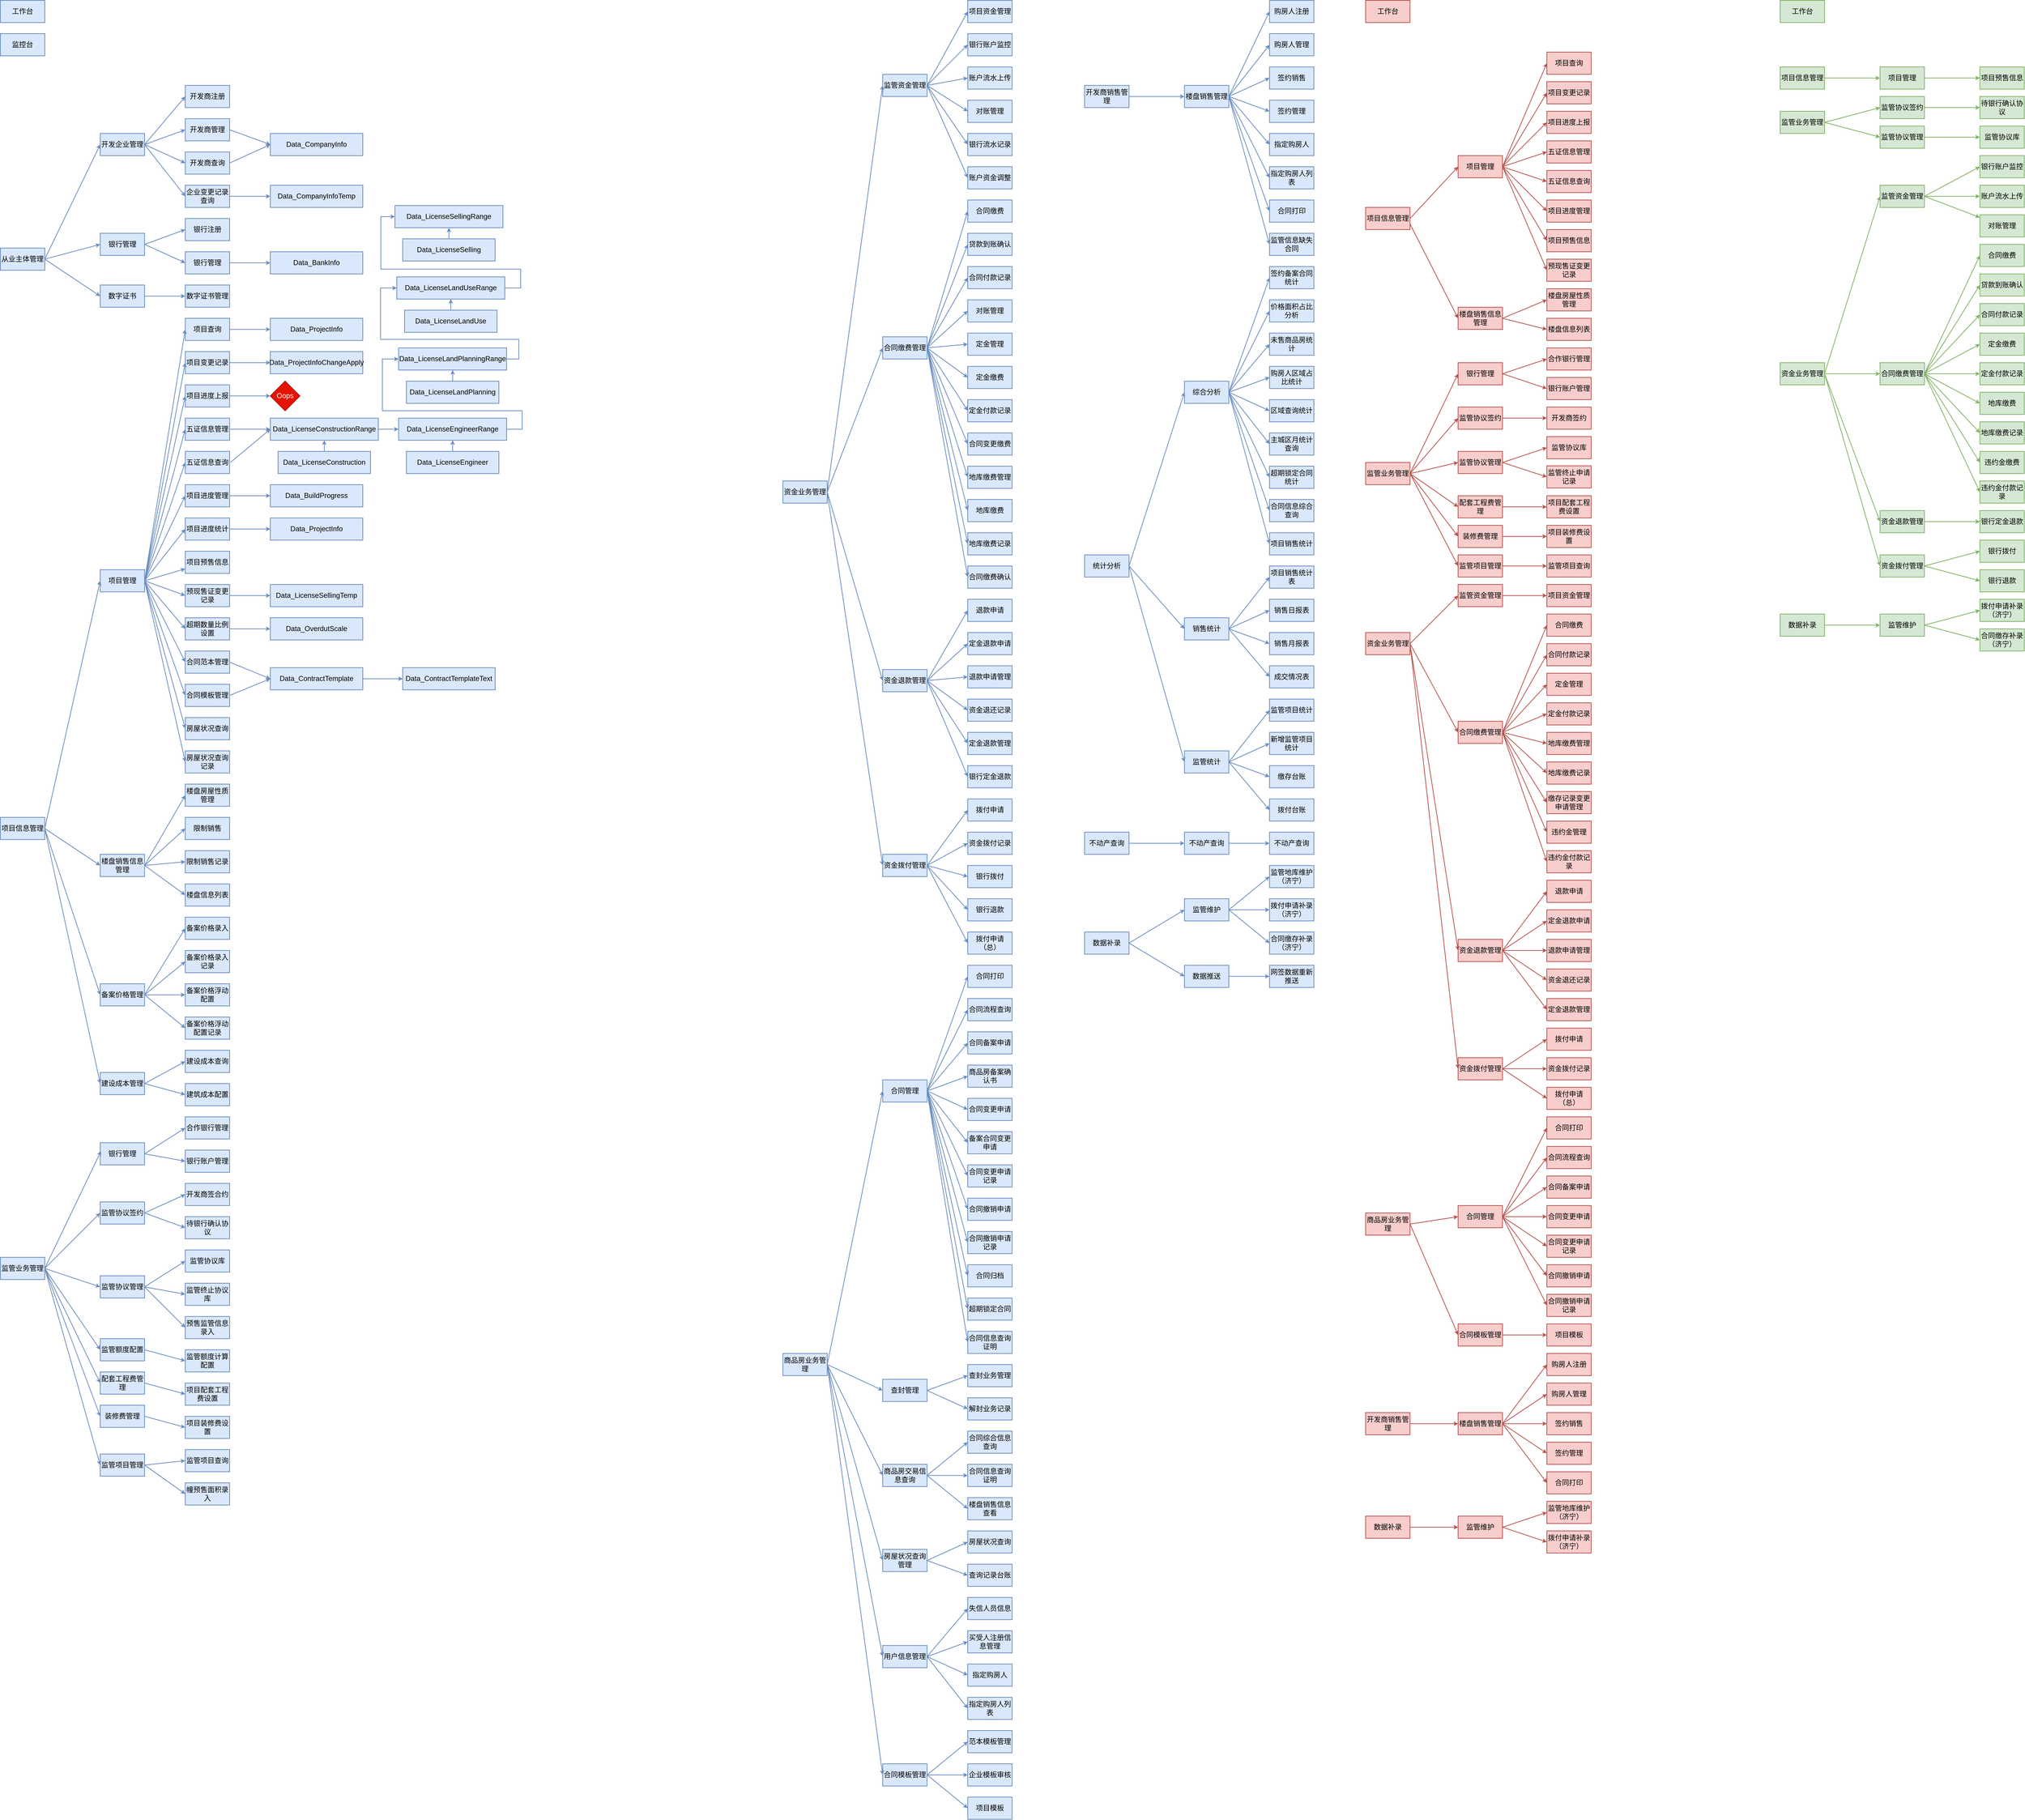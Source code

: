 <mxfile version="24.6.4" type="github">
  <diagram name="第 1 页" id="TCZnw0uMoN7Yit49dd6k">
    <mxGraphModel dx="3924" dy="2366" grid="0" gridSize="10" guides="1" tooltips="1" connect="1" arrows="1" fold="1" page="0" pageScale="1" pageWidth="827" pageHeight="1169" math="0" shadow="0">
      <root>
        <mxCell id="0" />
        <mxCell id="1" parent="0" />
        <mxCell id="f4l9TxewWgR9J4xpsogH-1" value="工作台" style="rounded=0;whiteSpace=wrap;html=1;fontSize=19;fillColor=#dae8fc;strokeColor=#6c8ebf;strokeWidth=2;" vertex="1" parent="1">
          <mxGeometry x="-570" y="-90" width="120" height="60" as="geometry" />
        </mxCell>
        <mxCell id="f4l9TxewWgR9J4xpsogH-2" value="监控台" style="rounded=0;whiteSpace=wrap;html=1;fontSize=19;fillColor=#dae8fc;strokeColor=#6c8ebf;strokeWidth=2;" vertex="1" parent="1">
          <mxGeometry x="-570" width="120" height="60" as="geometry" />
        </mxCell>
        <mxCell id="f4l9TxewWgR9J4xpsogH-3" value="从业主体管理" style="rounded=0;whiteSpace=wrap;html=1;fontSize=19;fillColor=#dae8fc;strokeColor=#6c8ebf;strokeWidth=2;" vertex="1" parent="1">
          <mxGeometry x="-570" y="580" width="120" height="60" as="geometry" />
        </mxCell>
        <mxCell id="f4l9TxewWgR9J4xpsogH-4" value="项目信息管理" style="rounded=0;whiteSpace=wrap;html=1;fontSize=19;fillColor=#dae8fc;strokeColor=#6c8ebf;strokeWidth=2;" vertex="1" parent="1">
          <mxGeometry x="-570" y="2120" width="120" height="60" as="geometry" />
        </mxCell>
        <mxCell id="f4l9TxewWgR9J4xpsogH-5" value="监管业务管理" style="rounded=0;whiteSpace=wrap;html=1;fontSize=19;fillColor=#dae8fc;strokeColor=#6c8ebf;strokeWidth=2;" vertex="1" parent="1">
          <mxGeometry x="-570" y="3310" width="120" height="60" as="geometry" />
        </mxCell>
        <mxCell id="f4l9TxewWgR9J4xpsogH-6" value="资金业务管理" style="rounded=0;whiteSpace=wrap;html=1;fontSize=19;fillColor=#dae8fc;strokeColor=#6c8ebf;strokeWidth=2;" vertex="1" parent="1">
          <mxGeometry x="1546" y="1210" width="120" height="60" as="geometry" />
        </mxCell>
        <mxCell id="f4l9TxewWgR9J4xpsogH-7" value="商品房业务管理" style="rounded=0;whiteSpace=wrap;html=1;fontSize=19;fillColor=#dae8fc;strokeColor=#6c8ebf;strokeWidth=2;" vertex="1" parent="1">
          <mxGeometry x="1546" y="3570" width="120" height="60" as="geometry" />
        </mxCell>
        <mxCell id="f4l9TxewWgR9J4xpsogH-8" value="统计分析" style="rounded=0;whiteSpace=wrap;html=1;fontSize=19;fillColor=#dae8fc;strokeColor=#6c8ebf;strokeWidth=2;" vertex="1" parent="1">
          <mxGeometry x="2362" y="1410" width="120" height="60" as="geometry" />
        </mxCell>
        <mxCell id="f4l9TxewWgR9J4xpsogH-9" value="数据补录" style="rounded=0;whiteSpace=wrap;html=1;fontSize=19;fillColor=#dae8fc;strokeColor=#6c8ebf;strokeWidth=2;" vertex="1" parent="1">
          <mxGeometry x="2362" y="2430" width="120" height="60" as="geometry" />
        </mxCell>
        <mxCell id="f4l9TxewWgR9J4xpsogH-10" value="开发企业管理" style="rounded=0;whiteSpace=wrap;html=1;fontSize=19;fillColor=#dae8fc;strokeColor=#6c8ebf;strokeWidth=2;" vertex="1" parent="1">
          <mxGeometry x="-300" y="270" width="120" height="60" as="geometry" />
        </mxCell>
        <mxCell id="f4l9TxewWgR9J4xpsogH-11" value="银行管理" style="rounded=0;whiteSpace=wrap;html=1;fontSize=19;fillColor=#dae8fc;strokeColor=#6c8ebf;strokeWidth=2;" vertex="1" parent="1">
          <mxGeometry x="-300" y="540" width="120" height="60" as="geometry" />
        </mxCell>
        <mxCell id="f4l9TxewWgR9J4xpsogH-12" value="数字证书" style="rounded=0;whiteSpace=wrap;html=1;fontSize=19;fillColor=#dae8fc;strokeColor=#6c8ebf;strokeWidth=2;" vertex="1" parent="1">
          <mxGeometry x="-300" y="680" width="120" height="60" as="geometry" />
        </mxCell>
        <mxCell id="f4l9TxewWgR9J4xpsogH-13" value="" style="endArrow=classic;html=1;rounded=0;exitX=1;exitY=0.5;exitDx=0;exitDy=0;entryX=0;entryY=0.5;entryDx=0;entryDy=0;fontSize=19;fillColor=#dae8fc;strokeColor=#6c8ebf;strokeWidth=2;" edge="1" parent="1" source="f4l9TxewWgR9J4xpsogH-3" target="f4l9TxewWgR9J4xpsogH-10">
          <mxGeometry width="50" height="50" relative="1" as="geometry">
            <mxPoint x="160" y="240" as="sourcePoint" />
            <mxPoint x="210" y="190" as="targetPoint" />
          </mxGeometry>
        </mxCell>
        <mxCell id="f4l9TxewWgR9J4xpsogH-14" value="" style="endArrow=classic;html=1;rounded=0;exitX=1;exitY=0.5;exitDx=0;exitDy=0;entryX=0;entryY=0.5;entryDx=0;entryDy=0;fontSize=19;fillColor=#dae8fc;strokeColor=#6c8ebf;strokeWidth=2;" edge="1" parent="1" source="f4l9TxewWgR9J4xpsogH-3" target="f4l9TxewWgR9J4xpsogH-11">
          <mxGeometry width="50" height="50" relative="1" as="geometry">
            <mxPoint x="364" y="200" as="sourcePoint" />
            <mxPoint x="205" y="280" as="targetPoint" />
          </mxGeometry>
        </mxCell>
        <mxCell id="f4l9TxewWgR9J4xpsogH-15" value="" style="endArrow=classic;html=1;rounded=0;exitX=1;exitY=0.5;exitDx=0;exitDy=0;entryX=0;entryY=0.5;entryDx=0;entryDy=0;fontSize=19;fillColor=#dae8fc;strokeColor=#6c8ebf;strokeWidth=2;" edge="1" parent="1" source="f4l9TxewWgR9J4xpsogH-3" target="f4l9TxewWgR9J4xpsogH-12">
          <mxGeometry width="50" height="50" relative="1" as="geometry">
            <mxPoint x="374" y="210" as="sourcePoint" />
            <mxPoint x="520" y="260" as="targetPoint" />
          </mxGeometry>
        </mxCell>
        <mxCell id="f4l9TxewWgR9J4xpsogH-16" value="开发商注册" style="rounded=0;whiteSpace=wrap;html=1;fontSize=19;fillColor=#dae8fc;strokeColor=#6c8ebf;strokeWidth=2;" vertex="1" parent="1">
          <mxGeometry x="-70" y="140" width="120" height="60" as="geometry" />
        </mxCell>
        <mxCell id="f4l9TxewWgR9J4xpsogH-17" value="开发商管理" style="rounded=0;whiteSpace=wrap;html=1;fontSize=19;fillColor=#dae8fc;strokeColor=#6c8ebf;strokeWidth=2;" vertex="1" parent="1">
          <mxGeometry x="-70" y="230" width="120" height="60" as="geometry" />
        </mxCell>
        <mxCell id="f4l9TxewWgR9J4xpsogH-18" value="开发商查询" style="rounded=0;whiteSpace=wrap;html=1;fontSize=19;fillColor=#dae8fc;strokeColor=#6c8ebf;strokeWidth=2;" vertex="1" parent="1">
          <mxGeometry x="-70" y="320" width="120" height="60" as="geometry" />
        </mxCell>
        <mxCell id="f4l9TxewWgR9J4xpsogH-19" value="企业变更记录查询" style="rounded=0;whiteSpace=wrap;html=1;fontSize=19;fillColor=#dae8fc;strokeColor=#6c8ebf;strokeWidth=2;" vertex="1" parent="1">
          <mxGeometry x="-70" y="410" width="120" height="60" as="geometry" />
        </mxCell>
        <mxCell id="f4l9TxewWgR9J4xpsogH-20" value="" style="endArrow=classic;html=1;rounded=0;exitX=1;exitY=0.5;exitDx=0;exitDy=0;entryX=0;entryY=0.5;entryDx=0;entryDy=0;fontSize=19;fillColor=#dae8fc;strokeColor=#6c8ebf;strokeWidth=2;" edge="1" parent="1" source="f4l9TxewWgR9J4xpsogH-10" target="f4l9TxewWgR9J4xpsogH-16">
          <mxGeometry width="50" height="50" relative="1" as="geometry">
            <mxPoint x="384" y="220" as="sourcePoint" />
            <mxPoint x="-20" y="390" as="targetPoint" />
          </mxGeometry>
        </mxCell>
        <mxCell id="f4l9TxewWgR9J4xpsogH-21" value="" style="endArrow=classic;html=1;rounded=0;exitX=1;exitY=0.5;exitDx=0;exitDy=0;entryX=0;entryY=0.5;entryDx=0;entryDy=0;fontSize=19;fillColor=#dae8fc;strokeColor=#6c8ebf;strokeWidth=2;" edge="1" parent="1" source="f4l9TxewWgR9J4xpsogH-10" target="f4l9TxewWgR9J4xpsogH-17">
          <mxGeometry width="50" height="50" relative="1" as="geometry">
            <mxPoint x="394" y="230" as="sourcePoint" />
            <mxPoint x="235" y="310" as="targetPoint" />
          </mxGeometry>
        </mxCell>
        <mxCell id="f4l9TxewWgR9J4xpsogH-22" value="" style="endArrow=classic;html=1;rounded=0;exitX=1;exitY=0.5;exitDx=0;exitDy=0;entryX=0;entryY=0.5;entryDx=0;entryDy=0;fontSize=19;fillColor=#dae8fc;strokeColor=#6c8ebf;strokeWidth=2;" edge="1" parent="1" source="f4l9TxewWgR9J4xpsogH-10" target="f4l9TxewWgR9J4xpsogH-18">
          <mxGeometry width="50" height="50" relative="1" as="geometry">
            <mxPoint x="404" y="240" as="sourcePoint" />
            <mxPoint x="245" y="320" as="targetPoint" />
          </mxGeometry>
        </mxCell>
        <mxCell id="f4l9TxewWgR9J4xpsogH-23" value="" style="endArrow=classic;html=1;rounded=0;exitX=1;exitY=0.5;exitDx=0;exitDy=0;entryX=0;entryY=0.5;entryDx=0;entryDy=0;fontSize=19;fillColor=#dae8fc;strokeColor=#6c8ebf;strokeWidth=2;" edge="1" parent="1" source="f4l9TxewWgR9J4xpsogH-10" target="f4l9TxewWgR9J4xpsogH-19">
          <mxGeometry width="50" height="50" relative="1" as="geometry">
            <mxPoint x="414" y="250" as="sourcePoint" />
            <mxPoint x="255" y="330" as="targetPoint" />
          </mxGeometry>
        </mxCell>
        <mxCell id="f4l9TxewWgR9J4xpsogH-24" value="银行注册" style="rounded=0;whiteSpace=wrap;html=1;fontSize=19;fillColor=#dae8fc;strokeColor=#6c8ebf;strokeWidth=2;" vertex="1" parent="1">
          <mxGeometry x="-70" y="500" width="120" height="60" as="geometry" />
        </mxCell>
        <mxCell id="f4l9TxewWgR9J4xpsogH-25" value="银行管理" style="rounded=0;whiteSpace=wrap;html=1;fontSize=19;fillColor=#dae8fc;strokeColor=#6c8ebf;strokeWidth=2;" vertex="1" parent="1">
          <mxGeometry x="-70" y="590" width="120" height="60" as="geometry" />
        </mxCell>
        <mxCell id="f4l9TxewWgR9J4xpsogH-26" value="" style="endArrow=classic;html=1;rounded=0;exitX=1;exitY=0.5;exitDx=0;exitDy=0;entryX=0;entryY=0.5;entryDx=0;entryDy=0;fontSize=19;fillColor=#dae8fc;strokeColor=#6c8ebf;strokeWidth=2;" edge="1" parent="1" source="f4l9TxewWgR9J4xpsogH-11" target="f4l9TxewWgR9J4xpsogH-24">
          <mxGeometry width="50" height="50" relative="1" as="geometry">
            <mxPoint x="424" y="260" as="sourcePoint" />
            <mxPoint x="265" y="340" as="targetPoint" />
          </mxGeometry>
        </mxCell>
        <mxCell id="f4l9TxewWgR9J4xpsogH-27" value="" style="endArrow=classic;html=1;rounded=0;exitX=1;exitY=0.5;exitDx=0;exitDy=0;entryX=0;entryY=0.5;entryDx=0;entryDy=0;fontSize=19;fillColor=#dae8fc;strokeColor=#6c8ebf;strokeWidth=2;" edge="1" parent="1" source="f4l9TxewWgR9J4xpsogH-11" target="f4l9TxewWgR9J4xpsogH-25">
          <mxGeometry width="50" height="50" relative="1" as="geometry">
            <mxPoint x="434" y="270" as="sourcePoint" />
            <mxPoint x="275" y="350" as="targetPoint" />
          </mxGeometry>
        </mxCell>
        <mxCell id="f4l9TxewWgR9J4xpsogH-28" value="数字证书管理" style="rounded=0;whiteSpace=wrap;html=1;fontSize=19;fillColor=#dae8fc;strokeColor=#6c8ebf;strokeWidth=2;" vertex="1" parent="1">
          <mxGeometry x="-70" y="680" width="120" height="60" as="geometry" />
        </mxCell>
        <mxCell id="f4l9TxewWgR9J4xpsogH-29" value="" style="endArrow=classic;html=1;rounded=0;exitX=1;exitY=0.5;exitDx=0;exitDy=0;entryX=0;entryY=0.5;entryDx=0;entryDy=0;fontSize=19;fillColor=#dae8fc;strokeColor=#6c8ebf;strokeWidth=2;" edge="1" parent="1" source="f4l9TxewWgR9J4xpsogH-12" target="f4l9TxewWgR9J4xpsogH-28">
          <mxGeometry width="50" height="50" relative="1" as="geometry">
            <mxPoint x="444" y="140" as="sourcePoint" />
            <mxPoint x="80" y="840" as="targetPoint" />
          </mxGeometry>
        </mxCell>
        <mxCell id="f4l9TxewWgR9J4xpsogH-30" value="项目管理" style="rounded=0;whiteSpace=wrap;html=1;fontSize=19;fillColor=#dae8fc;strokeColor=#6c8ebf;strokeWidth=2;" vertex="1" parent="1">
          <mxGeometry x="-300" y="1450" width="120" height="60" as="geometry" />
        </mxCell>
        <mxCell id="f4l9TxewWgR9J4xpsogH-31" value="楼盘销售信息管理" style="rounded=0;whiteSpace=wrap;html=1;fontSize=19;fillColor=#dae8fc;strokeColor=#6c8ebf;strokeWidth=2;" vertex="1" parent="1">
          <mxGeometry x="-300" y="2220" width="120" height="60" as="geometry" />
        </mxCell>
        <mxCell id="f4l9TxewWgR9J4xpsogH-32" value="备案价格管理" style="rounded=0;whiteSpace=wrap;html=1;fontSize=19;fillColor=#dae8fc;strokeColor=#6c8ebf;strokeWidth=2;" vertex="1" parent="1">
          <mxGeometry x="-300" y="2570" width="120" height="60" as="geometry" />
        </mxCell>
        <mxCell id="f4l9TxewWgR9J4xpsogH-33" value="建设成本管理" style="rounded=0;whiteSpace=wrap;html=1;fontSize=19;fillColor=#dae8fc;strokeColor=#6c8ebf;strokeWidth=2;" vertex="1" parent="1">
          <mxGeometry x="-300" y="2810" width="120" height="60" as="geometry" />
        </mxCell>
        <mxCell id="f4l9TxewWgR9J4xpsogH-34" value="" style="endArrow=classic;html=1;rounded=0;entryX=0;entryY=0.5;entryDx=0;entryDy=0;exitX=1;exitY=0.5;exitDx=0;exitDy=0;fontSize=19;fillColor=#dae8fc;strokeColor=#6c8ebf;strokeWidth=2;" edge="1" parent="1" source="f4l9TxewWgR9J4xpsogH-4" target="f4l9TxewWgR9J4xpsogH-30">
          <mxGeometry width="50" height="50" relative="1" as="geometry">
            <mxPoint x="-470" y="1070" as="sourcePoint" />
            <mxPoint x="1140" y="410" as="targetPoint" />
          </mxGeometry>
        </mxCell>
        <mxCell id="f4l9TxewWgR9J4xpsogH-35" value="" style="endArrow=classic;html=1;rounded=0;exitX=1;exitY=0.5;exitDx=0;exitDy=0;entryX=0;entryY=0.5;entryDx=0;entryDy=0;fontSize=19;fillColor=#dae8fc;strokeColor=#6c8ebf;strokeWidth=2;" edge="1" parent="1" source="f4l9TxewWgR9J4xpsogH-4" target="f4l9TxewWgR9J4xpsogH-31">
          <mxGeometry width="50" height="50" relative="1" as="geometry">
            <mxPoint x="1160" y="200" as="sourcePoint" />
            <mxPoint x="860" y="270" as="targetPoint" />
          </mxGeometry>
        </mxCell>
        <mxCell id="f4l9TxewWgR9J4xpsogH-36" value="" style="endArrow=classic;html=1;rounded=0;exitX=1;exitY=0.5;exitDx=0;exitDy=0;entryX=0;entryY=0.5;entryDx=0;entryDy=0;fontSize=19;fillColor=#dae8fc;strokeColor=#6c8ebf;strokeWidth=2;" edge="1" parent="1" source="f4l9TxewWgR9J4xpsogH-4" target="f4l9TxewWgR9J4xpsogH-32">
          <mxGeometry width="50" height="50" relative="1" as="geometry">
            <mxPoint x="1170" y="210" as="sourcePoint" />
            <mxPoint x="870" y="280" as="targetPoint" />
          </mxGeometry>
        </mxCell>
        <mxCell id="f4l9TxewWgR9J4xpsogH-37" value="" style="endArrow=classic;html=1;rounded=0;entryX=0;entryY=0.5;entryDx=0;entryDy=0;exitX=1;exitY=0.5;exitDx=0;exitDy=0;fontSize=19;fillColor=#dae8fc;strokeColor=#6c8ebf;strokeWidth=2;" edge="1" parent="1" source="f4l9TxewWgR9J4xpsogH-4" target="f4l9TxewWgR9J4xpsogH-33">
          <mxGeometry width="50" height="50" relative="1" as="geometry">
            <mxPoint x="-470" y="1070" as="sourcePoint" />
            <mxPoint x="880" y="290" as="targetPoint" />
          </mxGeometry>
        </mxCell>
        <mxCell id="f4l9TxewWgR9J4xpsogH-38" value="项目查询" style="rounded=0;whiteSpace=wrap;html=1;fontSize=19;fillColor=#dae8fc;strokeColor=#6c8ebf;strokeWidth=2;" vertex="1" parent="1">
          <mxGeometry x="-70" y="770" width="120" height="60" as="geometry" />
        </mxCell>
        <mxCell id="f4l9TxewWgR9J4xpsogH-39" value="项目变更记录" style="rounded=0;whiteSpace=wrap;html=1;fontSize=19;fillColor=#dae8fc;strokeColor=#6c8ebf;strokeWidth=2;" vertex="1" parent="1">
          <mxGeometry x="-70" y="860" width="120" height="60" as="geometry" />
        </mxCell>
        <mxCell id="f4l9TxewWgR9J4xpsogH-40" value="项目进度上报" style="rounded=0;whiteSpace=wrap;html=1;fontSize=19;fillColor=#dae8fc;strokeColor=#6c8ebf;strokeWidth=2;" vertex="1" parent="1">
          <mxGeometry x="-70" y="950" width="120" height="60" as="geometry" />
        </mxCell>
        <mxCell id="f4l9TxewWgR9J4xpsogH-41" value="五证信息管理" style="rounded=0;whiteSpace=wrap;html=1;fontSize=19;fillColor=#dae8fc;strokeColor=#6c8ebf;strokeWidth=2;" vertex="1" parent="1">
          <mxGeometry x="-70" y="1040" width="120" height="60" as="geometry" />
        </mxCell>
        <mxCell id="f4l9TxewWgR9J4xpsogH-42" value="五证信息查询" style="rounded=0;whiteSpace=wrap;html=1;fontSize=19;fillColor=#dae8fc;strokeColor=#6c8ebf;strokeWidth=2;" vertex="1" parent="1">
          <mxGeometry x="-70" y="1130" width="120" height="60" as="geometry" />
        </mxCell>
        <mxCell id="f4l9TxewWgR9J4xpsogH-43" value="项目进度管理" style="rounded=0;whiteSpace=wrap;html=1;fontSize=19;fillColor=#dae8fc;strokeColor=#6c8ebf;strokeWidth=2;" vertex="1" parent="1">
          <mxGeometry x="-70" y="1220" width="120" height="60" as="geometry" />
        </mxCell>
        <mxCell id="f4l9TxewWgR9J4xpsogH-44" value="项目进度统计" style="rounded=0;whiteSpace=wrap;html=1;fontSize=19;fillColor=#dae8fc;strokeColor=#6c8ebf;strokeWidth=2;" vertex="1" parent="1">
          <mxGeometry x="-70" y="1310" width="120" height="60" as="geometry" />
        </mxCell>
        <mxCell id="f4l9TxewWgR9J4xpsogH-45" value="项目预售信息" style="rounded=0;whiteSpace=wrap;html=1;fontSize=19;fillColor=#dae8fc;strokeColor=#6c8ebf;strokeWidth=2;" vertex="1" parent="1">
          <mxGeometry x="-70" y="1400" width="120" height="60" as="geometry" />
        </mxCell>
        <mxCell id="f4l9TxewWgR9J4xpsogH-46" value="预现售证变更记录" style="rounded=0;whiteSpace=wrap;html=1;fontSize=19;fillColor=#dae8fc;strokeColor=#6c8ebf;strokeWidth=2;" vertex="1" parent="1">
          <mxGeometry x="-70" y="1490" width="120" height="60" as="geometry" />
        </mxCell>
        <mxCell id="f4l9TxewWgR9J4xpsogH-47" value="超期数量比例设置" style="rounded=0;whiteSpace=wrap;html=1;fontSize=19;fillColor=#dae8fc;strokeColor=#6c8ebf;strokeWidth=2;" vertex="1" parent="1">
          <mxGeometry x="-70" y="1580" width="120" height="60" as="geometry" />
        </mxCell>
        <mxCell id="f4l9TxewWgR9J4xpsogH-48" value="合同范本管理" style="rounded=0;whiteSpace=wrap;html=1;fontSize=19;fillColor=#dae8fc;strokeColor=#6c8ebf;strokeWidth=2;" vertex="1" parent="1">
          <mxGeometry x="-70" y="1670" width="120" height="60" as="geometry" />
        </mxCell>
        <mxCell id="f4l9TxewWgR9J4xpsogH-49" value="合同模板管理" style="rounded=0;whiteSpace=wrap;html=1;fontSize=19;fillColor=#dae8fc;strokeColor=#6c8ebf;strokeWidth=2;" vertex="1" parent="1">
          <mxGeometry x="-70" y="1760" width="120" height="60" as="geometry" />
        </mxCell>
        <mxCell id="f4l9TxewWgR9J4xpsogH-50" value="房屋状况查询" style="rounded=0;whiteSpace=wrap;html=1;fontSize=19;fillColor=#dae8fc;strokeColor=#6c8ebf;strokeWidth=2;" vertex="1" parent="1">
          <mxGeometry x="-70" y="1850" width="120" height="60" as="geometry" />
        </mxCell>
        <mxCell id="f4l9TxewWgR9J4xpsogH-51" value="房屋状况查询记录" style="rounded=0;whiteSpace=wrap;html=1;fontSize=19;fillColor=#dae8fc;strokeColor=#6c8ebf;strokeWidth=2;" vertex="1" parent="1">
          <mxGeometry x="-70" y="1940" width="120" height="60" as="geometry" />
        </mxCell>
        <mxCell id="f4l9TxewWgR9J4xpsogH-52" value="" style="endArrow=classic;html=1;rounded=0;entryX=0;entryY=0.5;entryDx=0;entryDy=0;exitX=1;exitY=0.5;exitDx=0;exitDy=0;fontSize=19;fillColor=#dae8fc;strokeColor=#6c8ebf;strokeWidth=2;" edge="1" parent="1" source="f4l9TxewWgR9J4xpsogH-30" target="f4l9TxewWgR9J4xpsogH-38">
          <mxGeometry width="50" height="50" relative="1" as="geometry">
            <mxPoint x="-460" y="2160" as="sourcePoint" />
            <mxPoint x="-300" y="1540" as="targetPoint" />
          </mxGeometry>
        </mxCell>
        <mxCell id="f4l9TxewWgR9J4xpsogH-53" value="" style="endArrow=classic;html=1;rounded=0;entryX=0;entryY=0.5;entryDx=0;entryDy=0;exitX=1;exitY=0.5;exitDx=0;exitDy=0;fontSize=19;fillColor=#dae8fc;strokeColor=#6c8ebf;strokeWidth=2;" edge="1" parent="1" source="f4l9TxewWgR9J4xpsogH-30" target="f4l9TxewWgR9J4xpsogH-39">
          <mxGeometry width="50" height="50" relative="1" as="geometry">
            <mxPoint x="-450" y="2170" as="sourcePoint" />
            <mxPoint x="-290" y="1550" as="targetPoint" />
          </mxGeometry>
        </mxCell>
        <mxCell id="f4l9TxewWgR9J4xpsogH-54" value="" style="endArrow=classic;html=1;rounded=0;exitX=1;exitY=0.5;exitDx=0;exitDy=0;entryX=0;entryY=0.5;entryDx=0;entryDy=0;fontSize=19;fillColor=#dae8fc;strokeColor=#6c8ebf;strokeWidth=2;" edge="1" parent="1" source="f4l9TxewWgR9J4xpsogH-30" target="f4l9TxewWgR9J4xpsogH-40">
          <mxGeometry width="50" height="50" relative="1" as="geometry">
            <mxPoint x="-10" y="1950" as="sourcePoint" />
            <mxPoint x="40" y="1900" as="targetPoint" />
          </mxGeometry>
        </mxCell>
        <mxCell id="f4l9TxewWgR9J4xpsogH-55" value="" style="endArrow=classic;html=1;rounded=0;exitX=1;exitY=0.5;exitDx=0;exitDy=0;entryX=0;entryY=0.5;entryDx=0;entryDy=0;fontSize=19;fillColor=#dae8fc;strokeColor=#6c8ebf;strokeWidth=2;" edge="1" parent="1" source="f4l9TxewWgR9J4xpsogH-30" target="f4l9TxewWgR9J4xpsogH-41">
          <mxGeometry width="50" height="50" relative="1" as="geometry">
            <mxPoint x="-10" y="2100" as="sourcePoint" />
            <mxPoint x="40" y="2050" as="targetPoint" />
          </mxGeometry>
        </mxCell>
        <mxCell id="f4l9TxewWgR9J4xpsogH-56" value="" style="endArrow=classic;html=1;rounded=0;exitX=1;exitY=0.5;exitDx=0;exitDy=0;entryX=0;entryY=0.5;entryDx=0;entryDy=0;fontSize=19;fillColor=#dae8fc;strokeColor=#6c8ebf;strokeWidth=2;" edge="1" parent="1" source="f4l9TxewWgR9J4xpsogH-30" target="f4l9TxewWgR9J4xpsogH-42">
          <mxGeometry width="50" height="50" relative="1" as="geometry">
            <mxPoint x="-10" y="1950" as="sourcePoint" />
            <mxPoint x="40" y="1900" as="targetPoint" />
          </mxGeometry>
        </mxCell>
        <mxCell id="f4l9TxewWgR9J4xpsogH-57" value="" style="endArrow=classic;html=1;rounded=0;exitX=1;exitY=0.5;exitDx=0;exitDy=0;entryX=0;entryY=0.5;entryDx=0;entryDy=0;fontSize=19;fillColor=#dae8fc;strokeColor=#6c8ebf;strokeWidth=2;" edge="1" parent="1" source="f4l9TxewWgR9J4xpsogH-30" target="f4l9TxewWgR9J4xpsogH-43">
          <mxGeometry width="50" height="50" relative="1" as="geometry">
            <mxPoint x="-10" y="1640" as="sourcePoint" />
            <mxPoint x="40" y="1590" as="targetPoint" />
          </mxGeometry>
        </mxCell>
        <mxCell id="f4l9TxewWgR9J4xpsogH-58" value="" style="endArrow=classic;html=1;rounded=0;exitX=1;exitY=0.5;exitDx=0;exitDy=0;entryX=0;entryY=0.5;entryDx=0;entryDy=0;fontSize=19;fillColor=#dae8fc;strokeColor=#6c8ebf;strokeWidth=2;" edge="1" parent="1" source="f4l9TxewWgR9J4xpsogH-30" target="f4l9TxewWgR9J4xpsogH-44">
          <mxGeometry width="50" height="50" relative="1" as="geometry">
            <mxPoint x="-10" y="1640" as="sourcePoint" />
            <mxPoint x="40" y="1590" as="targetPoint" />
          </mxGeometry>
        </mxCell>
        <mxCell id="f4l9TxewWgR9J4xpsogH-59" value="" style="endArrow=classic;html=1;rounded=0;exitX=1;exitY=0.5;exitDx=0;exitDy=0;fontSize=19;fillColor=#dae8fc;strokeColor=#6c8ebf;strokeWidth=2;" edge="1" parent="1" source="f4l9TxewWgR9J4xpsogH-30" target="f4l9TxewWgR9J4xpsogH-45">
          <mxGeometry width="50" height="50" relative="1" as="geometry">
            <mxPoint x="-10" y="1640" as="sourcePoint" />
            <mxPoint x="40" y="1590" as="targetPoint" />
          </mxGeometry>
        </mxCell>
        <mxCell id="f4l9TxewWgR9J4xpsogH-60" value="" style="endArrow=classic;html=1;rounded=0;exitX=1;exitY=0.5;exitDx=0;exitDy=0;entryX=0;entryY=0.5;entryDx=0;entryDy=0;fontSize=19;fillColor=#dae8fc;strokeColor=#6c8ebf;strokeWidth=2;" edge="1" parent="1" source="f4l9TxewWgR9J4xpsogH-30" target="f4l9TxewWgR9J4xpsogH-46">
          <mxGeometry width="50" height="50" relative="1" as="geometry">
            <mxPoint x="-10" y="1640" as="sourcePoint" />
            <mxPoint x="40" y="1590" as="targetPoint" />
          </mxGeometry>
        </mxCell>
        <mxCell id="f4l9TxewWgR9J4xpsogH-61" value="" style="endArrow=classic;html=1;rounded=0;exitX=1;exitY=0.5;exitDx=0;exitDy=0;entryX=0;entryY=0.5;entryDx=0;entryDy=0;fontSize=19;fillColor=#dae8fc;strokeColor=#6c8ebf;strokeWidth=2;" edge="1" parent="1" source="f4l9TxewWgR9J4xpsogH-30" target="f4l9TxewWgR9J4xpsogH-47">
          <mxGeometry width="50" height="50" relative="1" as="geometry">
            <mxPoint x="-10" y="1640" as="sourcePoint" />
            <mxPoint x="40" y="1590" as="targetPoint" />
          </mxGeometry>
        </mxCell>
        <mxCell id="f4l9TxewWgR9J4xpsogH-62" value="" style="endArrow=classic;html=1;rounded=0;exitX=1;exitY=0.5;exitDx=0;exitDy=0;entryX=0;entryY=0.5;entryDx=0;entryDy=0;fontSize=19;fillColor=#dae8fc;strokeColor=#6c8ebf;strokeWidth=2;" edge="1" parent="1" source="f4l9TxewWgR9J4xpsogH-30" target="f4l9TxewWgR9J4xpsogH-48">
          <mxGeometry width="50" height="50" relative="1" as="geometry">
            <mxPoint x="-10" y="1640" as="sourcePoint" />
            <mxPoint x="40" y="1590" as="targetPoint" />
          </mxGeometry>
        </mxCell>
        <mxCell id="f4l9TxewWgR9J4xpsogH-63" value="" style="endArrow=classic;html=1;rounded=0;exitX=1;exitY=0.5;exitDx=0;exitDy=0;entryX=0;entryY=0.5;entryDx=0;entryDy=0;fontSize=19;fillColor=#dae8fc;strokeColor=#6c8ebf;strokeWidth=2;" edge="1" parent="1" source="f4l9TxewWgR9J4xpsogH-30" target="f4l9TxewWgR9J4xpsogH-49">
          <mxGeometry width="50" height="50" relative="1" as="geometry">
            <mxPoint x="-10" y="1640" as="sourcePoint" />
            <mxPoint x="40" y="1590" as="targetPoint" />
          </mxGeometry>
        </mxCell>
        <mxCell id="f4l9TxewWgR9J4xpsogH-64" value="" style="endArrow=classic;html=1;rounded=0;exitX=1;exitY=0.5;exitDx=0;exitDy=0;entryX=0;entryY=0.5;entryDx=0;entryDy=0;fontSize=19;fillColor=#dae8fc;strokeColor=#6c8ebf;strokeWidth=2;" edge="1" parent="1" source="f4l9TxewWgR9J4xpsogH-30" target="f4l9TxewWgR9J4xpsogH-50">
          <mxGeometry width="50" height="50" relative="1" as="geometry">
            <mxPoint x="-10" y="1640" as="sourcePoint" />
            <mxPoint x="40" y="1590" as="targetPoint" />
          </mxGeometry>
        </mxCell>
        <mxCell id="f4l9TxewWgR9J4xpsogH-65" value="" style="endArrow=classic;html=1;rounded=0;exitX=1;exitY=0.5;exitDx=0;exitDy=0;entryX=0;entryY=0.5;entryDx=0;entryDy=0;fontSize=19;fillColor=#dae8fc;strokeColor=#6c8ebf;strokeWidth=2;" edge="1" parent="1" source="f4l9TxewWgR9J4xpsogH-30" target="f4l9TxewWgR9J4xpsogH-51">
          <mxGeometry width="50" height="50" relative="1" as="geometry">
            <mxPoint x="-10" y="1640" as="sourcePoint" />
            <mxPoint x="40" y="1590" as="targetPoint" />
          </mxGeometry>
        </mxCell>
        <mxCell id="f4l9TxewWgR9J4xpsogH-66" value="楼盘房屋性质管理" style="rounded=0;whiteSpace=wrap;html=1;fontSize=19;fillColor=#dae8fc;strokeColor=#6c8ebf;strokeWidth=2;" vertex="1" parent="1">
          <mxGeometry x="-70" y="2030" width="120" height="60" as="geometry" />
        </mxCell>
        <mxCell id="f4l9TxewWgR9J4xpsogH-67" value="限制销售" style="rounded=0;whiteSpace=wrap;html=1;fontSize=19;fillColor=#dae8fc;strokeColor=#6c8ebf;strokeWidth=2;" vertex="1" parent="1">
          <mxGeometry x="-70" y="2120" width="120" height="60" as="geometry" />
        </mxCell>
        <mxCell id="f4l9TxewWgR9J4xpsogH-68" value="限制销售记录" style="rounded=0;whiteSpace=wrap;html=1;fontSize=19;fillColor=#dae8fc;strokeColor=#6c8ebf;strokeWidth=2;" vertex="1" parent="1">
          <mxGeometry x="-70" y="2210" width="120" height="60" as="geometry" />
        </mxCell>
        <mxCell id="f4l9TxewWgR9J4xpsogH-69" value="楼盘信息列表" style="rounded=0;whiteSpace=wrap;html=1;fontSize=19;fillColor=#dae8fc;strokeColor=#6c8ebf;strokeWidth=2;" vertex="1" parent="1">
          <mxGeometry x="-70" y="2300" width="120" height="60" as="geometry" />
        </mxCell>
        <mxCell id="f4l9TxewWgR9J4xpsogH-70" value="" style="endArrow=classic;html=1;rounded=0;exitX=1;exitY=0.5;exitDx=0;exitDy=0;entryX=0;entryY=0.5;entryDx=0;entryDy=0;fontSize=19;fillColor=#dae8fc;strokeColor=#6c8ebf;strokeWidth=2;" edge="1" parent="1" source="f4l9TxewWgR9J4xpsogH-31" target="f4l9TxewWgR9J4xpsogH-66">
          <mxGeometry width="50" height="50" relative="1" as="geometry">
            <mxPoint x="-250" y="2200" as="sourcePoint" />
            <mxPoint x="-200" y="2150" as="targetPoint" />
          </mxGeometry>
        </mxCell>
        <mxCell id="f4l9TxewWgR9J4xpsogH-71" value="" style="endArrow=classic;html=1;rounded=0;exitX=1;exitY=0.5;exitDx=0;exitDy=0;entryX=0;entryY=0.5;entryDx=0;entryDy=0;fontSize=19;fillColor=#dae8fc;strokeColor=#6c8ebf;strokeWidth=2;" edge="1" parent="1" source="f4l9TxewWgR9J4xpsogH-31" target="f4l9TxewWgR9J4xpsogH-67">
          <mxGeometry width="50" height="50" relative="1" as="geometry">
            <mxPoint x="-150" y="2340" as="sourcePoint" />
            <mxPoint x="-60" y="2210" as="targetPoint" />
          </mxGeometry>
        </mxCell>
        <mxCell id="f4l9TxewWgR9J4xpsogH-72" value="" style="endArrow=classic;html=1;rounded=0;exitX=1;exitY=0.5;exitDx=0;exitDy=0;entryX=0;entryY=0.5;entryDx=0;entryDy=0;fontSize=19;fillColor=#dae8fc;strokeColor=#6c8ebf;strokeWidth=2;" edge="1" parent="1" source="f4l9TxewWgR9J4xpsogH-31" target="f4l9TxewWgR9J4xpsogH-68">
          <mxGeometry width="50" height="50" relative="1" as="geometry">
            <mxPoint x="-140" y="2350" as="sourcePoint" />
            <mxPoint x="-50" y="2220" as="targetPoint" />
          </mxGeometry>
        </mxCell>
        <mxCell id="f4l9TxewWgR9J4xpsogH-73" value="" style="endArrow=classic;html=1;rounded=0;exitX=1;exitY=0.5;exitDx=0;exitDy=0;entryX=0;entryY=0.5;entryDx=0;entryDy=0;fontSize=19;fillColor=#dae8fc;strokeColor=#6c8ebf;strokeWidth=2;" edge="1" parent="1" source="f4l9TxewWgR9J4xpsogH-31" target="f4l9TxewWgR9J4xpsogH-69">
          <mxGeometry width="50" height="50" relative="1" as="geometry">
            <mxPoint x="-130" y="2360" as="sourcePoint" />
            <mxPoint x="-40" y="2230" as="targetPoint" />
          </mxGeometry>
        </mxCell>
        <mxCell id="f4l9TxewWgR9J4xpsogH-74" value="备案价格录入" style="rounded=0;whiteSpace=wrap;html=1;fontSize=19;fillColor=#dae8fc;strokeColor=#6c8ebf;strokeWidth=2;" vertex="1" parent="1">
          <mxGeometry x="-70" y="2390" width="120" height="60" as="geometry" />
        </mxCell>
        <mxCell id="f4l9TxewWgR9J4xpsogH-75" value="备案价格录入记录" style="rounded=0;whiteSpace=wrap;html=1;fontSize=19;fillColor=#dae8fc;strokeColor=#6c8ebf;strokeWidth=2;" vertex="1" parent="1">
          <mxGeometry x="-70" y="2480" width="120" height="60" as="geometry" />
        </mxCell>
        <mxCell id="f4l9TxewWgR9J4xpsogH-76" value="备案价格浮动配置" style="rounded=0;whiteSpace=wrap;html=1;fontSize=19;fillColor=#dae8fc;strokeColor=#6c8ebf;strokeWidth=2;" vertex="1" parent="1">
          <mxGeometry x="-70" y="2570" width="120" height="60" as="geometry" />
        </mxCell>
        <mxCell id="f4l9TxewWgR9J4xpsogH-77" value="备案价格浮动配置记录" style="rounded=0;whiteSpace=wrap;html=1;fontSize=19;fillColor=#dae8fc;strokeColor=#6c8ebf;strokeWidth=2;" vertex="1" parent="1">
          <mxGeometry x="-70" y="2660" width="120" height="60" as="geometry" />
        </mxCell>
        <mxCell id="f4l9TxewWgR9J4xpsogH-78" value="" style="endArrow=classic;html=1;rounded=0;exitX=1;exitY=0.5;exitDx=0;exitDy=0;entryX=0;entryY=0.5;entryDx=0;entryDy=0;fontSize=19;fillColor=#dae8fc;strokeColor=#6c8ebf;strokeWidth=2;" edge="1" parent="1" source="f4l9TxewWgR9J4xpsogH-32" target="f4l9TxewWgR9J4xpsogH-74">
          <mxGeometry width="50" height="50" relative="1" as="geometry">
            <mxPoint x="-90" y="2600" as="sourcePoint" />
            <mxPoint x="-40" y="2550" as="targetPoint" />
          </mxGeometry>
        </mxCell>
        <mxCell id="f4l9TxewWgR9J4xpsogH-79" value="" style="endArrow=classic;html=1;rounded=0;exitX=1;exitY=0.5;exitDx=0;exitDy=0;entryX=0;entryY=0.5;entryDx=0;entryDy=0;fontSize=19;fillColor=#dae8fc;strokeColor=#6c8ebf;strokeWidth=2;" edge="1" parent="1" source="f4l9TxewWgR9J4xpsogH-32" target="f4l9TxewWgR9J4xpsogH-75">
          <mxGeometry width="50" height="50" relative="1" as="geometry">
            <mxPoint x="-90" y="2600" as="sourcePoint" />
            <mxPoint x="-40" y="2550" as="targetPoint" />
          </mxGeometry>
        </mxCell>
        <mxCell id="f4l9TxewWgR9J4xpsogH-80" value="" style="endArrow=classic;html=1;rounded=0;exitX=1;exitY=0.5;exitDx=0;exitDy=0;entryX=0;entryY=0.5;entryDx=0;entryDy=0;fontSize=19;fillColor=#dae8fc;strokeColor=#6c8ebf;strokeWidth=2;" edge="1" parent="1" source="f4l9TxewWgR9J4xpsogH-32" target="f4l9TxewWgR9J4xpsogH-76">
          <mxGeometry width="50" height="50" relative="1" as="geometry">
            <mxPoint x="-90" y="2600" as="sourcePoint" />
            <mxPoint x="-40" y="2550" as="targetPoint" />
          </mxGeometry>
        </mxCell>
        <mxCell id="f4l9TxewWgR9J4xpsogH-81" value="" style="endArrow=classic;html=1;rounded=0;exitX=1;exitY=0.5;exitDx=0;exitDy=0;entryX=0;entryY=0.5;entryDx=0;entryDy=0;fontSize=19;fillColor=#dae8fc;strokeColor=#6c8ebf;strokeWidth=2;" edge="1" parent="1" source="f4l9TxewWgR9J4xpsogH-32" target="f4l9TxewWgR9J4xpsogH-77">
          <mxGeometry width="50" height="50" relative="1" as="geometry">
            <mxPoint x="-90" y="2600" as="sourcePoint" />
            <mxPoint x="-40" y="2550" as="targetPoint" />
          </mxGeometry>
        </mxCell>
        <mxCell id="f4l9TxewWgR9J4xpsogH-82" value="建设成本查询" style="rounded=0;whiteSpace=wrap;html=1;fontSize=19;fillColor=#dae8fc;strokeColor=#6c8ebf;strokeWidth=2;" vertex="1" parent="1">
          <mxGeometry x="-70" y="2750" width="120" height="60" as="geometry" />
        </mxCell>
        <mxCell id="f4l9TxewWgR9J4xpsogH-83" value="建筑成本配置" style="rounded=0;whiteSpace=wrap;html=1;fontSize=19;fillColor=#dae8fc;strokeColor=#6c8ebf;strokeWidth=2;" vertex="1" parent="1">
          <mxGeometry x="-70" y="2840" width="120" height="60" as="geometry" />
        </mxCell>
        <mxCell id="f4l9TxewWgR9J4xpsogH-84" value="" style="endArrow=classic;html=1;rounded=0;exitX=1;exitY=0.5;exitDx=0;exitDy=0;entryX=0;entryY=0.5;entryDx=0;entryDy=0;fontSize=19;fillColor=#dae8fc;strokeColor=#6c8ebf;strokeWidth=2;" edge="1" parent="1" source="f4l9TxewWgR9J4xpsogH-33" target="f4l9TxewWgR9J4xpsogH-82">
          <mxGeometry width="50" height="50" relative="1" as="geometry">
            <mxPoint x="-90" y="2860" as="sourcePoint" />
            <mxPoint x="-40" y="2810" as="targetPoint" />
          </mxGeometry>
        </mxCell>
        <mxCell id="f4l9TxewWgR9J4xpsogH-85" value="" style="endArrow=classic;html=1;rounded=0;exitX=1;exitY=0.5;exitDx=0;exitDy=0;entryX=0;entryY=0.5;entryDx=0;entryDy=0;fontSize=19;fillColor=#dae8fc;strokeColor=#6c8ebf;strokeWidth=2;" edge="1" parent="1" source="f4l9TxewWgR9J4xpsogH-33" target="f4l9TxewWgR9J4xpsogH-83">
          <mxGeometry width="50" height="50" relative="1" as="geometry">
            <mxPoint x="-90" y="2860" as="sourcePoint" />
            <mxPoint x="-40" y="2810" as="targetPoint" />
          </mxGeometry>
        </mxCell>
        <mxCell id="f4l9TxewWgR9J4xpsogH-86" value="银行管理" style="rounded=0;whiteSpace=wrap;html=1;fontSize=19;fillColor=#dae8fc;strokeColor=#6c8ebf;strokeWidth=2;" vertex="1" parent="1">
          <mxGeometry x="-300" y="3000" width="120" height="60" as="geometry" />
        </mxCell>
        <mxCell id="f4l9TxewWgR9J4xpsogH-87" value="监管协议签约" style="rounded=0;whiteSpace=wrap;html=1;fontSize=19;fillColor=#dae8fc;strokeColor=#6c8ebf;strokeWidth=2;" vertex="1" parent="1">
          <mxGeometry x="-300" y="3160" width="120" height="60" as="geometry" />
        </mxCell>
        <mxCell id="f4l9TxewWgR9J4xpsogH-88" value="监管协议管理" style="rounded=0;whiteSpace=wrap;html=1;fontSize=19;fillColor=#dae8fc;strokeColor=#6c8ebf;strokeWidth=2;" vertex="1" parent="1">
          <mxGeometry x="-300" y="3360" width="120" height="60" as="geometry" />
        </mxCell>
        <mxCell id="f4l9TxewWgR9J4xpsogH-89" value="监管额度配置" style="rounded=0;whiteSpace=wrap;html=1;fontSize=19;fillColor=#dae8fc;strokeColor=#6c8ebf;strokeWidth=2;" vertex="1" parent="1">
          <mxGeometry x="-300" y="3530" width="120" height="60" as="geometry" />
        </mxCell>
        <mxCell id="f4l9TxewWgR9J4xpsogH-90" value="配套工程费管理" style="rounded=0;whiteSpace=wrap;html=1;fontSize=19;fillColor=#dae8fc;strokeColor=#6c8ebf;strokeWidth=2;" vertex="1" parent="1">
          <mxGeometry x="-300" y="3620" width="120" height="60" as="geometry" />
        </mxCell>
        <mxCell id="f4l9TxewWgR9J4xpsogH-91" value="装修费管理" style="rounded=0;whiteSpace=wrap;html=1;fontSize=19;fillColor=#dae8fc;strokeColor=#6c8ebf;strokeWidth=2;" vertex="1" parent="1">
          <mxGeometry x="-300" y="3710" width="120" height="60" as="geometry" />
        </mxCell>
        <mxCell id="f4l9TxewWgR9J4xpsogH-92" value="监管项目管理" style="rounded=0;whiteSpace=wrap;html=1;fontSize=19;fillColor=#dae8fc;strokeColor=#6c8ebf;strokeWidth=2;" vertex="1" parent="1">
          <mxGeometry x="-300" y="3842" width="120" height="60" as="geometry" />
        </mxCell>
        <mxCell id="f4l9TxewWgR9J4xpsogH-93" value="" style="endArrow=classic;html=1;rounded=0;exitX=1;exitY=0.5;exitDx=0;exitDy=0;entryX=0.017;entryY=0.378;entryDx=0;entryDy=0;entryPerimeter=0;fontSize=19;fillColor=#dae8fc;strokeColor=#6c8ebf;strokeWidth=2;" edge="1" parent="1" source="f4l9TxewWgR9J4xpsogH-5" target="f4l9TxewWgR9J4xpsogH-86">
          <mxGeometry width="50" height="50" relative="1" as="geometry">
            <mxPoint x="-320" y="3200" as="sourcePoint" />
            <mxPoint x="-270" y="3150" as="targetPoint" />
          </mxGeometry>
        </mxCell>
        <mxCell id="f4l9TxewWgR9J4xpsogH-94" value="" style="endArrow=classic;html=1;rounded=0;exitX=1;exitY=0.5;exitDx=0;exitDy=0;entryX=0;entryY=0.5;entryDx=0;entryDy=0;fontSize=19;fillColor=#dae8fc;strokeColor=#6c8ebf;strokeWidth=2;" edge="1" parent="1" source="f4l9TxewWgR9J4xpsogH-5" target="f4l9TxewWgR9J4xpsogH-87">
          <mxGeometry width="50" height="50" relative="1" as="geometry">
            <mxPoint x="-320" y="3200" as="sourcePoint" />
            <mxPoint x="-270" y="3150" as="targetPoint" />
          </mxGeometry>
        </mxCell>
        <mxCell id="f4l9TxewWgR9J4xpsogH-95" value="" style="endArrow=classic;html=1;rounded=0;exitX=1;exitY=0.5;exitDx=0;exitDy=0;entryX=0;entryY=0.5;entryDx=0;entryDy=0;fontSize=19;fillColor=#dae8fc;strokeColor=#6c8ebf;strokeWidth=2;" edge="1" parent="1" source="f4l9TxewWgR9J4xpsogH-5" target="f4l9TxewWgR9J4xpsogH-88">
          <mxGeometry width="50" height="50" relative="1" as="geometry">
            <mxPoint x="-320" y="3200" as="sourcePoint" />
            <mxPoint x="-270" y="3150" as="targetPoint" />
          </mxGeometry>
        </mxCell>
        <mxCell id="f4l9TxewWgR9J4xpsogH-96" value="" style="endArrow=classic;html=1;rounded=0;exitX=1;exitY=0.5;exitDx=0;exitDy=0;entryX=0;entryY=0.5;entryDx=0;entryDy=0;fontSize=19;fillColor=#dae8fc;strokeColor=#6c8ebf;strokeWidth=2;" edge="1" parent="1" source="f4l9TxewWgR9J4xpsogH-5" target="f4l9TxewWgR9J4xpsogH-89">
          <mxGeometry width="50" height="50" relative="1" as="geometry">
            <mxPoint x="-320" y="3200" as="sourcePoint" />
            <mxPoint x="-270" y="3150" as="targetPoint" />
          </mxGeometry>
        </mxCell>
        <mxCell id="f4l9TxewWgR9J4xpsogH-97" value="" style="endArrow=classic;html=1;rounded=0;exitX=1;exitY=0.5;exitDx=0;exitDy=0;entryX=0;entryY=0.5;entryDx=0;entryDy=0;fontSize=19;fillColor=#dae8fc;strokeColor=#6c8ebf;strokeWidth=2;" edge="1" parent="1" source="f4l9TxewWgR9J4xpsogH-5" target="f4l9TxewWgR9J4xpsogH-90">
          <mxGeometry width="50" height="50" relative="1" as="geometry">
            <mxPoint x="-320" y="3200" as="sourcePoint" />
            <mxPoint x="-270" y="3150" as="targetPoint" />
          </mxGeometry>
        </mxCell>
        <mxCell id="f4l9TxewWgR9J4xpsogH-98" value="" style="endArrow=classic;html=1;rounded=0;exitX=1;exitY=0.5;exitDx=0;exitDy=0;entryX=0;entryY=0.5;entryDx=0;entryDy=0;fontSize=19;fillColor=#dae8fc;strokeColor=#6c8ebf;strokeWidth=2;" edge="1" parent="1" source="f4l9TxewWgR9J4xpsogH-5" target="f4l9TxewWgR9J4xpsogH-91">
          <mxGeometry width="50" height="50" relative="1" as="geometry">
            <mxPoint x="-320" y="3450" as="sourcePoint" />
            <mxPoint x="-270" y="3400" as="targetPoint" />
          </mxGeometry>
        </mxCell>
        <mxCell id="f4l9TxewWgR9J4xpsogH-99" value="" style="endArrow=classic;html=1;rounded=0;exitX=1;exitY=0.5;exitDx=0;exitDy=0;entryX=0;entryY=0.5;entryDx=0;entryDy=0;fontSize=19;fillColor=#dae8fc;strokeColor=#6c8ebf;strokeWidth=2;" edge="1" parent="1" source="f4l9TxewWgR9J4xpsogH-5" target="f4l9TxewWgR9J4xpsogH-92">
          <mxGeometry width="50" height="50" relative="1" as="geometry">
            <mxPoint x="-320" y="3450" as="sourcePoint" />
            <mxPoint x="-270" y="3400" as="targetPoint" />
          </mxGeometry>
        </mxCell>
        <mxCell id="f4l9TxewWgR9J4xpsogH-100" value="合作银行管理" style="rounded=0;whiteSpace=wrap;html=1;fontSize=19;fillColor=#dae8fc;strokeColor=#6c8ebf;strokeWidth=2;" vertex="1" parent="1">
          <mxGeometry x="-70" y="2930" width="120" height="60" as="geometry" />
        </mxCell>
        <mxCell id="f4l9TxewWgR9J4xpsogH-101" value="银行账户管理" style="rounded=0;whiteSpace=wrap;html=1;fontSize=19;fillColor=#dae8fc;strokeColor=#6c8ebf;strokeWidth=2;" vertex="1" parent="1">
          <mxGeometry x="-70" y="3020" width="120" height="60" as="geometry" />
        </mxCell>
        <mxCell id="f4l9TxewWgR9J4xpsogH-102" value="开发商签合约" style="rounded=0;whiteSpace=wrap;html=1;fontSize=19;fillColor=#dae8fc;strokeColor=#6c8ebf;strokeWidth=2;" vertex="1" parent="1">
          <mxGeometry x="-70" y="3110" width="120" height="60" as="geometry" />
        </mxCell>
        <mxCell id="f4l9TxewWgR9J4xpsogH-103" value="待银行确认协议" style="rounded=0;whiteSpace=wrap;html=1;fontSize=19;fillColor=#dae8fc;strokeColor=#6c8ebf;strokeWidth=2;" vertex="1" parent="1">
          <mxGeometry x="-70" y="3200" width="120" height="60" as="geometry" />
        </mxCell>
        <mxCell id="f4l9TxewWgR9J4xpsogH-104" value="" style="endArrow=classic;html=1;rounded=0;exitX=1;exitY=0.5;exitDx=0;exitDy=0;entryX=0;entryY=0.5;entryDx=0;entryDy=0;fontSize=19;fillColor=#dae8fc;strokeColor=#6c8ebf;strokeWidth=2;" edge="1" parent="1" source="f4l9TxewWgR9J4xpsogH-86" target="f4l9TxewWgR9J4xpsogH-100">
          <mxGeometry width="50" height="50" relative="1" as="geometry">
            <mxPoint x="-310" y="3060" as="sourcePoint" />
            <mxPoint x="-260" y="3010" as="targetPoint" />
          </mxGeometry>
        </mxCell>
        <mxCell id="f4l9TxewWgR9J4xpsogH-105" value="" style="endArrow=classic;html=1;rounded=0;exitX=1;exitY=0.5;exitDx=0;exitDy=0;entryX=0;entryY=0.5;entryDx=0;entryDy=0;fontSize=19;fillColor=#dae8fc;strokeColor=#6c8ebf;strokeWidth=2;" edge="1" parent="1" source="f4l9TxewWgR9J4xpsogH-86" target="f4l9TxewWgR9J4xpsogH-101">
          <mxGeometry width="50" height="50" relative="1" as="geometry">
            <mxPoint x="-310" y="3060" as="sourcePoint" />
            <mxPoint x="-260" y="3010" as="targetPoint" />
          </mxGeometry>
        </mxCell>
        <mxCell id="f4l9TxewWgR9J4xpsogH-106" value="" style="endArrow=classic;html=1;rounded=0;exitX=1;exitY=0.5;exitDx=0;exitDy=0;entryX=0;entryY=0.5;entryDx=0;entryDy=0;fontSize=19;fillColor=#dae8fc;strokeColor=#6c8ebf;strokeWidth=2;" edge="1" parent="1" source="f4l9TxewWgR9J4xpsogH-87" target="f4l9TxewWgR9J4xpsogH-102">
          <mxGeometry width="50" height="50" relative="1" as="geometry">
            <mxPoint x="-310" y="3060" as="sourcePoint" />
            <mxPoint x="-260" y="3010" as="targetPoint" />
          </mxGeometry>
        </mxCell>
        <mxCell id="f4l9TxewWgR9J4xpsogH-107" value="" style="endArrow=classic;html=1;rounded=0;exitX=1;exitY=0.5;exitDx=0;exitDy=0;entryX=0;entryY=0.5;entryDx=0;entryDy=0;fontSize=19;fillColor=#dae8fc;strokeColor=#6c8ebf;strokeWidth=2;" edge="1" parent="1" source="f4l9TxewWgR9J4xpsogH-87" target="f4l9TxewWgR9J4xpsogH-103">
          <mxGeometry width="50" height="50" relative="1" as="geometry">
            <mxPoint x="-310" y="3060" as="sourcePoint" />
            <mxPoint x="-260" y="3010" as="targetPoint" />
          </mxGeometry>
        </mxCell>
        <mxCell id="f4l9TxewWgR9J4xpsogH-108" value="监管协议库" style="rounded=0;whiteSpace=wrap;html=1;fontSize=19;fillColor=#dae8fc;strokeColor=#6c8ebf;strokeWidth=2;" vertex="1" parent="1">
          <mxGeometry x="-70" y="3290" width="120" height="60" as="geometry" />
        </mxCell>
        <mxCell id="f4l9TxewWgR9J4xpsogH-109" value="监管终止协议库" style="rounded=0;whiteSpace=wrap;html=1;fontSize=19;fillColor=#dae8fc;strokeColor=#6c8ebf;strokeWidth=2;" vertex="1" parent="1">
          <mxGeometry x="-70" y="3380" width="120" height="60" as="geometry" />
        </mxCell>
        <mxCell id="f4l9TxewWgR9J4xpsogH-110" value="预售监管信息录入" style="rounded=0;whiteSpace=wrap;html=1;fontSize=19;fillColor=#dae8fc;strokeColor=#6c8ebf;strokeWidth=2;" vertex="1" parent="1">
          <mxGeometry x="-70" y="3470" width="120" height="60" as="geometry" />
        </mxCell>
        <mxCell id="f4l9TxewWgR9J4xpsogH-111" value="监管额度计算配置" style="rounded=0;whiteSpace=wrap;html=1;fontSize=19;fillColor=#dae8fc;strokeColor=#6c8ebf;strokeWidth=2;" vertex="1" parent="1">
          <mxGeometry x="-70" y="3560" width="120" height="60" as="geometry" />
        </mxCell>
        <mxCell id="f4l9TxewWgR9J4xpsogH-112" value="" style="endArrow=classic;html=1;rounded=0;exitX=1;exitY=0.5;exitDx=0;exitDy=0;entryX=0;entryY=0.5;entryDx=0;entryDy=0;fontSize=19;fillColor=#dae8fc;strokeColor=#6c8ebf;strokeWidth=2;" edge="1" parent="1" source="f4l9TxewWgR9J4xpsogH-88" target="f4l9TxewWgR9J4xpsogH-108">
          <mxGeometry width="50" height="50" relative="1" as="geometry">
            <mxPoint x="-310" y="3460" as="sourcePoint" />
            <mxPoint x="-260" y="3410" as="targetPoint" />
          </mxGeometry>
        </mxCell>
        <mxCell id="f4l9TxewWgR9J4xpsogH-113" value="" style="endArrow=classic;html=1;rounded=0;exitX=1;exitY=0.5;exitDx=0;exitDy=0;entryX=0;entryY=0.5;entryDx=0;entryDy=0;fontSize=19;fillColor=#dae8fc;strokeColor=#6c8ebf;strokeWidth=2;" edge="1" parent="1" source="f4l9TxewWgR9J4xpsogH-88" target="f4l9TxewWgR9J4xpsogH-109">
          <mxGeometry width="50" height="50" relative="1" as="geometry">
            <mxPoint x="-310" y="3460" as="sourcePoint" />
            <mxPoint x="-260" y="3410" as="targetPoint" />
          </mxGeometry>
        </mxCell>
        <mxCell id="f4l9TxewWgR9J4xpsogH-114" value="" style="endArrow=classic;html=1;rounded=0;exitX=1;exitY=0.5;exitDx=0;exitDy=0;entryX=0;entryY=0.5;entryDx=0;entryDy=0;fontSize=19;fillColor=#dae8fc;strokeColor=#6c8ebf;strokeWidth=2;" edge="1" parent="1" source="f4l9TxewWgR9J4xpsogH-88" target="f4l9TxewWgR9J4xpsogH-110">
          <mxGeometry width="50" height="50" relative="1" as="geometry">
            <mxPoint x="-310" y="3460" as="sourcePoint" />
            <mxPoint x="-260" y="3410" as="targetPoint" />
          </mxGeometry>
        </mxCell>
        <mxCell id="f4l9TxewWgR9J4xpsogH-115" value="" style="endArrow=classic;html=1;rounded=0;exitX=1;exitY=0.5;exitDx=0;exitDy=0;entryX=0;entryY=0.5;entryDx=0;entryDy=0;fontSize=19;fillColor=#dae8fc;strokeColor=#6c8ebf;strokeWidth=2;" edge="1" parent="1" source="f4l9TxewWgR9J4xpsogH-89" target="f4l9TxewWgR9J4xpsogH-111">
          <mxGeometry width="50" height="50" relative="1" as="geometry">
            <mxPoint x="-310" y="3660" as="sourcePoint" />
            <mxPoint x="-260" y="3610" as="targetPoint" />
          </mxGeometry>
        </mxCell>
        <mxCell id="f4l9TxewWgR9J4xpsogH-116" value="" style="endArrow=classic;html=1;rounded=0;exitX=1;exitY=0.5;exitDx=0;exitDy=0;entryX=0;entryY=0.5;entryDx=0;entryDy=0;fontSize=19;fillColor=#dae8fc;strokeColor=#6c8ebf;strokeWidth=2;" edge="1" parent="1" source="f4l9TxewWgR9J4xpsogH-90" target="f4l9TxewWgR9J4xpsogH-117">
          <mxGeometry width="50" height="50" relative="1" as="geometry">
            <mxPoint x="-310" y="3660" as="sourcePoint" />
            <mxPoint x="-260" y="3610" as="targetPoint" />
          </mxGeometry>
        </mxCell>
        <mxCell id="f4l9TxewWgR9J4xpsogH-117" value="项目配套工程费设置" style="rounded=0;whiteSpace=wrap;html=1;fontSize=19;fillColor=#dae8fc;strokeColor=#6c8ebf;strokeWidth=2;" vertex="1" parent="1">
          <mxGeometry x="-70" y="3650" width="120" height="60" as="geometry" />
        </mxCell>
        <mxCell id="f4l9TxewWgR9J4xpsogH-118" value="项目装修费设置" style="rounded=0;whiteSpace=wrap;html=1;fontSize=19;fillColor=#dae8fc;strokeColor=#6c8ebf;strokeWidth=2;" vertex="1" parent="1">
          <mxGeometry x="-70" y="3740" width="120" height="60" as="geometry" />
        </mxCell>
        <mxCell id="f4l9TxewWgR9J4xpsogH-119" value="" style="endArrow=classic;html=1;rounded=0;exitX=1;exitY=0.5;exitDx=0;exitDy=0;entryX=0;entryY=0.5;entryDx=0;entryDy=0;fontSize=19;fillColor=#dae8fc;strokeColor=#6c8ebf;strokeWidth=2;" edge="1" parent="1" source="f4l9TxewWgR9J4xpsogH-91" target="f4l9TxewWgR9J4xpsogH-118">
          <mxGeometry width="50" height="50" relative="1" as="geometry">
            <mxPoint x="-310" y="3760" as="sourcePoint" />
            <mxPoint x="-260" y="3710" as="targetPoint" />
          </mxGeometry>
        </mxCell>
        <mxCell id="f4l9TxewWgR9J4xpsogH-120" value="监管项目查询" style="rounded=0;whiteSpace=wrap;html=1;fontSize=19;fillColor=#dae8fc;strokeColor=#6c8ebf;strokeWidth=2;" vertex="1" parent="1">
          <mxGeometry x="-70" y="3830" width="120" height="60" as="geometry" />
        </mxCell>
        <mxCell id="f4l9TxewWgR9J4xpsogH-121" value="" style="endArrow=classic;html=1;rounded=0;exitX=1;exitY=0.5;exitDx=0;exitDy=0;entryX=0;entryY=0.5;entryDx=0;entryDy=0;fontSize=19;fillColor=#dae8fc;strokeColor=#6c8ebf;strokeWidth=2;" edge="1" parent="1" source="f4l9TxewWgR9J4xpsogH-92" target="f4l9TxewWgR9J4xpsogH-120">
          <mxGeometry width="50" height="50" relative="1" as="geometry">
            <mxPoint x="-310" y="3760" as="sourcePoint" />
            <mxPoint x="-260" y="3710" as="targetPoint" />
          </mxGeometry>
        </mxCell>
        <mxCell id="f4l9TxewWgR9J4xpsogH-122" value="幢预售面积录入" style="rounded=0;whiteSpace=wrap;html=1;fontSize=19;fillColor=#dae8fc;strokeColor=#6c8ebf;strokeWidth=2;" vertex="1" parent="1">
          <mxGeometry x="-70" y="3920" width="120" height="60" as="geometry" />
        </mxCell>
        <mxCell id="f4l9TxewWgR9J4xpsogH-123" value="" style="endArrow=classic;html=1;rounded=0;exitX=1;exitY=0.5;exitDx=0;exitDy=0;entryX=0;entryY=0.5;entryDx=0;entryDy=0;fontSize=19;fillColor=#dae8fc;strokeColor=#6c8ebf;strokeWidth=2;" edge="1" parent="1" source="f4l9TxewWgR9J4xpsogH-92" target="f4l9TxewWgR9J4xpsogH-122">
          <mxGeometry width="50" height="50" relative="1" as="geometry">
            <mxPoint x="-310" y="3760" as="sourcePoint" />
            <mxPoint x="-260" y="3710" as="targetPoint" />
          </mxGeometry>
        </mxCell>
        <mxCell id="f4l9TxewWgR9J4xpsogH-124" value="监管资金管理" style="rounded=0;whiteSpace=wrap;html=1;fontSize=19;fillColor=#dae8fc;strokeColor=#6c8ebf;strokeWidth=2;" vertex="1" parent="1">
          <mxGeometry x="1816" y="110" width="120" height="60" as="geometry" />
        </mxCell>
        <mxCell id="f4l9TxewWgR9J4xpsogH-125" value="合同缴费管理" style="rounded=0;whiteSpace=wrap;html=1;fontSize=19;fillColor=#dae8fc;strokeColor=#6c8ebf;strokeWidth=2;" vertex="1" parent="1">
          <mxGeometry x="1816" y="820" width="120" height="60" as="geometry" />
        </mxCell>
        <mxCell id="f4l9TxewWgR9J4xpsogH-126" value="资金退款管理" style="rounded=0;whiteSpace=wrap;html=1;fontSize=19;fillColor=#dae8fc;strokeColor=#6c8ebf;strokeWidth=2;" vertex="1" parent="1">
          <mxGeometry x="1816" y="1720" width="120" height="60" as="geometry" />
        </mxCell>
        <mxCell id="f4l9TxewWgR9J4xpsogH-127" value="资金拨付管理" style="rounded=0;whiteSpace=wrap;html=1;fontSize=19;fillColor=#dae8fc;strokeColor=#6c8ebf;strokeWidth=2;" vertex="1" parent="1">
          <mxGeometry x="1816" y="2220" width="120" height="60" as="geometry" />
        </mxCell>
        <mxCell id="f4l9TxewWgR9J4xpsogH-128" value="项目资金管理" style="rounded=0;whiteSpace=wrap;html=1;fontSize=19;fillColor=#dae8fc;strokeColor=#6c8ebf;strokeWidth=2;" vertex="1" parent="1">
          <mxGeometry x="2046" y="-90" width="120" height="60" as="geometry" />
        </mxCell>
        <mxCell id="f4l9TxewWgR9J4xpsogH-129" value="银行账户监控" style="rounded=0;whiteSpace=wrap;html=1;fontSize=19;fillColor=#dae8fc;strokeColor=#6c8ebf;strokeWidth=2;" vertex="1" parent="1">
          <mxGeometry x="2046" width="120" height="60" as="geometry" />
        </mxCell>
        <mxCell id="f4l9TxewWgR9J4xpsogH-130" value="账户流水上传" style="rounded=0;whiteSpace=wrap;html=1;fontSize=19;fillColor=#dae8fc;strokeColor=#6c8ebf;strokeWidth=2;" vertex="1" parent="1">
          <mxGeometry x="2046" y="90" width="120" height="60" as="geometry" />
        </mxCell>
        <mxCell id="f4l9TxewWgR9J4xpsogH-131" value="对账管理" style="rounded=0;whiteSpace=wrap;html=1;fontSize=19;fillColor=#dae8fc;strokeColor=#6c8ebf;strokeWidth=2;" vertex="1" parent="1">
          <mxGeometry x="2046" y="180" width="120" height="60" as="geometry" />
        </mxCell>
        <mxCell id="f4l9TxewWgR9J4xpsogH-132" value="银行流水记录" style="rounded=0;whiteSpace=wrap;html=1;fontSize=19;fillColor=#dae8fc;strokeColor=#6c8ebf;strokeWidth=2;" vertex="1" parent="1">
          <mxGeometry x="2046" y="270" width="120" height="60" as="geometry" />
        </mxCell>
        <mxCell id="f4l9TxewWgR9J4xpsogH-133" value="账户资金调整" style="rounded=0;whiteSpace=wrap;html=1;fontSize=19;fillColor=#dae8fc;strokeColor=#6c8ebf;strokeWidth=2;" vertex="1" parent="1">
          <mxGeometry x="2046" y="360" width="120" height="60" as="geometry" />
        </mxCell>
        <mxCell id="f4l9TxewWgR9J4xpsogH-134" value="" style="endArrow=classic;html=1;rounded=0;exitX=1;exitY=0.5;exitDx=0;exitDy=0;entryX=0;entryY=0.5;entryDx=0;entryDy=0;fontSize=19;fillColor=#dae8fc;strokeColor=#6c8ebf;strokeWidth=2;" edge="1" parent="1" source="f4l9TxewWgR9J4xpsogH-124" target="f4l9TxewWgR9J4xpsogH-128">
          <mxGeometry width="50" height="50" relative="1" as="geometry">
            <mxPoint x="2236" y="20" as="sourcePoint" />
            <mxPoint x="2286" y="-30" as="targetPoint" />
          </mxGeometry>
        </mxCell>
        <mxCell id="f4l9TxewWgR9J4xpsogH-135" value="" style="endArrow=classic;html=1;rounded=0;exitX=1;exitY=0.5;exitDx=0;exitDy=0;entryX=0;entryY=0.5;entryDx=0;entryDy=0;fontSize=19;fillColor=#dae8fc;strokeColor=#6c8ebf;strokeWidth=2;" edge="1" parent="1" source="f4l9TxewWgR9J4xpsogH-124" target="f4l9TxewWgR9J4xpsogH-129">
          <mxGeometry width="50" height="50" relative="1" as="geometry">
            <mxPoint x="2236" y="20" as="sourcePoint" />
            <mxPoint x="2286" y="-30" as="targetPoint" />
          </mxGeometry>
        </mxCell>
        <mxCell id="f4l9TxewWgR9J4xpsogH-136" value="" style="endArrow=classic;html=1;rounded=0;exitX=1;exitY=0.5;exitDx=0;exitDy=0;entryX=0;entryY=0.5;entryDx=0;entryDy=0;fontSize=19;fillColor=#dae8fc;strokeColor=#6c8ebf;strokeWidth=2;" edge="1" parent="1" source="f4l9TxewWgR9J4xpsogH-124" target="f4l9TxewWgR9J4xpsogH-130">
          <mxGeometry width="50" height="50" relative="1" as="geometry">
            <mxPoint x="2236" y="20" as="sourcePoint" />
            <mxPoint x="2286" y="-30" as="targetPoint" />
          </mxGeometry>
        </mxCell>
        <mxCell id="f4l9TxewWgR9J4xpsogH-137" value="" style="endArrow=classic;html=1;rounded=0;exitX=1;exitY=0.5;exitDx=0;exitDy=0;entryX=0;entryY=0.5;entryDx=0;entryDy=0;fontSize=19;fillColor=#dae8fc;strokeColor=#6c8ebf;strokeWidth=2;" edge="1" parent="1" source="f4l9TxewWgR9J4xpsogH-124" target="f4l9TxewWgR9J4xpsogH-131">
          <mxGeometry width="50" height="50" relative="1" as="geometry">
            <mxPoint x="2236" y="20" as="sourcePoint" />
            <mxPoint x="2286" y="-30" as="targetPoint" />
          </mxGeometry>
        </mxCell>
        <mxCell id="f4l9TxewWgR9J4xpsogH-138" value="" style="endArrow=classic;html=1;rounded=0;exitX=1;exitY=0.5;exitDx=0;exitDy=0;entryX=0;entryY=0.5;entryDx=0;entryDy=0;fontSize=19;fillColor=#dae8fc;strokeColor=#6c8ebf;strokeWidth=2;" edge="1" parent="1" source="f4l9TxewWgR9J4xpsogH-124" target="f4l9TxewWgR9J4xpsogH-132">
          <mxGeometry width="50" height="50" relative="1" as="geometry">
            <mxPoint x="2236" y="20" as="sourcePoint" />
            <mxPoint x="2286" y="-30" as="targetPoint" />
          </mxGeometry>
        </mxCell>
        <mxCell id="f4l9TxewWgR9J4xpsogH-139" value="" style="endArrow=classic;html=1;rounded=0;exitX=1;exitY=0.5;exitDx=0;exitDy=0;entryX=0;entryY=0.5;entryDx=0;entryDy=0;fontSize=19;fillColor=#dae8fc;strokeColor=#6c8ebf;strokeWidth=2;" edge="1" parent="1" source="f4l9TxewWgR9J4xpsogH-124" target="f4l9TxewWgR9J4xpsogH-133">
          <mxGeometry width="50" height="50" relative="1" as="geometry">
            <mxPoint x="2236" y="190" as="sourcePoint" />
            <mxPoint x="2286" y="140" as="targetPoint" />
          </mxGeometry>
        </mxCell>
        <mxCell id="f4l9TxewWgR9J4xpsogH-140" value="合同缴费" style="rounded=0;whiteSpace=wrap;html=1;fontSize=19;fillColor=#dae8fc;strokeColor=#6c8ebf;strokeWidth=2;" vertex="1" parent="1">
          <mxGeometry x="2046" y="450" width="120" height="60" as="geometry" />
        </mxCell>
        <mxCell id="f4l9TxewWgR9J4xpsogH-141" value="" style="endArrow=classic;html=1;rounded=0;exitX=1;exitY=0.5;exitDx=0;exitDy=0;entryX=0;entryY=0.5;entryDx=0;entryDy=0;fontSize=19;fillColor=#dae8fc;strokeColor=#6c8ebf;strokeWidth=2;" edge="1" parent="1" source="f4l9TxewWgR9J4xpsogH-6" target="f4l9TxewWgR9J4xpsogH-124">
          <mxGeometry width="50" height="50" relative="1" as="geometry">
            <mxPoint x="1796" y="360" as="sourcePoint" />
            <mxPoint x="1846" y="310" as="targetPoint" />
          </mxGeometry>
        </mxCell>
        <mxCell id="f4l9TxewWgR9J4xpsogH-142" value="" style="endArrow=classic;html=1;rounded=0;exitX=1;exitY=0.5;exitDx=0;exitDy=0;entryX=0;entryY=0.5;entryDx=0;entryDy=0;fontSize=19;fillColor=#dae8fc;strokeColor=#6c8ebf;strokeWidth=2;" edge="1" parent="1" source="f4l9TxewWgR9J4xpsogH-6" target="f4l9TxewWgR9J4xpsogH-125">
          <mxGeometry width="50" height="50" relative="1" as="geometry">
            <mxPoint x="1796" y="360" as="sourcePoint" />
            <mxPoint x="1846" y="310" as="targetPoint" />
          </mxGeometry>
        </mxCell>
        <mxCell id="f4l9TxewWgR9J4xpsogH-143" value="" style="endArrow=classic;html=1;rounded=0;exitX=1;exitY=0.5;exitDx=0;exitDy=0;entryX=0;entryY=0.5;entryDx=0;entryDy=0;fontSize=19;fillColor=#dae8fc;strokeColor=#6c8ebf;strokeWidth=2;" edge="1" parent="1" source="f4l9TxewWgR9J4xpsogH-6" target="f4l9TxewWgR9J4xpsogH-126">
          <mxGeometry width="50" height="50" relative="1" as="geometry">
            <mxPoint x="1796" y="730" as="sourcePoint" />
            <mxPoint x="1846" y="680" as="targetPoint" />
          </mxGeometry>
        </mxCell>
        <mxCell id="f4l9TxewWgR9J4xpsogH-144" value="" style="endArrow=classic;html=1;rounded=0;exitX=1;exitY=0.5;exitDx=0;exitDy=0;entryX=0;entryY=0.5;entryDx=0;entryDy=0;fontSize=19;fillColor=#dae8fc;strokeColor=#6c8ebf;strokeWidth=2;" edge="1" parent="1" source="f4l9TxewWgR9J4xpsogH-6" target="f4l9TxewWgR9J4xpsogH-127">
          <mxGeometry width="50" height="50" relative="1" as="geometry">
            <mxPoint x="1796" y="730" as="sourcePoint" />
            <mxPoint x="1846" y="680" as="targetPoint" />
          </mxGeometry>
        </mxCell>
        <mxCell id="f4l9TxewWgR9J4xpsogH-145" value="贷款到账确认" style="rounded=0;whiteSpace=wrap;html=1;fontSize=19;fillColor=#dae8fc;strokeColor=#6c8ebf;strokeWidth=2;" vertex="1" parent="1">
          <mxGeometry x="2046" y="540" width="120" height="60" as="geometry" />
        </mxCell>
        <mxCell id="f4l9TxewWgR9J4xpsogH-146" value="合同付款记录" style="rounded=0;whiteSpace=wrap;html=1;fontSize=19;fillColor=#dae8fc;strokeColor=#6c8ebf;strokeWidth=2;" vertex="1" parent="1">
          <mxGeometry x="2046" y="630" width="120" height="60" as="geometry" />
        </mxCell>
        <mxCell id="f4l9TxewWgR9J4xpsogH-147" value="对账管理" style="rounded=0;whiteSpace=wrap;html=1;fontSize=19;fillColor=#dae8fc;strokeColor=#6c8ebf;strokeWidth=2;" vertex="1" parent="1">
          <mxGeometry x="2046" y="720" width="120" height="60" as="geometry" />
        </mxCell>
        <mxCell id="f4l9TxewWgR9J4xpsogH-148" value="定金管理" style="rounded=0;whiteSpace=wrap;html=1;fontSize=19;fillColor=#dae8fc;strokeColor=#6c8ebf;strokeWidth=2;" vertex="1" parent="1">
          <mxGeometry x="2046" y="810" width="120" height="60" as="geometry" />
        </mxCell>
        <mxCell id="f4l9TxewWgR9J4xpsogH-149" value="定金缴费" style="rounded=0;whiteSpace=wrap;html=1;fontSize=19;fillColor=#dae8fc;strokeColor=#6c8ebf;strokeWidth=2;" vertex="1" parent="1">
          <mxGeometry x="2046" y="900" width="120" height="60" as="geometry" />
        </mxCell>
        <mxCell id="f4l9TxewWgR9J4xpsogH-150" value="定金付款记录" style="rounded=0;whiteSpace=wrap;html=1;fontSize=19;fillColor=#dae8fc;strokeColor=#6c8ebf;strokeWidth=2;" vertex="1" parent="1">
          <mxGeometry x="2046" y="990" width="120" height="60" as="geometry" />
        </mxCell>
        <mxCell id="f4l9TxewWgR9J4xpsogH-151" value="合同变更缴费" style="rounded=0;whiteSpace=wrap;html=1;fontSize=19;fillColor=#dae8fc;strokeColor=#6c8ebf;strokeWidth=2;" vertex="1" parent="1">
          <mxGeometry x="2046" y="1080" width="120" height="60" as="geometry" />
        </mxCell>
        <mxCell id="f4l9TxewWgR9J4xpsogH-152" value="地库缴费管理" style="rounded=0;whiteSpace=wrap;html=1;fontSize=19;fillColor=#dae8fc;strokeColor=#6c8ebf;strokeWidth=2;" vertex="1" parent="1">
          <mxGeometry x="2046" y="1170" width="120" height="60" as="geometry" />
        </mxCell>
        <mxCell id="f4l9TxewWgR9J4xpsogH-153" value="合同缴费确认" style="rounded=0;whiteSpace=wrap;html=1;fontSize=19;fillColor=#dae8fc;strokeColor=#6c8ebf;strokeWidth=2;" vertex="1" parent="1">
          <mxGeometry x="2046" y="1440" width="120" height="60" as="geometry" />
        </mxCell>
        <mxCell id="f4l9TxewWgR9J4xpsogH-154" value="" style="endArrow=classic;html=1;rounded=0;exitX=1;exitY=0.5;exitDx=0;exitDy=0;entryX=0;entryY=0.5;entryDx=0;entryDy=0;fontSize=19;fillColor=#dae8fc;strokeColor=#6c8ebf;strokeWidth=2;" edge="1" parent="1" source="f4l9TxewWgR9J4xpsogH-125" target="f4l9TxewWgR9J4xpsogH-140">
          <mxGeometry width="50" height="50" relative="1" as="geometry">
            <mxPoint x="2366" y="1100" as="sourcePoint" />
            <mxPoint x="2416" y="1050" as="targetPoint" />
          </mxGeometry>
        </mxCell>
        <mxCell id="f4l9TxewWgR9J4xpsogH-155" value="" style="endArrow=classic;html=1;rounded=0;exitX=1;exitY=0.5;exitDx=0;exitDy=0;entryX=0;entryY=0.5;entryDx=0;entryDy=0;fontSize=19;fillColor=#dae8fc;strokeColor=#6c8ebf;strokeWidth=2;" edge="1" parent="1" source="f4l9TxewWgR9J4xpsogH-125" target="f4l9TxewWgR9J4xpsogH-145">
          <mxGeometry width="50" height="50" relative="1" as="geometry">
            <mxPoint x="2176" y="520" as="sourcePoint" />
            <mxPoint x="2226" y="470" as="targetPoint" />
          </mxGeometry>
        </mxCell>
        <mxCell id="f4l9TxewWgR9J4xpsogH-156" value="" style="endArrow=classic;html=1;rounded=0;exitX=1;exitY=0.5;exitDx=0;exitDy=0;entryX=0;entryY=0.5;entryDx=0;entryDy=0;fontSize=19;fillColor=#dae8fc;strokeColor=#6c8ebf;strokeWidth=2;" edge="1" parent="1" source="f4l9TxewWgR9J4xpsogH-125" target="f4l9TxewWgR9J4xpsogH-146">
          <mxGeometry width="50" height="50" relative="1" as="geometry">
            <mxPoint x="2176" y="640" as="sourcePoint" />
            <mxPoint x="2226" y="590" as="targetPoint" />
          </mxGeometry>
        </mxCell>
        <mxCell id="f4l9TxewWgR9J4xpsogH-157" value="" style="endArrow=classic;html=1;rounded=0;exitX=1;exitY=0.5;exitDx=0;exitDy=0;entryX=0;entryY=0.5;entryDx=0;entryDy=0;fontSize=19;fillColor=#dae8fc;strokeColor=#6c8ebf;strokeWidth=2;" edge="1" parent="1" source="f4l9TxewWgR9J4xpsogH-125" target="f4l9TxewWgR9J4xpsogH-147">
          <mxGeometry width="50" height="50" relative="1" as="geometry">
            <mxPoint x="2176" y="760" as="sourcePoint" />
            <mxPoint x="2226" y="710" as="targetPoint" />
          </mxGeometry>
        </mxCell>
        <mxCell id="f4l9TxewWgR9J4xpsogH-158" value="" style="endArrow=classic;html=1;rounded=0;exitX=1;exitY=0.5;exitDx=0;exitDy=0;entryX=0;entryY=0.5;entryDx=0;entryDy=0;fontSize=19;fillColor=#dae8fc;strokeColor=#6c8ebf;strokeWidth=2;" edge="1" parent="1" source="f4l9TxewWgR9J4xpsogH-125" target="f4l9TxewWgR9J4xpsogH-148">
          <mxGeometry width="50" height="50" relative="1" as="geometry">
            <mxPoint x="2176" y="760" as="sourcePoint" />
            <mxPoint x="2226" y="710" as="targetPoint" />
          </mxGeometry>
        </mxCell>
        <mxCell id="f4l9TxewWgR9J4xpsogH-159" value="" style="endArrow=classic;html=1;rounded=0;exitX=1;exitY=0.5;exitDx=0;exitDy=0;entryX=0;entryY=0.5;entryDx=0;entryDy=0;fontSize=19;fillColor=#dae8fc;strokeColor=#6c8ebf;strokeWidth=2;" edge="1" parent="1" source="f4l9TxewWgR9J4xpsogH-125" target="f4l9TxewWgR9J4xpsogH-149">
          <mxGeometry width="50" height="50" relative="1" as="geometry">
            <mxPoint x="2176" y="760" as="sourcePoint" />
            <mxPoint x="2226" y="710" as="targetPoint" />
          </mxGeometry>
        </mxCell>
        <mxCell id="f4l9TxewWgR9J4xpsogH-160" value="" style="endArrow=classic;html=1;rounded=0;exitX=1;exitY=0.5;exitDx=0;exitDy=0;entryX=0;entryY=0.5;entryDx=0;entryDy=0;fontSize=19;fillColor=#dae8fc;strokeColor=#6c8ebf;strokeWidth=2;" edge="1" parent="1" source="f4l9TxewWgR9J4xpsogH-125" target="f4l9TxewWgR9J4xpsogH-150">
          <mxGeometry width="50" height="50" relative="1" as="geometry">
            <mxPoint x="2176" y="880" as="sourcePoint" />
            <mxPoint x="2226" y="830" as="targetPoint" />
          </mxGeometry>
        </mxCell>
        <mxCell id="f4l9TxewWgR9J4xpsogH-161" value="" style="endArrow=classic;html=1;rounded=0;exitX=1;exitY=0.5;exitDx=0;exitDy=0;entryX=0;entryY=0.5;entryDx=0;entryDy=0;fontSize=19;fillColor=#dae8fc;strokeColor=#6c8ebf;strokeWidth=2;" edge="1" parent="1" source="f4l9TxewWgR9J4xpsogH-125" target="f4l9TxewWgR9J4xpsogH-151">
          <mxGeometry width="50" height="50" relative="1" as="geometry">
            <mxPoint x="2176" y="1000" as="sourcePoint" />
            <mxPoint x="2226" y="950" as="targetPoint" />
          </mxGeometry>
        </mxCell>
        <mxCell id="f4l9TxewWgR9J4xpsogH-162" value="" style="endArrow=classic;html=1;rounded=0;exitX=1;exitY=0.5;exitDx=0;exitDy=0;entryX=0;entryY=0.5;entryDx=0;entryDy=0;fontSize=19;fillColor=#dae8fc;strokeColor=#6c8ebf;strokeWidth=2;" edge="1" parent="1" source="f4l9TxewWgR9J4xpsogH-125" target="f4l9TxewWgR9J4xpsogH-152">
          <mxGeometry width="50" height="50" relative="1" as="geometry">
            <mxPoint x="2176" y="1070" as="sourcePoint" />
            <mxPoint x="2226" y="1020" as="targetPoint" />
          </mxGeometry>
        </mxCell>
        <mxCell id="f4l9TxewWgR9J4xpsogH-163" value="" style="endArrow=classic;html=1;rounded=0;exitX=1;exitY=0.5;exitDx=0;exitDy=0;entryX=0;entryY=0.5;entryDx=0;entryDy=0;fontSize=19;fillColor=#dae8fc;strokeColor=#6c8ebf;strokeWidth=2;" edge="1" parent="1" source="f4l9TxewWgR9J4xpsogH-125" target="f4l9TxewWgR9J4xpsogH-153">
          <mxGeometry width="50" height="50" relative="1" as="geometry">
            <mxPoint x="2186" y="900" as="sourcePoint" />
            <mxPoint x="2606" y="1170" as="targetPoint" />
          </mxGeometry>
        </mxCell>
        <mxCell id="f4l9TxewWgR9J4xpsogH-164" value="地库缴费记录" style="rounded=0;whiteSpace=wrap;html=1;fontSize=19;fillColor=#dae8fc;strokeColor=#6c8ebf;strokeWidth=2;" vertex="1" parent="1">
          <mxGeometry x="2046" y="1350" width="120" height="60" as="geometry" />
        </mxCell>
        <mxCell id="f4l9TxewWgR9J4xpsogH-165" value="地库缴费" style="rounded=0;whiteSpace=wrap;html=1;fontSize=19;fillColor=#dae8fc;strokeColor=#6c8ebf;strokeWidth=2;" vertex="1" parent="1">
          <mxGeometry x="2046" y="1260" width="120" height="60" as="geometry" />
        </mxCell>
        <mxCell id="f4l9TxewWgR9J4xpsogH-166" value="" style="endArrow=classic;html=1;rounded=0;exitX=1;exitY=0.5;exitDx=0;exitDy=0;entryX=0;entryY=0.5;entryDx=0;entryDy=0;fontSize=19;fillColor=#dae8fc;strokeColor=#6c8ebf;strokeWidth=2;" edge="1" parent="1" source="f4l9TxewWgR9J4xpsogH-125" target="f4l9TxewWgR9J4xpsogH-165">
          <mxGeometry width="50" height="50" relative="1" as="geometry">
            <mxPoint x="2466" y="1110" as="sourcePoint" />
            <mxPoint x="2516" y="1060" as="targetPoint" />
          </mxGeometry>
        </mxCell>
        <mxCell id="f4l9TxewWgR9J4xpsogH-167" value="" style="endArrow=classic;html=1;rounded=0;exitX=1;exitY=0.5;exitDx=0;exitDy=0;entryX=0;entryY=0.5;entryDx=0;entryDy=0;fontSize=19;fillColor=#dae8fc;strokeColor=#6c8ebf;strokeWidth=2;" edge="1" parent="1" source="f4l9TxewWgR9J4xpsogH-125" target="f4l9TxewWgR9J4xpsogH-164">
          <mxGeometry width="50" height="50" relative="1" as="geometry">
            <mxPoint x="2466" y="1110" as="sourcePoint" />
            <mxPoint x="2516" y="1060" as="targetPoint" />
          </mxGeometry>
        </mxCell>
        <mxCell id="f4l9TxewWgR9J4xpsogH-168" value="退款申请" style="rounded=0;whiteSpace=wrap;html=1;fontSize=19;fillColor=#dae8fc;strokeColor=#6c8ebf;strokeWidth=2;" vertex="1" parent="1">
          <mxGeometry x="2046" y="1530" width="120" height="60" as="geometry" />
        </mxCell>
        <mxCell id="f4l9TxewWgR9J4xpsogH-169" value="定金退款申请" style="rounded=0;whiteSpace=wrap;html=1;fontSize=19;fillColor=#dae8fc;strokeColor=#6c8ebf;strokeWidth=2;" vertex="1" parent="1">
          <mxGeometry x="2046" y="1620" width="120" height="60" as="geometry" />
        </mxCell>
        <mxCell id="f4l9TxewWgR9J4xpsogH-170" value="退款申请管理" style="rounded=0;whiteSpace=wrap;html=1;fontSize=19;fillColor=#dae8fc;strokeColor=#6c8ebf;strokeWidth=2;" vertex="1" parent="1">
          <mxGeometry x="2046" y="1710" width="120" height="60" as="geometry" />
        </mxCell>
        <mxCell id="f4l9TxewWgR9J4xpsogH-171" value="资金退还记录" style="rounded=0;whiteSpace=wrap;html=1;fontSize=19;fillColor=#dae8fc;strokeColor=#6c8ebf;strokeWidth=2;" vertex="1" parent="1">
          <mxGeometry x="2046" y="1800" width="120" height="60" as="geometry" />
        </mxCell>
        <mxCell id="f4l9TxewWgR9J4xpsogH-172" value="定金退款管理" style="rounded=0;whiteSpace=wrap;html=1;fontSize=19;fillColor=#dae8fc;strokeColor=#6c8ebf;strokeWidth=2;" vertex="1" parent="1">
          <mxGeometry x="2046" y="1890" width="120" height="60" as="geometry" />
        </mxCell>
        <mxCell id="f4l9TxewWgR9J4xpsogH-173" value="银行定金退款" style="rounded=0;whiteSpace=wrap;html=1;fontSize=19;fillColor=#dae8fc;strokeColor=#6c8ebf;strokeWidth=2;" vertex="1" parent="1">
          <mxGeometry x="2046" y="1980" width="120" height="60" as="geometry" />
        </mxCell>
        <mxCell id="f4l9TxewWgR9J4xpsogH-174" value="" style="endArrow=classic;html=1;rounded=0;exitX=1;exitY=0.5;exitDx=0;exitDy=0;entryX=0;entryY=0.5;entryDx=0;entryDy=0;fontSize=19;fillColor=#dae8fc;strokeColor=#6c8ebf;strokeWidth=2;" edge="1" parent="1" source="f4l9TxewWgR9J4xpsogH-126" target="f4l9TxewWgR9J4xpsogH-168">
          <mxGeometry width="50" height="50" relative="1" as="geometry">
            <mxPoint x="2086" y="1740" as="sourcePoint" />
            <mxPoint x="2136" y="1690" as="targetPoint" />
          </mxGeometry>
        </mxCell>
        <mxCell id="f4l9TxewWgR9J4xpsogH-175" value="" style="endArrow=classic;html=1;rounded=0;exitX=1;exitY=0.5;exitDx=0;exitDy=0;entryX=0;entryY=0.5;entryDx=0;entryDy=0;fontSize=19;fillColor=#dae8fc;strokeColor=#6c8ebf;strokeWidth=2;" edge="1" parent="1" source="f4l9TxewWgR9J4xpsogH-126" target="f4l9TxewWgR9J4xpsogH-169">
          <mxGeometry width="50" height="50" relative="1" as="geometry">
            <mxPoint x="2086" y="1660" as="sourcePoint" />
            <mxPoint x="2136" y="1610" as="targetPoint" />
          </mxGeometry>
        </mxCell>
        <mxCell id="f4l9TxewWgR9J4xpsogH-176" value="" style="endArrow=classic;html=1;rounded=0;exitX=1;exitY=0.5;exitDx=0;exitDy=0;entryX=0;entryY=0.5;entryDx=0;entryDy=0;fontSize=19;fillColor=#dae8fc;strokeColor=#6c8ebf;strokeWidth=2;" edge="1" parent="1" source="f4l9TxewWgR9J4xpsogH-126" target="f4l9TxewWgR9J4xpsogH-170">
          <mxGeometry width="50" height="50" relative="1" as="geometry">
            <mxPoint x="2086" y="1660" as="sourcePoint" />
            <mxPoint x="2136" y="1610" as="targetPoint" />
          </mxGeometry>
        </mxCell>
        <mxCell id="f4l9TxewWgR9J4xpsogH-177" value="" style="endArrow=classic;html=1;rounded=0;exitX=1;exitY=0.5;exitDx=0;exitDy=0;entryX=0;entryY=0.5;entryDx=0;entryDy=0;fontSize=19;fillColor=#dae8fc;strokeColor=#6c8ebf;strokeWidth=2;" edge="1" parent="1" source="f4l9TxewWgR9J4xpsogH-126" target="f4l9TxewWgR9J4xpsogH-171">
          <mxGeometry width="50" height="50" relative="1" as="geometry">
            <mxPoint x="2086" y="1660" as="sourcePoint" />
            <mxPoint x="2136" y="1610" as="targetPoint" />
          </mxGeometry>
        </mxCell>
        <mxCell id="f4l9TxewWgR9J4xpsogH-178" value="" style="endArrow=classic;html=1;rounded=0;exitX=1;exitY=0.5;exitDx=0;exitDy=0;entryX=0;entryY=0.5;entryDx=0;entryDy=0;fontSize=19;fillColor=#dae8fc;strokeColor=#6c8ebf;strokeWidth=2;" edge="1" parent="1" source="f4l9TxewWgR9J4xpsogH-126" target="f4l9TxewWgR9J4xpsogH-172">
          <mxGeometry width="50" height="50" relative="1" as="geometry">
            <mxPoint x="2086" y="1660" as="sourcePoint" />
            <mxPoint x="2136" y="1610" as="targetPoint" />
          </mxGeometry>
        </mxCell>
        <mxCell id="f4l9TxewWgR9J4xpsogH-179" value="" style="endArrow=classic;html=1;rounded=0;exitX=1;exitY=0.5;exitDx=0;exitDy=0;entryX=0;entryY=0.5;entryDx=0;entryDy=0;fontSize=19;fillColor=#dae8fc;strokeColor=#6c8ebf;strokeWidth=2;" edge="1" parent="1" source="f4l9TxewWgR9J4xpsogH-126" target="f4l9TxewWgR9J4xpsogH-173">
          <mxGeometry width="50" height="50" relative="1" as="geometry">
            <mxPoint x="2086" y="1820" as="sourcePoint" />
            <mxPoint x="2136" y="1770" as="targetPoint" />
          </mxGeometry>
        </mxCell>
        <mxCell id="f4l9TxewWgR9J4xpsogH-180" value="拨付申请" style="rounded=0;whiteSpace=wrap;html=1;fontSize=19;fillColor=#dae8fc;strokeColor=#6c8ebf;strokeWidth=2;" vertex="1" parent="1">
          <mxGeometry x="2046" y="2070" width="120" height="60" as="geometry" />
        </mxCell>
        <mxCell id="f4l9TxewWgR9J4xpsogH-181" value="资金拨付记录" style="rounded=0;whiteSpace=wrap;html=1;fontSize=19;fillColor=#dae8fc;strokeColor=#6c8ebf;strokeWidth=2;" vertex="1" parent="1">
          <mxGeometry x="2046" y="2160" width="120" height="60" as="geometry" />
        </mxCell>
        <mxCell id="f4l9TxewWgR9J4xpsogH-182" value="银行拨付" style="rounded=0;whiteSpace=wrap;html=1;fontSize=19;fillColor=#dae8fc;strokeColor=#6c8ebf;strokeWidth=2;" vertex="1" parent="1">
          <mxGeometry x="2046" y="2250" width="120" height="60" as="geometry" />
        </mxCell>
        <mxCell id="f4l9TxewWgR9J4xpsogH-183" value="银行退款" style="rounded=0;whiteSpace=wrap;html=1;fontSize=19;fillColor=#dae8fc;strokeColor=#6c8ebf;strokeWidth=2;" vertex="1" parent="1">
          <mxGeometry x="2046" y="2340" width="120" height="60" as="geometry" />
        </mxCell>
        <mxCell id="f4l9TxewWgR9J4xpsogH-184" value="拨付申请（总）" style="rounded=0;whiteSpace=wrap;html=1;fontSize=19;fillColor=#dae8fc;strokeColor=#6c8ebf;strokeWidth=2;" vertex="1" parent="1">
          <mxGeometry x="2046" y="2430" width="120" height="60" as="geometry" />
        </mxCell>
        <mxCell id="f4l9TxewWgR9J4xpsogH-185" value="" style="endArrow=classic;html=1;rounded=0;exitX=1;exitY=0.5;exitDx=0;exitDy=0;entryX=0;entryY=0.5;entryDx=0;entryDy=0;fontSize=19;fillColor=#dae8fc;strokeColor=#6c8ebf;strokeWidth=2;" edge="1" parent="1" source="f4l9TxewWgR9J4xpsogH-127" target="f4l9TxewWgR9J4xpsogH-180">
          <mxGeometry width="50" height="50" relative="1" as="geometry">
            <mxPoint x="2236" y="2250" as="sourcePoint" />
            <mxPoint x="2286" y="2200" as="targetPoint" />
          </mxGeometry>
        </mxCell>
        <mxCell id="f4l9TxewWgR9J4xpsogH-186" value="" style="endArrow=classic;html=1;rounded=0;exitX=1;exitY=0.5;exitDx=0;exitDy=0;entryX=0;entryY=0.5;entryDx=0;entryDy=0;fontSize=19;fillColor=#dae8fc;strokeColor=#6c8ebf;strokeWidth=2;" edge="1" parent="1" source="f4l9TxewWgR9J4xpsogH-127" target="f4l9TxewWgR9J4xpsogH-181">
          <mxGeometry width="50" height="50" relative="1" as="geometry">
            <mxPoint x="2236" y="2250" as="sourcePoint" />
            <mxPoint x="2286" y="2200" as="targetPoint" />
          </mxGeometry>
        </mxCell>
        <mxCell id="f4l9TxewWgR9J4xpsogH-187" value="" style="endArrow=classic;html=1;rounded=0;exitX=1;exitY=0.5;exitDx=0;exitDy=0;entryX=0;entryY=0.5;entryDx=0;entryDy=0;fontSize=19;fillColor=#dae8fc;strokeColor=#6c8ebf;strokeWidth=2;" edge="1" parent="1" source="f4l9TxewWgR9J4xpsogH-127" target="f4l9TxewWgR9J4xpsogH-182">
          <mxGeometry width="50" height="50" relative="1" as="geometry">
            <mxPoint x="2236" y="2250" as="sourcePoint" />
            <mxPoint x="2286" y="2200" as="targetPoint" />
          </mxGeometry>
        </mxCell>
        <mxCell id="f4l9TxewWgR9J4xpsogH-188" value="" style="endArrow=classic;html=1;rounded=0;exitX=1;exitY=0.5;exitDx=0;exitDy=0;entryX=0;entryY=0.5;entryDx=0;entryDy=0;fontSize=19;fillColor=#dae8fc;strokeColor=#6c8ebf;strokeWidth=2;" edge="1" parent="1" source="f4l9TxewWgR9J4xpsogH-127" target="f4l9TxewWgR9J4xpsogH-183">
          <mxGeometry width="50" height="50" relative="1" as="geometry">
            <mxPoint x="2236" y="2250" as="sourcePoint" />
            <mxPoint x="2286" y="2200" as="targetPoint" />
          </mxGeometry>
        </mxCell>
        <mxCell id="f4l9TxewWgR9J4xpsogH-189" value="" style="endArrow=classic;html=1;rounded=0;exitX=1;exitY=0.5;exitDx=0;exitDy=0;entryX=0;entryY=0.5;entryDx=0;entryDy=0;fontSize=19;fillColor=#dae8fc;strokeColor=#6c8ebf;strokeWidth=2;" edge="1" parent="1" source="f4l9TxewWgR9J4xpsogH-127" target="f4l9TxewWgR9J4xpsogH-184">
          <mxGeometry width="50" height="50" relative="1" as="geometry">
            <mxPoint x="2236" y="2250" as="sourcePoint" />
            <mxPoint x="2286" y="2200" as="targetPoint" />
          </mxGeometry>
        </mxCell>
        <mxCell id="f4l9TxewWgR9J4xpsogH-190" value="合同管理" style="rounded=0;whiteSpace=wrap;html=1;fontSize=19;fillColor=#dae8fc;strokeColor=#6c8ebf;strokeWidth=2;" vertex="1" parent="1">
          <mxGeometry x="1816" y="2830" width="120" height="60" as="geometry" />
        </mxCell>
        <mxCell id="f4l9TxewWgR9J4xpsogH-191" value="查封管理" style="rounded=0;whiteSpace=wrap;html=1;fontSize=19;fillColor=#dae8fc;strokeColor=#6c8ebf;strokeWidth=2;" vertex="1" parent="1">
          <mxGeometry x="1816" y="3640" width="120" height="60" as="geometry" />
        </mxCell>
        <mxCell id="f4l9TxewWgR9J4xpsogH-192" value="商品房交易信息查询" style="rounded=0;whiteSpace=wrap;html=1;fontSize=19;fillColor=#dae8fc;strokeColor=#6c8ebf;strokeWidth=2;" vertex="1" parent="1">
          <mxGeometry x="1816" y="3870" width="120" height="60" as="geometry" />
        </mxCell>
        <mxCell id="f4l9TxewWgR9J4xpsogH-193" value="房屋状况查询管理" style="rounded=0;whiteSpace=wrap;html=1;fontSize=19;fillColor=#dae8fc;strokeColor=#6c8ebf;strokeWidth=2;" vertex="1" parent="1">
          <mxGeometry x="1816" y="4100" width="120" height="60" as="geometry" />
        </mxCell>
        <mxCell id="f4l9TxewWgR9J4xpsogH-194" value="用户信息管理" style="rounded=0;whiteSpace=wrap;html=1;fontSize=19;fillColor=#dae8fc;strokeColor=#6c8ebf;strokeWidth=2;" vertex="1" parent="1">
          <mxGeometry x="1816" y="4360" width="120" height="60" as="geometry" />
        </mxCell>
        <mxCell id="f4l9TxewWgR9J4xpsogH-195" value="合同模板管理" style="rounded=0;whiteSpace=wrap;html=1;fontSize=19;fillColor=#dae8fc;strokeColor=#6c8ebf;strokeWidth=2;" vertex="1" parent="1">
          <mxGeometry x="1816" y="4680" width="120" height="60" as="geometry" />
        </mxCell>
        <mxCell id="f4l9TxewWgR9J4xpsogH-196" value="合同打印" style="rounded=0;whiteSpace=wrap;html=1;fontSize=19;fillColor=#dae8fc;strokeColor=#6c8ebf;strokeWidth=2;" vertex="1" parent="1">
          <mxGeometry x="2046" y="2520" width="120" height="60" as="geometry" />
        </mxCell>
        <mxCell id="f4l9TxewWgR9J4xpsogH-197" value="合同流程查询" style="rounded=0;whiteSpace=wrap;html=1;fontSize=19;fillColor=#dae8fc;strokeColor=#6c8ebf;strokeWidth=2;" vertex="1" parent="1">
          <mxGeometry x="2046" y="2610" width="120" height="60" as="geometry" />
        </mxCell>
        <mxCell id="f4l9TxewWgR9J4xpsogH-198" value="合同备案申请" style="rounded=0;whiteSpace=wrap;html=1;fontSize=19;fillColor=#dae8fc;strokeColor=#6c8ebf;strokeWidth=2;" vertex="1" parent="1">
          <mxGeometry x="2046" y="2700" width="120" height="60" as="geometry" />
        </mxCell>
        <mxCell id="f4l9TxewWgR9J4xpsogH-199" value="商品房备案确认书" style="rounded=0;whiteSpace=wrap;html=1;fontSize=19;fillColor=#dae8fc;strokeColor=#6c8ebf;strokeWidth=2;" vertex="1" parent="1">
          <mxGeometry x="2046" y="2790" width="120" height="60" as="geometry" />
        </mxCell>
        <mxCell id="f4l9TxewWgR9J4xpsogH-200" value="合同变更申请" style="rounded=0;whiteSpace=wrap;html=1;fontSize=19;fillColor=#dae8fc;strokeColor=#6c8ebf;strokeWidth=2;" vertex="1" parent="1">
          <mxGeometry x="2046" y="2880" width="120" height="60" as="geometry" />
        </mxCell>
        <mxCell id="f4l9TxewWgR9J4xpsogH-201" value="备案合同变更申请" style="rounded=0;whiteSpace=wrap;html=1;fontSize=19;fillColor=#dae8fc;strokeColor=#6c8ebf;strokeWidth=2;" vertex="1" parent="1">
          <mxGeometry x="2046" y="2970" width="120" height="60" as="geometry" />
        </mxCell>
        <mxCell id="f4l9TxewWgR9J4xpsogH-202" value="合同变更申请记录" style="rounded=0;whiteSpace=wrap;html=1;fontSize=19;fillColor=#dae8fc;strokeColor=#6c8ebf;strokeWidth=2;" vertex="1" parent="1">
          <mxGeometry x="2046" y="3060" width="120" height="60" as="geometry" />
        </mxCell>
        <mxCell id="f4l9TxewWgR9J4xpsogH-203" value="合同撤销申请" style="rounded=0;whiteSpace=wrap;html=1;fontSize=19;fillColor=#dae8fc;strokeColor=#6c8ebf;strokeWidth=2;" vertex="1" parent="1">
          <mxGeometry x="2046" y="3150" width="120" height="60" as="geometry" />
        </mxCell>
        <mxCell id="f4l9TxewWgR9J4xpsogH-204" value="合同撤销申请记录" style="rounded=0;whiteSpace=wrap;html=1;fontSize=19;fillColor=#dae8fc;strokeColor=#6c8ebf;strokeWidth=2;" vertex="1" parent="1">
          <mxGeometry x="2046" y="3240" width="120" height="60" as="geometry" />
        </mxCell>
        <mxCell id="f4l9TxewWgR9J4xpsogH-205" value="合同归档" style="rounded=0;whiteSpace=wrap;html=1;fontSize=19;fillColor=#dae8fc;strokeColor=#6c8ebf;strokeWidth=2;" vertex="1" parent="1">
          <mxGeometry x="2046" y="3330" width="120" height="60" as="geometry" />
        </mxCell>
        <mxCell id="f4l9TxewWgR9J4xpsogH-206" value="超期锁定合同" style="rounded=0;whiteSpace=wrap;html=1;fontSize=19;fillColor=#dae8fc;strokeColor=#6c8ebf;strokeWidth=2;" vertex="1" parent="1">
          <mxGeometry x="2046" y="3420" width="120" height="60" as="geometry" />
        </mxCell>
        <mxCell id="f4l9TxewWgR9J4xpsogH-207" value="合同信息查询证明" style="rounded=0;whiteSpace=wrap;html=1;fontSize=19;fillColor=#dae8fc;strokeColor=#6c8ebf;strokeWidth=2;" vertex="1" parent="1">
          <mxGeometry x="2046" y="3510" width="120" height="60" as="geometry" />
        </mxCell>
        <mxCell id="f4l9TxewWgR9J4xpsogH-208" value="" style="endArrow=classic;html=1;rounded=0;exitX=1;exitY=0.5;exitDx=0;exitDy=0;entryX=0;entryY=0.5;entryDx=0;entryDy=0;fontSize=19;fillColor=#dae8fc;strokeColor=#6c8ebf;strokeWidth=2;" edge="1" parent="1" source="f4l9TxewWgR9J4xpsogH-7" target="f4l9TxewWgR9J4xpsogH-190">
          <mxGeometry width="50" height="50" relative="1" as="geometry">
            <mxPoint x="2396" y="3010" as="sourcePoint" />
            <mxPoint x="2446" y="2960" as="targetPoint" />
          </mxGeometry>
        </mxCell>
        <mxCell id="f4l9TxewWgR9J4xpsogH-209" value="" style="endArrow=classic;html=1;rounded=0;exitX=1;exitY=0.5;exitDx=0;exitDy=0;entryX=0;entryY=0.5;entryDx=0;entryDy=0;fontSize=19;fillColor=#dae8fc;strokeColor=#6c8ebf;strokeWidth=2;" edge="1" parent="1" source="f4l9TxewWgR9J4xpsogH-190" target="f4l9TxewWgR9J4xpsogH-196">
          <mxGeometry width="50" height="50" relative="1" as="geometry">
            <mxPoint x="2396" y="3210" as="sourcePoint" />
            <mxPoint x="2016" y="2520" as="targetPoint" />
          </mxGeometry>
        </mxCell>
        <mxCell id="f4l9TxewWgR9J4xpsogH-210" value="" style="endArrow=classic;html=1;rounded=0;entryX=0;entryY=0.5;entryDx=0;entryDy=0;exitX=1;exitY=0.5;exitDx=0;exitDy=0;fontSize=19;fillColor=#dae8fc;strokeColor=#6c8ebf;strokeWidth=2;" edge="1" parent="1" source="f4l9TxewWgR9J4xpsogH-190" target="f4l9TxewWgR9J4xpsogH-197">
          <mxGeometry width="50" height="50" relative="1" as="geometry">
            <mxPoint x="2136" y="2610" as="sourcePoint" />
            <mxPoint x="2186" y="2560" as="targetPoint" />
          </mxGeometry>
        </mxCell>
        <mxCell id="f4l9TxewWgR9J4xpsogH-211" value="" style="endArrow=classic;html=1;rounded=0;exitX=1;exitY=0.5;exitDx=0;exitDy=0;entryX=0;entryY=0.5;entryDx=0;entryDy=0;fontSize=19;fillColor=#dae8fc;strokeColor=#6c8ebf;strokeWidth=2;" edge="1" parent="1" source="f4l9TxewWgR9J4xpsogH-190" target="f4l9TxewWgR9J4xpsogH-198">
          <mxGeometry width="50" height="50" relative="1" as="geometry">
            <mxPoint x="2136" y="2610" as="sourcePoint" />
            <mxPoint x="2186" y="2560" as="targetPoint" />
          </mxGeometry>
        </mxCell>
        <mxCell id="f4l9TxewWgR9J4xpsogH-212" value="" style="endArrow=classic;html=1;rounded=0;exitX=1;exitY=0.5;exitDx=0;exitDy=0;entryX=0;entryY=0.5;entryDx=0;entryDy=0;fontSize=19;fillColor=#dae8fc;strokeColor=#6c8ebf;strokeWidth=2;" edge="1" parent="1" source="f4l9TxewWgR9J4xpsogH-190" target="f4l9TxewWgR9J4xpsogH-199">
          <mxGeometry width="50" height="50" relative="1" as="geometry">
            <mxPoint x="2136" y="2770" as="sourcePoint" />
            <mxPoint x="2186" y="2720" as="targetPoint" />
          </mxGeometry>
        </mxCell>
        <mxCell id="f4l9TxewWgR9J4xpsogH-213" value="" style="endArrow=classic;html=1;rounded=0;exitX=1;exitY=0.5;exitDx=0;exitDy=0;entryX=0;entryY=0.5;entryDx=0;entryDy=0;fontSize=19;fillColor=#dae8fc;strokeColor=#6c8ebf;strokeWidth=2;" edge="1" parent="1" source="f4l9TxewWgR9J4xpsogH-190" target="f4l9TxewWgR9J4xpsogH-200">
          <mxGeometry width="50" height="50" relative="1" as="geometry">
            <mxPoint x="2136" y="2880" as="sourcePoint" />
            <mxPoint x="2186" y="2830" as="targetPoint" />
          </mxGeometry>
        </mxCell>
        <mxCell id="f4l9TxewWgR9J4xpsogH-214" value="" style="endArrow=classic;html=1;rounded=0;exitX=1;exitY=0.5;exitDx=0;exitDy=0;entryX=0;entryY=0.5;entryDx=0;entryDy=0;fontSize=19;fillColor=#dae8fc;strokeColor=#6c8ebf;strokeWidth=2;" edge="1" parent="1" source="f4l9TxewWgR9J4xpsogH-190" target="f4l9TxewWgR9J4xpsogH-201">
          <mxGeometry width="50" height="50" relative="1" as="geometry">
            <mxPoint x="2136" y="2830" as="sourcePoint" />
            <mxPoint x="2186" y="2780" as="targetPoint" />
          </mxGeometry>
        </mxCell>
        <mxCell id="f4l9TxewWgR9J4xpsogH-215" value="" style="endArrow=classic;html=1;rounded=0;exitX=1;exitY=0.5;exitDx=0;exitDy=0;entryX=0;entryY=0.5;entryDx=0;entryDy=0;fontSize=19;fillColor=#dae8fc;strokeColor=#6c8ebf;strokeWidth=2;" edge="1" parent="1" source="f4l9TxewWgR9J4xpsogH-190" target="f4l9TxewWgR9J4xpsogH-202">
          <mxGeometry width="50" height="50" relative="1" as="geometry">
            <mxPoint x="2136" y="2940" as="sourcePoint" />
            <mxPoint x="2186" y="2890" as="targetPoint" />
          </mxGeometry>
        </mxCell>
        <mxCell id="f4l9TxewWgR9J4xpsogH-216" value="" style="endArrow=classic;html=1;rounded=0;exitX=1;exitY=0.5;exitDx=0;exitDy=0;entryX=0;entryY=0.5;entryDx=0;entryDy=0;fontSize=19;fillColor=#dae8fc;strokeColor=#6c8ebf;strokeWidth=2;" edge="1" parent="1" source="f4l9TxewWgR9J4xpsogH-190" target="f4l9TxewWgR9J4xpsogH-203">
          <mxGeometry width="50" height="50" relative="1" as="geometry">
            <mxPoint x="2136" y="3050" as="sourcePoint" />
            <mxPoint x="2186" y="3000" as="targetPoint" />
          </mxGeometry>
        </mxCell>
        <mxCell id="f4l9TxewWgR9J4xpsogH-217" value="" style="endArrow=classic;html=1;rounded=0;exitX=1;exitY=0.5;exitDx=0;exitDy=0;entryX=0;entryY=0.5;entryDx=0;entryDy=0;fontSize=19;fillColor=#dae8fc;strokeColor=#6c8ebf;strokeWidth=2;" edge="1" parent="1" source="f4l9TxewWgR9J4xpsogH-190" target="f4l9TxewWgR9J4xpsogH-204">
          <mxGeometry width="50" height="50" relative="1" as="geometry">
            <mxPoint x="2136" y="3110" as="sourcePoint" />
            <mxPoint x="2186" y="3060" as="targetPoint" />
          </mxGeometry>
        </mxCell>
        <mxCell id="f4l9TxewWgR9J4xpsogH-218" value="" style="endArrow=classic;html=1;rounded=0;exitX=1;exitY=0.5;exitDx=0;exitDy=0;entryX=0;entryY=0.5;entryDx=0;entryDy=0;fontSize=19;fillColor=#dae8fc;strokeColor=#6c8ebf;strokeWidth=2;" edge="1" parent="1" source="f4l9TxewWgR9J4xpsogH-190" target="f4l9TxewWgR9J4xpsogH-205">
          <mxGeometry width="50" height="50" relative="1" as="geometry">
            <mxPoint x="2136" y="3110" as="sourcePoint" />
            <mxPoint x="2186" y="3060" as="targetPoint" />
          </mxGeometry>
        </mxCell>
        <mxCell id="f4l9TxewWgR9J4xpsogH-219" value="" style="endArrow=classic;html=1;rounded=0;exitX=1;exitY=0.5;exitDx=0;exitDy=0;entryX=0;entryY=0.5;entryDx=0;entryDy=0;fontSize=19;fillColor=#dae8fc;strokeColor=#6c8ebf;strokeWidth=2;" edge="1" parent="1" source="f4l9TxewWgR9J4xpsogH-190" target="f4l9TxewWgR9J4xpsogH-206">
          <mxGeometry width="50" height="50" relative="1" as="geometry">
            <mxPoint x="2136" y="3330" as="sourcePoint" />
            <mxPoint x="2186" y="3280" as="targetPoint" />
          </mxGeometry>
        </mxCell>
        <mxCell id="f4l9TxewWgR9J4xpsogH-220" value="" style="endArrow=classic;html=1;rounded=0;exitX=1;exitY=0.5;exitDx=0;exitDy=0;entryX=0;entryY=0.5;entryDx=0;entryDy=0;fontSize=19;fillColor=#dae8fc;strokeColor=#6c8ebf;strokeWidth=2;" edge="1" parent="1" source="f4l9TxewWgR9J4xpsogH-190" target="f4l9TxewWgR9J4xpsogH-207">
          <mxGeometry width="50" height="50" relative="1" as="geometry">
            <mxPoint x="2136" y="3440" as="sourcePoint" />
            <mxPoint x="2186" y="3390" as="targetPoint" />
          </mxGeometry>
        </mxCell>
        <mxCell id="f4l9TxewWgR9J4xpsogH-221" value="" style="endArrow=classic;html=1;rounded=0;exitX=1;exitY=0.5;exitDx=0;exitDy=0;entryX=0;entryY=0.5;entryDx=0;entryDy=0;fontSize=19;fillColor=#dae8fc;strokeColor=#6c8ebf;strokeWidth=2;" edge="1" parent="1" source="f4l9TxewWgR9J4xpsogH-7" target="f4l9TxewWgR9J4xpsogH-191">
          <mxGeometry width="50" height="50" relative="1" as="geometry">
            <mxPoint x="2366" y="3100" as="sourcePoint" />
            <mxPoint x="2416" y="3050" as="targetPoint" />
          </mxGeometry>
        </mxCell>
        <mxCell id="f4l9TxewWgR9J4xpsogH-222" value="" style="endArrow=classic;html=1;rounded=0;exitX=1;exitY=0.5;exitDx=0;exitDy=0;entryX=0;entryY=0.5;entryDx=0;entryDy=0;fontSize=19;fillColor=#dae8fc;strokeColor=#6c8ebf;strokeWidth=2;" edge="1" parent="1" source="f4l9TxewWgR9J4xpsogH-191" target="f4l9TxewWgR9J4xpsogH-223">
          <mxGeometry width="50" height="50" relative="1" as="geometry">
            <mxPoint x="1806" y="3710" as="sourcePoint" />
            <mxPoint x="2006" y="3680" as="targetPoint" />
          </mxGeometry>
        </mxCell>
        <mxCell id="f4l9TxewWgR9J4xpsogH-223" value="查封业务管理" style="rounded=0;whiteSpace=wrap;html=1;fontSize=19;fillColor=#dae8fc;strokeColor=#6c8ebf;strokeWidth=2;" vertex="1" parent="1">
          <mxGeometry x="2046" y="3600" width="120" height="60" as="geometry" />
        </mxCell>
        <mxCell id="f4l9TxewWgR9J4xpsogH-224" value="解封业务记录" style="rounded=0;whiteSpace=wrap;html=1;fontSize=19;fillColor=#dae8fc;strokeColor=#6c8ebf;strokeWidth=2;" vertex="1" parent="1">
          <mxGeometry x="2046" y="3690" width="120" height="60" as="geometry" />
        </mxCell>
        <mxCell id="f4l9TxewWgR9J4xpsogH-225" value="" style="endArrow=classic;html=1;rounded=0;exitX=1;exitY=0.5;exitDx=0;exitDy=0;entryX=0;entryY=0.5;entryDx=0;entryDy=0;fontSize=19;fillColor=#dae8fc;strokeColor=#6c8ebf;strokeWidth=2;" edge="1" parent="1" source="f4l9TxewWgR9J4xpsogH-191" target="f4l9TxewWgR9J4xpsogH-224">
          <mxGeometry width="50" height="50" relative="1" as="geometry">
            <mxPoint x="2046" y="3800" as="sourcePoint" />
            <mxPoint x="2096" y="3750" as="targetPoint" />
          </mxGeometry>
        </mxCell>
        <mxCell id="f4l9TxewWgR9J4xpsogH-226" value="合同综合信息查询" style="rounded=0;whiteSpace=wrap;html=1;fontSize=19;fillColor=#dae8fc;strokeColor=#6c8ebf;strokeWidth=2;" vertex="1" parent="1">
          <mxGeometry x="2046" y="3780" width="120" height="60" as="geometry" />
        </mxCell>
        <mxCell id="f4l9TxewWgR9J4xpsogH-227" value="合同信息查询证明" style="rounded=0;whiteSpace=wrap;html=1;fontSize=19;fillColor=#dae8fc;strokeColor=#6c8ebf;strokeWidth=2;" vertex="1" parent="1">
          <mxGeometry x="2046" y="3870" width="120" height="60" as="geometry" />
        </mxCell>
        <mxCell id="f4l9TxewWgR9J4xpsogH-228" value="楼盘销售信息查看" style="rounded=0;whiteSpace=wrap;html=1;fontSize=19;fillColor=#dae8fc;strokeColor=#6c8ebf;strokeWidth=2;" vertex="1" parent="1">
          <mxGeometry x="2046" y="3960" width="120" height="60" as="geometry" />
        </mxCell>
        <mxCell id="f4l9TxewWgR9J4xpsogH-229" value="" style="endArrow=classic;html=1;rounded=0;exitX=1;exitY=0.5;exitDx=0;exitDy=0;entryX=0;entryY=0.5;entryDx=0;entryDy=0;fontSize=19;fillColor=#dae8fc;strokeColor=#6c8ebf;strokeWidth=2;" edge="1" parent="1" source="f4l9TxewWgR9J4xpsogH-192" target="f4l9TxewWgR9J4xpsogH-226">
          <mxGeometry width="50" height="50" relative="1" as="geometry">
            <mxPoint x="2046" y="4100" as="sourcePoint" />
            <mxPoint x="2096" y="4050" as="targetPoint" />
          </mxGeometry>
        </mxCell>
        <mxCell id="f4l9TxewWgR9J4xpsogH-230" value="" style="endArrow=classic;html=1;rounded=0;exitX=1;exitY=0.5;exitDx=0;exitDy=0;fontSize=19;fillColor=#dae8fc;strokeColor=#6c8ebf;strokeWidth=2;" edge="1" parent="1" source="f4l9TxewWgR9J4xpsogH-192" target="f4l9TxewWgR9J4xpsogH-227">
          <mxGeometry width="50" height="50" relative="1" as="geometry">
            <mxPoint x="2046" y="4100" as="sourcePoint" />
            <mxPoint x="2096" y="4050" as="targetPoint" />
          </mxGeometry>
        </mxCell>
        <mxCell id="f4l9TxewWgR9J4xpsogH-231" value="" style="endArrow=classic;html=1;rounded=0;exitX=1;exitY=0.5;exitDx=0;exitDy=0;entryX=0;entryY=0.5;entryDx=0;entryDy=0;fontSize=19;fillColor=#dae8fc;strokeColor=#6c8ebf;strokeWidth=2;" edge="1" parent="1" source="f4l9TxewWgR9J4xpsogH-192" target="f4l9TxewWgR9J4xpsogH-228">
          <mxGeometry width="50" height="50" relative="1" as="geometry">
            <mxPoint x="2046" y="4100" as="sourcePoint" />
            <mxPoint x="2096" y="4050" as="targetPoint" />
          </mxGeometry>
        </mxCell>
        <mxCell id="f4l9TxewWgR9J4xpsogH-232" value="" style="endArrow=classic;html=1;rounded=0;exitX=1;exitY=0.5;exitDx=0;exitDy=0;entryX=0;entryY=0.5;entryDx=0;entryDy=0;fontSize=19;fillColor=#dae8fc;strokeColor=#6c8ebf;strokeWidth=2;" edge="1" parent="1" source="f4l9TxewWgR9J4xpsogH-7" target="f4l9TxewWgR9J4xpsogH-192">
          <mxGeometry width="50" height="50" relative="1" as="geometry">
            <mxPoint x="2056" y="3760" as="sourcePoint" />
            <mxPoint x="2106" y="3710" as="targetPoint" />
          </mxGeometry>
        </mxCell>
        <mxCell id="f4l9TxewWgR9J4xpsogH-233" value="" style="endArrow=classic;html=1;rounded=0;exitX=1;exitY=0.5;exitDx=0;exitDy=0;entryX=0;entryY=0.5;entryDx=0;entryDy=0;fontSize=19;fillColor=#dae8fc;strokeColor=#6c8ebf;strokeWidth=2;" edge="1" parent="1" source="f4l9TxewWgR9J4xpsogH-193" target="f4l9TxewWgR9J4xpsogH-234">
          <mxGeometry width="50" height="50" relative="1" as="geometry">
            <mxPoint x="2056" y="4060" as="sourcePoint" />
            <mxPoint x="2036" y="4140" as="targetPoint" />
          </mxGeometry>
        </mxCell>
        <mxCell id="f4l9TxewWgR9J4xpsogH-234" value="房屋状况查询" style="rounded=0;whiteSpace=wrap;html=1;fontSize=19;fillColor=#dae8fc;strokeColor=#6c8ebf;strokeWidth=2;" vertex="1" parent="1">
          <mxGeometry x="2046" y="4050" width="120" height="60" as="geometry" />
        </mxCell>
        <mxCell id="f4l9TxewWgR9J4xpsogH-235" value="查询记录台账" style="rounded=0;whiteSpace=wrap;html=1;fontSize=19;fillColor=#dae8fc;strokeColor=#6c8ebf;strokeWidth=2;" vertex="1" parent="1">
          <mxGeometry x="2046" y="4140" width="120" height="60" as="geometry" />
        </mxCell>
        <mxCell id="f4l9TxewWgR9J4xpsogH-236" value="" style="endArrow=classic;html=1;rounded=0;exitX=1;exitY=0.5;exitDx=0;exitDy=0;entryX=0;entryY=0.5;entryDx=0;entryDy=0;fontSize=19;fillColor=#dae8fc;strokeColor=#6c8ebf;strokeWidth=2;" edge="1" parent="1" source="f4l9TxewWgR9J4xpsogH-193" target="f4l9TxewWgR9J4xpsogH-235">
          <mxGeometry width="50" height="50" relative="1" as="geometry">
            <mxPoint x="2056" y="4060" as="sourcePoint" />
            <mxPoint x="2106" y="4010" as="targetPoint" />
          </mxGeometry>
        </mxCell>
        <mxCell id="f4l9TxewWgR9J4xpsogH-237" value="" style="endArrow=classic;html=1;rounded=0;exitX=1;exitY=0.5;exitDx=0;exitDy=0;entryX=0;entryY=0.5;entryDx=0;entryDy=0;fontSize=19;fillColor=#dae8fc;strokeColor=#6c8ebf;strokeWidth=2;" edge="1" parent="1" source="f4l9TxewWgR9J4xpsogH-7" target="f4l9TxewWgR9J4xpsogH-193">
          <mxGeometry width="50" height="50" relative="1" as="geometry">
            <mxPoint x="2056" y="4060" as="sourcePoint" />
            <mxPoint x="2106" y="4010" as="targetPoint" />
          </mxGeometry>
        </mxCell>
        <mxCell id="f4l9TxewWgR9J4xpsogH-238" value="" style="endArrow=classic;html=1;rounded=0;exitX=1;exitY=0.5;exitDx=0;exitDy=0;entryX=0;entryY=0.5;entryDx=0;entryDy=0;fontSize=19;fillColor=#dae8fc;strokeColor=#6c8ebf;strokeWidth=2;" edge="1" parent="1" source="f4l9TxewWgR9J4xpsogH-7" target="f4l9TxewWgR9J4xpsogH-194">
          <mxGeometry width="50" height="50" relative="1" as="geometry">
            <mxPoint x="2056" y="4160" as="sourcePoint" />
            <mxPoint x="2106" y="4110" as="targetPoint" />
          </mxGeometry>
        </mxCell>
        <mxCell id="f4l9TxewWgR9J4xpsogH-239" value="" style="endArrow=classic;html=1;rounded=0;exitX=1;exitY=0.5;exitDx=0;exitDy=0;entryX=0;entryY=0.5;entryDx=0;entryDy=0;fontSize=19;fillColor=#dae8fc;strokeColor=#6c8ebf;strokeWidth=2;" edge="1" parent="1" source="f4l9TxewWgR9J4xpsogH-194" target="f4l9TxewWgR9J4xpsogH-240">
          <mxGeometry width="50" height="50" relative="1" as="geometry">
            <mxPoint x="2056" y="4560" as="sourcePoint" />
            <mxPoint x="2106" y="4510" as="targetPoint" />
          </mxGeometry>
        </mxCell>
        <mxCell id="f4l9TxewWgR9J4xpsogH-240" value="失信人员信息" style="rounded=0;whiteSpace=wrap;html=1;fontSize=19;fillColor=#dae8fc;strokeColor=#6c8ebf;strokeWidth=2;" vertex="1" parent="1">
          <mxGeometry x="2046" y="4230" width="120" height="60" as="geometry" />
        </mxCell>
        <mxCell id="f4l9TxewWgR9J4xpsogH-241" value="" style="endArrow=classic;html=1;rounded=0;exitX=1;exitY=0.5;exitDx=0;exitDy=0;entryX=0;entryY=0.5;entryDx=0;entryDy=0;fontSize=19;fillColor=#dae8fc;strokeColor=#6c8ebf;strokeWidth=2;" edge="1" parent="1" source="f4l9TxewWgR9J4xpsogH-194" target="f4l9TxewWgR9J4xpsogH-242">
          <mxGeometry width="50" height="50" relative="1" as="geometry">
            <mxPoint x="2056" y="4560" as="sourcePoint" />
            <mxPoint x="2106" y="4510" as="targetPoint" />
          </mxGeometry>
        </mxCell>
        <mxCell id="f4l9TxewWgR9J4xpsogH-242" value="买受人注册信息管理" style="rounded=0;whiteSpace=wrap;html=1;fontSize=19;fillColor=#dae8fc;strokeColor=#6c8ebf;strokeWidth=2;" vertex="1" parent="1">
          <mxGeometry x="2046" y="4320" width="120" height="60" as="geometry" />
        </mxCell>
        <mxCell id="f4l9TxewWgR9J4xpsogH-243" value="指定购房人" style="rounded=0;whiteSpace=wrap;html=1;fontSize=19;fillColor=#dae8fc;strokeColor=#6c8ebf;strokeWidth=2;" vertex="1" parent="1">
          <mxGeometry x="2046" y="4410" width="120" height="60" as="geometry" />
        </mxCell>
        <mxCell id="f4l9TxewWgR9J4xpsogH-244" value="" style="endArrow=classic;html=1;rounded=0;exitX=1;exitY=0.5;exitDx=0;exitDy=0;entryX=0;entryY=0.5;entryDx=0;entryDy=0;fontSize=19;fillColor=#dae8fc;strokeColor=#6c8ebf;strokeWidth=2;" edge="1" parent="1" source="f4l9TxewWgR9J4xpsogH-194" target="f4l9TxewWgR9J4xpsogH-243">
          <mxGeometry width="50" height="50" relative="1" as="geometry">
            <mxPoint x="2056" y="4560" as="sourcePoint" />
            <mxPoint x="2106" y="4510" as="targetPoint" />
          </mxGeometry>
        </mxCell>
        <mxCell id="f4l9TxewWgR9J4xpsogH-245" value="指定购房人列表" style="rounded=0;whiteSpace=wrap;html=1;fontSize=19;fillColor=#dae8fc;strokeColor=#6c8ebf;strokeWidth=2;" vertex="1" parent="1">
          <mxGeometry x="2046" y="4500" width="120" height="60" as="geometry" />
        </mxCell>
        <mxCell id="f4l9TxewWgR9J4xpsogH-246" value="范本模板管理" style="rounded=0;whiteSpace=wrap;html=1;fontSize=19;fillColor=#dae8fc;strokeColor=#6c8ebf;strokeWidth=2;" vertex="1" parent="1">
          <mxGeometry x="2046" y="4590" width="120" height="60" as="geometry" />
        </mxCell>
        <mxCell id="f4l9TxewWgR9J4xpsogH-247" value="" style="endArrow=classic;html=1;rounded=0;exitX=1;exitY=0.5;exitDx=0;exitDy=0;entryX=0;entryY=0.5;entryDx=0;entryDy=0;fontSize=19;fillColor=#dae8fc;strokeColor=#6c8ebf;strokeWidth=2;" edge="1" parent="1" source="f4l9TxewWgR9J4xpsogH-194" target="f4l9TxewWgR9J4xpsogH-245">
          <mxGeometry width="50" height="50" relative="1" as="geometry">
            <mxPoint x="2056" y="4560" as="sourcePoint" />
            <mxPoint x="2106" y="4510" as="targetPoint" />
          </mxGeometry>
        </mxCell>
        <mxCell id="f4l9TxewWgR9J4xpsogH-248" value="" style="endArrow=classic;html=1;rounded=0;exitX=1;exitY=0.5;exitDx=0;exitDy=0;entryX=0;entryY=0.5;entryDx=0;entryDy=0;fontSize=19;fillColor=#dae8fc;strokeColor=#6c8ebf;strokeWidth=2;" edge="1" parent="1" source="f4l9TxewWgR9J4xpsogH-195" target="f4l9TxewWgR9J4xpsogH-246">
          <mxGeometry width="50" height="50" relative="1" as="geometry">
            <mxPoint x="2056" y="4560" as="sourcePoint" />
            <mxPoint x="2106" y="4510" as="targetPoint" />
          </mxGeometry>
        </mxCell>
        <mxCell id="f4l9TxewWgR9J4xpsogH-249" value="企业模板审核" style="rounded=0;whiteSpace=wrap;html=1;fontSize=19;fillColor=#dae8fc;strokeColor=#6c8ebf;strokeWidth=2;" vertex="1" parent="1">
          <mxGeometry x="2046" y="4680" width="120" height="60" as="geometry" />
        </mxCell>
        <mxCell id="f4l9TxewWgR9J4xpsogH-250" value="" style="endArrow=classic;html=1;rounded=0;exitX=1;exitY=0.5;exitDx=0;exitDy=0;entryX=0;entryY=0.5;entryDx=0;entryDy=0;fontSize=19;fillColor=#dae8fc;strokeColor=#6c8ebf;strokeWidth=2;" edge="1" parent="1" source="f4l9TxewWgR9J4xpsogH-195" target="f4l9TxewWgR9J4xpsogH-249">
          <mxGeometry width="50" height="50" relative="1" as="geometry">
            <mxPoint x="2056" y="4560" as="sourcePoint" />
            <mxPoint x="2106" y="4510" as="targetPoint" />
          </mxGeometry>
        </mxCell>
        <mxCell id="f4l9TxewWgR9J4xpsogH-251" value="项目模板" style="rounded=0;whiteSpace=wrap;html=1;fontSize=19;fillColor=#dae8fc;strokeColor=#6c8ebf;strokeWidth=2;" vertex="1" parent="1">
          <mxGeometry x="2046" y="4770" width="120" height="60" as="geometry" />
        </mxCell>
        <mxCell id="f4l9TxewWgR9J4xpsogH-252" value="" style="endArrow=classic;html=1;rounded=0;exitX=1;exitY=0.5;exitDx=0;exitDy=0;entryX=0;entryY=0.5;entryDx=0;entryDy=0;fontSize=19;fillColor=#dae8fc;strokeColor=#6c8ebf;strokeWidth=2;" edge="1" parent="1" source="f4l9TxewWgR9J4xpsogH-195" target="f4l9TxewWgR9J4xpsogH-251">
          <mxGeometry width="50" height="50" relative="1" as="geometry">
            <mxPoint x="2056" y="4560" as="sourcePoint" />
            <mxPoint x="2106" y="4510" as="targetPoint" />
          </mxGeometry>
        </mxCell>
        <mxCell id="f4l9TxewWgR9J4xpsogH-253" value="" style="endArrow=classic;html=1;rounded=0;entryX=0;entryY=0.5;entryDx=0;entryDy=0;exitX=1;exitY=0.5;exitDx=0;exitDy=0;fontSize=19;fillColor=#dae8fc;strokeColor=#6c8ebf;strokeWidth=2;" edge="1" parent="1" source="f4l9TxewWgR9J4xpsogH-7" target="f4l9TxewWgR9J4xpsogH-195">
          <mxGeometry width="50" height="50" relative="1" as="geometry">
            <mxPoint x="1646" y="3300" as="sourcePoint" />
            <mxPoint x="2106" y="4510" as="targetPoint" />
          </mxGeometry>
        </mxCell>
        <mxCell id="f4l9TxewWgR9J4xpsogH-254" value="开发商销售管理" style="rounded=0;whiteSpace=wrap;html=1;fontSize=19;fillColor=#dae8fc;strokeColor=#6c8ebf;strokeWidth=2;" vertex="1" parent="1">
          <mxGeometry x="2362" y="140" width="120" height="60" as="geometry" />
        </mxCell>
        <mxCell id="f4l9TxewWgR9J4xpsogH-255" value="楼盘销售管理" style="rounded=0;whiteSpace=wrap;html=1;fontSize=19;fillColor=#dae8fc;strokeColor=#6c8ebf;strokeWidth=2;" vertex="1" parent="1">
          <mxGeometry x="2632" y="140" width="120" height="60" as="geometry" />
        </mxCell>
        <mxCell id="f4l9TxewWgR9J4xpsogH-256" value="购房人注册" style="rounded=0;whiteSpace=wrap;html=1;fontSize=19;fillColor=#dae8fc;strokeColor=#6c8ebf;strokeWidth=2;" vertex="1" parent="1">
          <mxGeometry x="2862" y="-90" width="120" height="60" as="geometry" />
        </mxCell>
        <mxCell id="f4l9TxewWgR9J4xpsogH-257" value="购房人管理" style="rounded=0;whiteSpace=wrap;html=1;fontSize=19;fillColor=#dae8fc;strokeColor=#6c8ebf;strokeWidth=2;" vertex="1" parent="1">
          <mxGeometry x="2862" width="120" height="60" as="geometry" />
        </mxCell>
        <mxCell id="f4l9TxewWgR9J4xpsogH-258" value="签约销售" style="rounded=0;whiteSpace=wrap;html=1;fontSize=19;fillColor=#dae8fc;strokeColor=#6c8ebf;strokeWidth=2;" vertex="1" parent="1">
          <mxGeometry x="2862" y="90" width="120" height="60" as="geometry" />
        </mxCell>
        <mxCell id="f4l9TxewWgR9J4xpsogH-259" value="签约管理" style="rounded=0;whiteSpace=wrap;html=1;fontSize=19;fillColor=#dae8fc;strokeColor=#6c8ebf;strokeWidth=2;" vertex="1" parent="1">
          <mxGeometry x="2862" y="180" width="120" height="60" as="geometry" />
        </mxCell>
        <mxCell id="f4l9TxewWgR9J4xpsogH-260" value="指定购房人" style="rounded=0;whiteSpace=wrap;html=1;fontSize=19;fillColor=#dae8fc;strokeColor=#6c8ebf;strokeWidth=2;" vertex="1" parent="1">
          <mxGeometry x="2862" y="270" width="120" height="60" as="geometry" />
        </mxCell>
        <mxCell id="f4l9TxewWgR9J4xpsogH-261" value="指定购房人列表" style="rounded=0;whiteSpace=wrap;html=1;fontSize=19;fillColor=#dae8fc;strokeColor=#6c8ebf;strokeWidth=2;" vertex="1" parent="1">
          <mxGeometry x="2862" y="360" width="120" height="60" as="geometry" />
        </mxCell>
        <mxCell id="f4l9TxewWgR9J4xpsogH-262" value="合同打印" style="rounded=0;whiteSpace=wrap;html=1;fontSize=19;fillColor=#dae8fc;strokeColor=#6c8ebf;strokeWidth=2;" vertex="1" parent="1">
          <mxGeometry x="2862" y="450" width="120" height="60" as="geometry" />
        </mxCell>
        <mxCell id="f4l9TxewWgR9J4xpsogH-263" value="监管信息缺失合同" style="rounded=0;whiteSpace=wrap;html=1;fontSize=19;fillColor=#dae8fc;strokeColor=#6c8ebf;strokeWidth=2;" vertex="1" parent="1">
          <mxGeometry x="2862" y="540" width="120" height="60" as="geometry" />
        </mxCell>
        <mxCell id="f4l9TxewWgR9J4xpsogH-264" value="" style="endArrow=classic;html=1;rounded=0;exitX=1;exitY=0.5;exitDx=0;exitDy=0;entryX=0;entryY=0.5;entryDx=0;entryDy=0;fontSize=19;fillColor=#dae8fc;strokeColor=#6c8ebf;strokeWidth=2;" edge="1" parent="1" source="f4l9TxewWgR9J4xpsogH-254" target="f4l9TxewWgR9J4xpsogH-255">
          <mxGeometry width="50" height="50" relative="1" as="geometry">
            <mxPoint x="3062" y="240" as="sourcePoint" />
            <mxPoint x="3112" y="190" as="targetPoint" />
          </mxGeometry>
        </mxCell>
        <mxCell id="f4l9TxewWgR9J4xpsogH-265" value="" style="endArrow=classic;html=1;rounded=0;exitX=1;exitY=0.5;exitDx=0;exitDy=0;entryX=0;entryY=0.5;entryDx=0;entryDy=0;fontSize=19;fillColor=#dae8fc;strokeColor=#6c8ebf;strokeWidth=2;" edge="1" parent="1" source="f4l9TxewWgR9J4xpsogH-255" target="f4l9TxewWgR9J4xpsogH-257">
          <mxGeometry width="50" height="50" relative="1" as="geometry">
            <mxPoint x="3062" y="240" as="sourcePoint" />
            <mxPoint x="3112" y="190" as="targetPoint" />
          </mxGeometry>
        </mxCell>
        <mxCell id="f4l9TxewWgR9J4xpsogH-266" value="" style="endArrow=classic;html=1;rounded=0;exitX=1;exitY=0.5;exitDx=0;exitDy=0;entryX=0;entryY=0.5;entryDx=0;entryDy=0;fontSize=19;fillColor=#dae8fc;strokeColor=#6c8ebf;strokeWidth=2;" edge="1" parent="1" source="f4l9TxewWgR9J4xpsogH-255" target="f4l9TxewWgR9J4xpsogH-256">
          <mxGeometry width="50" height="50" relative="1" as="geometry">
            <mxPoint x="3062" y="240" as="sourcePoint" />
            <mxPoint x="3112" y="190" as="targetPoint" />
          </mxGeometry>
        </mxCell>
        <mxCell id="f4l9TxewWgR9J4xpsogH-267" value="" style="endArrow=classic;html=1;rounded=0;exitX=1;exitY=0.5;exitDx=0;exitDy=0;entryX=0;entryY=0.5;entryDx=0;entryDy=0;fontSize=19;fillColor=#dae8fc;strokeColor=#6c8ebf;strokeWidth=2;" edge="1" parent="1" source="f4l9TxewWgR9J4xpsogH-255" target="f4l9TxewWgR9J4xpsogH-258">
          <mxGeometry width="50" height="50" relative="1" as="geometry">
            <mxPoint x="3062" y="240" as="sourcePoint" />
            <mxPoint x="3112" y="190" as="targetPoint" />
          </mxGeometry>
        </mxCell>
        <mxCell id="f4l9TxewWgR9J4xpsogH-268" value="" style="endArrow=classic;html=1;rounded=0;exitX=1;exitY=0.5;exitDx=0;exitDy=0;entryX=0;entryY=0.5;entryDx=0;entryDy=0;fontSize=19;fillColor=#dae8fc;strokeColor=#6c8ebf;strokeWidth=2;" edge="1" parent="1" source="f4l9TxewWgR9J4xpsogH-255" target="f4l9TxewWgR9J4xpsogH-259">
          <mxGeometry width="50" height="50" relative="1" as="geometry">
            <mxPoint x="3062" y="240" as="sourcePoint" />
            <mxPoint x="3112" y="190" as="targetPoint" />
          </mxGeometry>
        </mxCell>
        <mxCell id="f4l9TxewWgR9J4xpsogH-269" value="" style="endArrow=classic;html=1;rounded=0;exitX=1;exitY=0.5;exitDx=0;exitDy=0;entryX=0;entryY=0.5;entryDx=0;entryDy=0;fontSize=19;fillColor=#dae8fc;strokeColor=#6c8ebf;strokeWidth=2;" edge="1" parent="1" source="f4l9TxewWgR9J4xpsogH-255" target="f4l9TxewWgR9J4xpsogH-260">
          <mxGeometry width="50" height="50" relative="1" as="geometry">
            <mxPoint x="3062" y="240" as="sourcePoint" />
            <mxPoint x="3112" y="190" as="targetPoint" />
          </mxGeometry>
        </mxCell>
        <mxCell id="f4l9TxewWgR9J4xpsogH-270" value="" style="endArrow=classic;html=1;rounded=0;exitX=1;exitY=0.5;exitDx=0;exitDy=0;entryX=0;entryY=0.5;entryDx=0;entryDy=0;fontSize=19;fillColor=#dae8fc;strokeColor=#6c8ebf;strokeWidth=2;" edge="1" parent="1" source="f4l9TxewWgR9J4xpsogH-255" target="f4l9TxewWgR9J4xpsogH-261">
          <mxGeometry width="50" height="50" relative="1" as="geometry">
            <mxPoint x="3062" y="240" as="sourcePoint" />
            <mxPoint x="3112" y="190" as="targetPoint" />
          </mxGeometry>
        </mxCell>
        <mxCell id="f4l9TxewWgR9J4xpsogH-271" value="" style="endArrow=classic;html=1;rounded=0;exitX=1;exitY=0.5;exitDx=0;exitDy=0;entryX=0;entryY=0.5;entryDx=0;entryDy=0;fontSize=19;fillColor=#dae8fc;strokeColor=#6c8ebf;strokeWidth=2;" edge="1" parent="1" source="f4l9TxewWgR9J4xpsogH-255" target="f4l9TxewWgR9J4xpsogH-262">
          <mxGeometry width="50" height="50" relative="1" as="geometry">
            <mxPoint x="3062" y="240" as="sourcePoint" />
            <mxPoint x="3112" y="190" as="targetPoint" />
          </mxGeometry>
        </mxCell>
        <mxCell id="f4l9TxewWgR9J4xpsogH-272" value="" style="endArrow=classic;html=1;rounded=0;exitX=1;exitY=0.5;exitDx=0;exitDy=0;entryX=0;entryY=0.5;entryDx=0;entryDy=0;fontSize=19;fillColor=#dae8fc;strokeColor=#6c8ebf;strokeWidth=2;" edge="1" parent="1" source="f4l9TxewWgR9J4xpsogH-255" target="f4l9TxewWgR9J4xpsogH-263">
          <mxGeometry width="50" height="50" relative="1" as="geometry">
            <mxPoint x="3062" y="240" as="sourcePoint" />
            <mxPoint x="3112" y="190" as="targetPoint" />
          </mxGeometry>
        </mxCell>
        <mxCell id="f4l9TxewWgR9J4xpsogH-273" value="综合分析" style="rounded=0;whiteSpace=wrap;html=1;fontSize=19;fillColor=#dae8fc;strokeColor=#6c8ebf;strokeWidth=2;" vertex="1" parent="1">
          <mxGeometry x="2632" y="940" width="120" height="60" as="geometry" />
        </mxCell>
        <mxCell id="f4l9TxewWgR9J4xpsogH-274" value="销售统计" style="rounded=0;whiteSpace=wrap;html=1;fontSize=19;fillColor=#dae8fc;strokeColor=#6c8ebf;strokeWidth=2;" vertex="1" parent="1">
          <mxGeometry x="2632" y="1580" width="120" height="60" as="geometry" />
        </mxCell>
        <mxCell id="f4l9TxewWgR9J4xpsogH-275" value="监管统计" style="rounded=0;whiteSpace=wrap;html=1;fontSize=19;fillColor=#dae8fc;strokeColor=#6c8ebf;strokeWidth=2;" vertex="1" parent="1">
          <mxGeometry x="2632" y="1940" width="120" height="60" as="geometry" />
        </mxCell>
        <mxCell id="f4l9TxewWgR9J4xpsogH-276" value="签约备案合同统计" style="rounded=0;whiteSpace=wrap;html=1;fontSize=19;fillColor=#dae8fc;strokeColor=#6c8ebf;strokeWidth=2;" vertex="1" parent="1">
          <mxGeometry x="2862" y="630" width="120" height="60" as="geometry" />
        </mxCell>
        <mxCell id="f4l9TxewWgR9J4xpsogH-277" value="价格面积占比分析" style="rounded=0;whiteSpace=wrap;html=1;fontSize=19;fillColor=#dae8fc;strokeColor=#6c8ebf;strokeWidth=2;" vertex="1" parent="1">
          <mxGeometry x="2862" y="720" width="120" height="60" as="geometry" />
        </mxCell>
        <mxCell id="f4l9TxewWgR9J4xpsogH-278" value="未售商品房统计" style="rounded=0;whiteSpace=wrap;html=1;fontSize=19;fillColor=#dae8fc;strokeColor=#6c8ebf;strokeWidth=2;" vertex="1" parent="1">
          <mxGeometry x="2862" y="810" width="120" height="60" as="geometry" />
        </mxCell>
        <mxCell id="f4l9TxewWgR9J4xpsogH-279" value="购房人区域占比统计" style="rounded=0;whiteSpace=wrap;html=1;fontSize=19;fillColor=#dae8fc;strokeColor=#6c8ebf;strokeWidth=2;" vertex="1" parent="1">
          <mxGeometry x="2862" y="900" width="120" height="60" as="geometry" />
        </mxCell>
        <mxCell id="f4l9TxewWgR9J4xpsogH-280" value="区域查询统计" style="rounded=0;whiteSpace=wrap;html=1;fontSize=19;fillColor=#dae8fc;strokeColor=#6c8ebf;strokeWidth=2;" vertex="1" parent="1">
          <mxGeometry x="2862" y="990" width="120" height="60" as="geometry" />
        </mxCell>
        <mxCell id="f4l9TxewWgR9J4xpsogH-281" value="主城区月统计查询" style="rounded=0;whiteSpace=wrap;html=1;fontSize=19;fillColor=#dae8fc;strokeColor=#6c8ebf;strokeWidth=2;" vertex="1" parent="1">
          <mxGeometry x="2862" y="1080" width="120" height="60" as="geometry" />
        </mxCell>
        <mxCell id="f4l9TxewWgR9J4xpsogH-282" value="超期锁定合同统计" style="rounded=0;whiteSpace=wrap;html=1;fontSize=19;fillColor=#dae8fc;strokeColor=#6c8ebf;strokeWidth=2;" vertex="1" parent="1">
          <mxGeometry x="2862" y="1170" width="120" height="60" as="geometry" />
        </mxCell>
        <mxCell id="f4l9TxewWgR9J4xpsogH-283" value="合同信息综合查询" style="rounded=0;whiteSpace=wrap;html=1;fontSize=19;fillColor=#dae8fc;strokeColor=#6c8ebf;strokeWidth=2;" vertex="1" parent="1">
          <mxGeometry x="2862" y="1260" width="120" height="60" as="geometry" />
        </mxCell>
        <mxCell id="f4l9TxewWgR9J4xpsogH-284" value="项目销售统计" style="rounded=0;whiteSpace=wrap;html=1;fontSize=19;fillColor=#dae8fc;strokeColor=#6c8ebf;strokeWidth=2;" vertex="1" parent="1">
          <mxGeometry x="2862" y="1350" width="120" height="60" as="geometry" />
        </mxCell>
        <mxCell id="f4l9TxewWgR9J4xpsogH-285" value="" style="endArrow=classic;html=1;rounded=0;exitX=1;exitY=0.5;exitDx=0;exitDy=0;entryX=0;entryY=0.5;entryDx=0;entryDy=0;fontSize=19;fillColor=#dae8fc;strokeColor=#6c8ebf;strokeWidth=2;" edge="1" parent="1" source="f4l9TxewWgR9J4xpsogH-273" target="f4l9TxewWgR9J4xpsogH-276">
          <mxGeometry width="50" height="50" relative="1" as="geometry">
            <mxPoint x="2722" y="960" as="sourcePoint" />
            <mxPoint x="2772" y="910" as="targetPoint" />
          </mxGeometry>
        </mxCell>
        <mxCell id="f4l9TxewWgR9J4xpsogH-286" value="" style="endArrow=classic;html=1;rounded=0;exitX=1;exitY=0.5;exitDx=0;exitDy=0;entryX=0;entryY=0.5;entryDx=0;entryDy=0;fontSize=19;fillColor=#dae8fc;strokeColor=#6c8ebf;strokeWidth=2;" edge="1" parent="1" source="f4l9TxewWgR9J4xpsogH-8" target="f4l9TxewWgR9J4xpsogH-273">
          <mxGeometry width="50" height="50" relative="1" as="geometry">
            <mxPoint x="2722" y="960" as="sourcePoint" />
            <mxPoint x="2772" y="910" as="targetPoint" />
          </mxGeometry>
        </mxCell>
        <mxCell id="f4l9TxewWgR9J4xpsogH-287" value="" style="endArrow=classic;html=1;rounded=0;entryX=0;entryY=0.5;entryDx=0;entryDy=0;exitX=1;exitY=0.5;exitDx=0;exitDy=0;fontSize=19;fillColor=#dae8fc;strokeColor=#6c8ebf;strokeWidth=2;" edge="1" parent="1" source="f4l9TxewWgR9J4xpsogH-8" target="f4l9TxewWgR9J4xpsogH-274">
          <mxGeometry width="50" height="50" relative="1" as="geometry">
            <mxPoint x="2722" y="960" as="sourcePoint" />
            <mxPoint x="2772" y="910" as="targetPoint" />
          </mxGeometry>
        </mxCell>
        <mxCell id="f4l9TxewWgR9J4xpsogH-288" value="" style="endArrow=classic;html=1;rounded=0;exitX=1;exitY=0.5;exitDx=0;exitDy=0;entryX=0;entryY=0.5;entryDx=0;entryDy=0;fontSize=19;fillColor=#dae8fc;strokeColor=#6c8ebf;strokeWidth=2;" edge="1" parent="1" source="f4l9TxewWgR9J4xpsogH-8" target="f4l9TxewWgR9J4xpsogH-275">
          <mxGeometry width="50" height="50" relative="1" as="geometry">
            <mxPoint x="2722" y="1210" as="sourcePoint" />
            <mxPoint x="2772" y="1160" as="targetPoint" />
          </mxGeometry>
        </mxCell>
        <mxCell id="f4l9TxewWgR9J4xpsogH-289" value="" style="endArrow=classic;html=1;rounded=0;exitX=1;exitY=0.5;exitDx=0;exitDy=0;entryX=0;entryY=0.5;entryDx=0;entryDy=0;fontSize=19;fillColor=#dae8fc;strokeColor=#6c8ebf;strokeWidth=2;" edge="1" parent="1" source="f4l9TxewWgR9J4xpsogH-273" target="f4l9TxewWgR9J4xpsogH-277">
          <mxGeometry width="50" height="50" relative="1" as="geometry">
            <mxPoint x="2722" y="960" as="sourcePoint" />
            <mxPoint x="2772" y="910" as="targetPoint" />
          </mxGeometry>
        </mxCell>
        <mxCell id="f4l9TxewWgR9J4xpsogH-290" value="" style="endArrow=classic;html=1;rounded=0;exitX=1;exitY=0.5;exitDx=0;exitDy=0;entryX=0;entryY=0.5;entryDx=0;entryDy=0;fontSize=19;fillColor=#dae8fc;strokeColor=#6c8ebf;strokeWidth=2;" edge="1" parent="1" source="f4l9TxewWgR9J4xpsogH-273" target="f4l9TxewWgR9J4xpsogH-278">
          <mxGeometry width="50" height="50" relative="1" as="geometry">
            <mxPoint x="2722" y="960" as="sourcePoint" />
            <mxPoint x="2772" y="910" as="targetPoint" />
          </mxGeometry>
        </mxCell>
        <mxCell id="f4l9TxewWgR9J4xpsogH-291" value="" style="endArrow=classic;html=1;rounded=0;exitX=1;exitY=0.5;exitDx=0;exitDy=0;entryX=0;entryY=0.5;entryDx=0;entryDy=0;fontSize=19;fillColor=#dae8fc;strokeColor=#6c8ebf;strokeWidth=2;" edge="1" parent="1" source="f4l9TxewWgR9J4xpsogH-273" target="f4l9TxewWgR9J4xpsogH-279">
          <mxGeometry width="50" height="50" relative="1" as="geometry">
            <mxPoint x="2722" y="960" as="sourcePoint" />
            <mxPoint x="2772" y="910" as="targetPoint" />
          </mxGeometry>
        </mxCell>
        <mxCell id="f4l9TxewWgR9J4xpsogH-292" value="" style="endArrow=classic;html=1;rounded=0;exitX=1;exitY=0.5;exitDx=0;exitDy=0;entryX=0;entryY=0.5;entryDx=0;entryDy=0;fontSize=19;fillColor=#dae8fc;strokeColor=#6c8ebf;strokeWidth=2;" edge="1" parent="1" source="f4l9TxewWgR9J4xpsogH-273" target="f4l9TxewWgR9J4xpsogH-280">
          <mxGeometry width="50" height="50" relative="1" as="geometry">
            <mxPoint x="2722" y="960" as="sourcePoint" />
            <mxPoint x="2772" y="910" as="targetPoint" />
          </mxGeometry>
        </mxCell>
        <mxCell id="f4l9TxewWgR9J4xpsogH-293" value="" style="endArrow=classic;html=1;rounded=0;exitX=1;exitY=0.5;exitDx=0;exitDy=0;entryX=0;entryY=0.5;entryDx=0;entryDy=0;fontSize=19;fillColor=#dae8fc;strokeColor=#6c8ebf;strokeWidth=2;" edge="1" parent="1" source="f4l9TxewWgR9J4xpsogH-273" target="f4l9TxewWgR9J4xpsogH-281">
          <mxGeometry width="50" height="50" relative="1" as="geometry">
            <mxPoint x="2722" y="960" as="sourcePoint" />
            <mxPoint x="2772" y="910" as="targetPoint" />
          </mxGeometry>
        </mxCell>
        <mxCell id="f4l9TxewWgR9J4xpsogH-294" value="" style="endArrow=classic;html=1;rounded=0;exitX=1;exitY=0.5;exitDx=0;exitDy=0;entryX=0;entryY=0.5;entryDx=0;entryDy=0;fontSize=19;fillColor=#dae8fc;strokeColor=#6c8ebf;strokeWidth=2;" edge="1" parent="1" source="f4l9TxewWgR9J4xpsogH-273" target="f4l9TxewWgR9J4xpsogH-282">
          <mxGeometry width="50" height="50" relative="1" as="geometry">
            <mxPoint x="2722" y="960" as="sourcePoint" />
            <mxPoint x="2772" y="910" as="targetPoint" />
          </mxGeometry>
        </mxCell>
        <mxCell id="f4l9TxewWgR9J4xpsogH-295" value="" style="endArrow=classic;html=1;rounded=0;exitX=1;exitY=0.5;exitDx=0;exitDy=0;entryX=0;entryY=0.5;entryDx=0;entryDy=0;fontSize=19;fillColor=#dae8fc;strokeColor=#6c8ebf;strokeWidth=2;" edge="1" parent="1" source="f4l9TxewWgR9J4xpsogH-273" target="f4l9TxewWgR9J4xpsogH-283">
          <mxGeometry width="50" height="50" relative="1" as="geometry">
            <mxPoint x="3322" y="1110" as="sourcePoint" />
            <mxPoint x="3372" y="1060" as="targetPoint" />
          </mxGeometry>
        </mxCell>
        <mxCell id="f4l9TxewWgR9J4xpsogH-296" value="" style="endArrow=classic;html=1;rounded=0;exitX=1;exitY=0.5;exitDx=0;exitDy=0;entryX=0;entryY=0.5;entryDx=0;entryDy=0;fontSize=19;fillColor=#dae8fc;strokeColor=#6c8ebf;strokeWidth=2;" edge="1" parent="1" source="f4l9TxewWgR9J4xpsogH-273" target="f4l9TxewWgR9J4xpsogH-284">
          <mxGeometry width="50" height="50" relative="1" as="geometry">
            <mxPoint x="3322" y="1110" as="sourcePoint" />
            <mxPoint x="3372" y="1060" as="targetPoint" />
          </mxGeometry>
        </mxCell>
        <mxCell id="f4l9TxewWgR9J4xpsogH-297" value="项目销售统计表" style="rounded=0;whiteSpace=wrap;html=1;fontSize=19;fillColor=#dae8fc;strokeColor=#6c8ebf;strokeWidth=2;" vertex="1" parent="1">
          <mxGeometry x="2862" y="1440" width="120" height="60" as="geometry" />
        </mxCell>
        <mxCell id="f4l9TxewWgR9J4xpsogH-298" value="销售日报表" style="rounded=0;whiteSpace=wrap;html=1;fontSize=19;fillColor=#dae8fc;strokeColor=#6c8ebf;strokeWidth=2;" vertex="1" parent="1">
          <mxGeometry x="2862" y="1530" width="120" height="60" as="geometry" />
        </mxCell>
        <mxCell id="f4l9TxewWgR9J4xpsogH-299" value="销售月报表" style="rounded=0;whiteSpace=wrap;html=1;fontSize=19;fillColor=#dae8fc;strokeColor=#6c8ebf;strokeWidth=2;" vertex="1" parent="1">
          <mxGeometry x="2862" y="1620" width="120" height="60" as="geometry" />
        </mxCell>
        <mxCell id="f4l9TxewWgR9J4xpsogH-300" value="成交情况表" style="rounded=0;whiteSpace=wrap;html=1;fontSize=19;fillColor=#dae8fc;strokeColor=#6c8ebf;strokeWidth=2;" vertex="1" parent="1">
          <mxGeometry x="2862" y="1710" width="120" height="60" as="geometry" />
        </mxCell>
        <mxCell id="f4l9TxewWgR9J4xpsogH-301" value="监管项目统计" style="rounded=0;whiteSpace=wrap;html=1;fontSize=19;fillColor=#dae8fc;strokeColor=#6c8ebf;strokeWidth=2;" vertex="1" parent="1">
          <mxGeometry x="2862" y="1800" width="120" height="60" as="geometry" />
        </mxCell>
        <mxCell id="f4l9TxewWgR9J4xpsogH-302" value="" style="endArrow=classic;html=1;rounded=0;exitX=1;exitY=0.5;exitDx=0;exitDy=0;entryX=0;entryY=0.5;entryDx=0;entryDy=0;fontSize=19;fillColor=#dae8fc;strokeColor=#6c8ebf;strokeWidth=2;" edge="1" parent="1" source="f4l9TxewWgR9J4xpsogH-274" target="f4l9TxewWgR9J4xpsogH-297">
          <mxGeometry width="50" height="50" relative="1" as="geometry">
            <mxPoint x="3322" y="1490" as="sourcePoint" />
            <mxPoint x="3372" y="1440" as="targetPoint" />
          </mxGeometry>
        </mxCell>
        <mxCell id="f4l9TxewWgR9J4xpsogH-303" value="" style="endArrow=classic;html=1;rounded=0;exitX=1;exitY=0.5;exitDx=0;exitDy=0;entryX=0;entryY=0.5;entryDx=0;entryDy=0;fontSize=19;fillColor=#dae8fc;strokeColor=#6c8ebf;strokeWidth=2;" edge="1" parent="1" source="f4l9TxewWgR9J4xpsogH-274" target="f4l9TxewWgR9J4xpsogH-298">
          <mxGeometry width="50" height="50" relative="1" as="geometry">
            <mxPoint x="3322" y="1490" as="sourcePoint" />
            <mxPoint x="3372" y="1440" as="targetPoint" />
          </mxGeometry>
        </mxCell>
        <mxCell id="f4l9TxewWgR9J4xpsogH-304" value="" style="endArrow=classic;html=1;rounded=0;exitX=1;exitY=0.5;exitDx=0;exitDy=0;entryX=0;entryY=0.5;entryDx=0;entryDy=0;fontSize=19;fillColor=#dae8fc;strokeColor=#6c8ebf;strokeWidth=2;" edge="1" parent="1" source="f4l9TxewWgR9J4xpsogH-274" target="f4l9TxewWgR9J4xpsogH-299">
          <mxGeometry width="50" height="50" relative="1" as="geometry">
            <mxPoint x="3322" y="1490" as="sourcePoint" />
            <mxPoint x="3372" y="1440" as="targetPoint" />
          </mxGeometry>
        </mxCell>
        <mxCell id="f4l9TxewWgR9J4xpsogH-305" value="" style="endArrow=classic;html=1;rounded=0;exitX=1;exitY=0.5;exitDx=0;exitDy=0;entryX=0;entryY=0.5;entryDx=0;entryDy=0;fontSize=19;fillColor=#dae8fc;strokeColor=#6c8ebf;strokeWidth=2;" edge="1" parent="1" source="f4l9TxewWgR9J4xpsogH-274" target="f4l9TxewWgR9J4xpsogH-300">
          <mxGeometry width="50" height="50" relative="1" as="geometry">
            <mxPoint x="3322" y="1490" as="sourcePoint" />
            <mxPoint x="3372" y="1440" as="targetPoint" />
          </mxGeometry>
        </mxCell>
        <mxCell id="f4l9TxewWgR9J4xpsogH-306" value="新增监管项目统计" style="rounded=0;whiteSpace=wrap;html=1;fontSize=19;fillColor=#dae8fc;strokeColor=#6c8ebf;strokeWidth=2;" vertex="1" parent="1">
          <mxGeometry x="2862" y="1890" width="120" height="60" as="geometry" />
        </mxCell>
        <mxCell id="f4l9TxewWgR9J4xpsogH-307" value="缴存台账" style="rounded=0;whiteSpace=wrap;html=1;fontSize=19;fillColor=#dae8fc;strokeColor=#6c8ebf;strokeWidth=2;" vertex="1" parent="1">
          <mxGeometry x="2862" y="1980" width="120" height="60" as="geometry" />
        </mxCell>
        <mxCell id="f4l9TxewWgR9J4xpsogH-308" value="拨付台账" style="rounded=0;whiteSpace=wrap;html=1;fontSize=19;fillColor=#dae8fc;strokeColor=#6c8ebf;strokeWidth=2;" vertex="1" parent="1">
          <mxGeometry x="2862" y="2070" width="120" height="60" as="geometry" />
        </mxCell>
        <mxCell id="f4l9TxewWgR9J4xpsogH-309" value="" style="endArrow=classic;html=1;rounded=0;exitX=1;exitY=0.5;exitDx=0;exitDy=0;entryX=0;entryY=0.5;entryDx=0;entryDy=0;fontSize=19;fillColor=#dae8fc;strokeColor=#6c8ebf;strokeWidth=2;" edge="1" parent="1" source="f4l9TxewWgR9J4xpsogH-275" target="f4l9TxewWgR9J4xpsogH-301">
          <mxGeometry width="50" height="50" relative="1" as="geometry">
            <mxPoint x="3322" y="1990" as="sourcePoint" />
            <mxPoint x="3372" y="1940" as="targetPoint" />
          </mxGeometry>
        </mxCell>
        <mxCell id="f4l9TxewWgR9J4xpsogH-310" value="" style="endArrow=classic;html=1;rounded=0;exitX=1;exitY=0.5;exitDx=0;exitDy=0;entryX=0;entryY=0.5;entryDx=0;entryDy=0;fontSize=19;fillColor=#dae8fc;strokeColor=#6c8ebf;strokeWidth=2;" edge="1" parent="1" source="f4l9TxewWgR9J4xpsogH-275" target="f4l9TxewWgR9J4xpsogH-306">
          <mxGeometry width="50" height="50" relative="1" as="geometry">
            <mxPoint x="3322" y="1990" as="sourcePoint" />
            <mxPoint x="3372" y="1940" as="targetPoint" />
          </mxGeometry>
        </mxCell>
        <mxCell id="f4l9TxewWgR9J4xpsogH-311" value="" style="endArrow=classic;html=1;rounded=0;exitX=1;exitY=0.5;exitDx=0;exitDy=0;entryX=0;entryY=0.5;entryDx=0;entryDy=0;fontSize=19;fillColor=#dae8fc;strokeColor=#6c8ebf;strokeWidth=2;" edge="1" parent="1" source="f4l9TxewWgR9J4xpsogH-275" target="f4l9TxewWgR9J4xpsogH-307">
          <mxGeometry width="50" height="50" relative="1" as="geometry">
            <mxPoint x="3322" y="1990" as="sourcePoint" />
            <mxPoint x="3372" y="1940" as="targetPoint" />
          </mxGeometry>
        </mxCell>
        <mxCell id="f4l9TxewWgR9J4xpsogH-312" value="" style="endArrow=classic;html=1;rounded=0;exitX=1;exitY=0.5;exitDx=0;exitDy=0;entryX=0;entryY=0.5;entryDx=0;entryDy=0;fontSize=19;fillColor=#dae8fc;strokeColor=#6c8ebf;strokeWidth=2;" edge="1" parent="1" source="f4l9TxewWgR9J4xpsogH-275" target="f4l9TxewWgR9J4xpsogH-308">
          <mxGeometry width="50" height="50" relative="1" as="geometry">
            <mxPoint x="3322" y="1990" as="sourcePoint" />
            <mxPoint x="3372" y="1940" as="targetPoint" />
          </mxGeometry>
        </mxCell>
        <mxCell id="f4l9TxewWgR9J4xpsogH-313" value="不动产查询" style="rounded=0;whiteSpace=wrap;html=1;fontSize=19;fillColor=#dae8fc;strokeColor=#6c8ebf;strokeWidth=2;" vertex="1" parent="1">
          <mxGeometry x="2362" y="2160" width="120" height="60" as="geometry" />
        </mxCell>
        <mxCell id="f4l9TxewWgR9J4xpsogH-314" value="" style="endArrow=classic;html=1;rounded=0;exitX=1;exitY=0.5;exitDx=0;exitDy=0;entryX=0;entryY=0.5;entryDx=0;entryDy=0;fontSize=19;fillColor=#dae8fc;strokeColor=#6c8ebf;strokeWidth=2;" edge="1" parent="1" source="f4l9TxewWgR9J4xpsogH-313" target="f4l9TxewWgR9J4xpsogH-315">
          <mxGeometry width="50" height="50" relative="1" as="geometry">
            <mxPoint x="3332" y="1770" as="sourcePoint" />
            <mxPoint x="2612" y="2210" as="targetPoint" />
          </mxGeometry>
        </mxCell>
        <mxCell id="f4l9TxewWgR9J4xpsogH-315" value="不动产查询" style="rounded=0;whiteSpace=wrap;html=1;fontSize=19;fillColor=#dae8fc;strokeColor=#6c8ebf;strokeWidth=2;" vertex="1" parent="1">
          <mxGeometry x="2632" y="2160" width="120" height="60" as="geometry" />
        </mxCell>
        <mxCell id="f4l9TxewWgR9J4xpsogH-316" value="不动产查询" style="rounded=0;whiteSpace=wrap;html=1;fontSize=19;fillColor=#dae8fc;strokeColor=#6c8ebf;strokeWidth=2;" vertex="1" parent="1">
          <mxGeometry x="2862" y="2160" width="120" height="60" as="geometry" />
        </mxCell>
        <mxCell id="f4l9TxewWgR9J4xpsogH-317" value="" style="endArrow=classic;html=1;rounded=0;exitX=1;exitY=0.5;exitDx=0;exitDy=0;entryX=0;entryY=0.5;entryDx=0;entryDy=0;fontSize=19;fillColor=#dae8fc;strokeColor=#6c8ebf;strokeWidth=2;" edge="1" parent="1" source="f4l9TxewWgR9J4xpsogH-315" target="f4l9TxewWgR9J4xpsogH-316">
          <mxGeometry width="50" height="50" relative="1" as="geometry">
            <mxPoint x="3332" y="1770" as="sourcePoint" />
            <mxPoint x="3382" y="1720" as="targetPoint" />
          </mxGeometry>
        </mxCell>
        <mxCell id="f4l9TxewWgR9J4xpsogH-318" value="" style="endArrow=classic;html=1;rounded=0;exitX=1;exitY=0.5;exitDx=0;exitDy=0;entryX=0;entryY=0.5;entryDx=0;entryDy=0;fontSize=19;fillColor=#dae8fc;strokeColor=#6c8ebf;strokeWidth=2;" edge="1" parent="1" source="f4l9TxewWgR9J4xpsogH-9" target="f4l9TxewWgR9J4xpsogH-319">
          <mxGeometry width="50" height="50" relative="1" as="geometry">
            <mxPoint x="2922" y="2400" as="sourcePoint" />
            <mxPoint x="2622" y="2370" as="targetPoint" />
          </mxGeometry>
        </mxCell>
        <mxCell id="f4l9TxewWgR9J4xpsogH-319" value="监管维护" style="rounded=0;whiteSpace=wrap;html=1;fontSize=19;fillColor=#dae8fc;strokeColor=#6c8ebf;strokeWidth=2;" vertex="1" parent="1">
          <mxGeometry x="2632" y="2340" width="120" height="60" as="geometry" />
        </mxCell>
        <mxCell id="f4l9TxewWgR9J4xpsogH-320" value="" style="endArrow=classic;html=1;rounded=0;exitX=1;exitY=0.5;exitDx=0;exitDy=0;entryX=0;entryY=0.5;entryDx=0;entryDy=0;fontSize=19;fillColor=#dae8fc;strokeColor=#6c8ebf;strokeWidth=2;" edge="1" parent="1" source="f4l9TxewWgR9J4xpsogH-319" target="f4l9TxewWgR9J4xpsogH-321">
          <mxGeometry width="50" height="50" relative="1" as="geometry">
            <mxPoint x="2922" y="2400" as="sourcePoint" />
            <mxPoint x="2822" y="2330" as="targetPoint" />
          </mxGeometry>
        </mxCell>
        <mxCell id="f4l9TxewWgR9J4xpsogH-321" value="监管地库维护（济宁）" style="rounded=0;whiteSpace=wrap;html=1;fontSize=19;fillColor=#dae8fc;strokeColor=#6c8ebf;strokeWidth=2;" vertex="1" parent="1">
          <mxGeometry x="2862" y="2250" width="120" height="60" as="geometry" />
        </mxCell>
        <mxCell id="f4l9TxewWgR9J4xpsogH-322" value="拨付申请补录（济宁）" style="rounded=0;whiteSpace=wrap;html=1;fontSize=19;fillColor=#dae8fc;strokeColor=#6c8ebf;strokeWidth=2;" vertex="1" parent="1">
          <mxGeometry x="2862" y="2340" width="120" height="60" as="geometry" />
        </mxCell>
        <mxCell id="f4l9TxewWgR9J4xpsogH-323" value="" style="endArrow=classic;html=1;rounded=0;exitX=1;exitY=0.5;exitDx=0;exitDy=0;entryX=0;entryY=0.5;entryDx=0;entryDy=0;fontSize=19;fillColor=#dae8fc;strokeColor=#6c8ebf;strokeWidth=2;" edge="1" parent="1" source="f4l9TxewWgR9J4xpsogH-319" target="f4l9TxewWgR9J4xpsogH-322">
          <mxGeometry width="50" height="50" relative="1" as="geometry">
            <mxPoint x="2922" y="2400" as="sourcePoint" />
            <mxPoint x="2972" y="2350" as="targetPoint" />
          </mxGeometry>
        </mxCell>
        <mxCell id="f4l9TxewWgR9J4xpsogH-324" value="合同缴存补录（济宁）" style="rounded=0;whiteSpace=wrap;html=1;fontSize=19;fillColor=#dae8fc;strokeColor=#6c8ebf;strokeWidth=2;" vertex="1" parent="1">
          <mxGeometry x="2862" y="2430" width="120" height="60" as="geometry" />
        </mxCell>
        <mxCell id="f4l9TxewWgR9J4xpsogH-325" value="" style="endArrow=classic;html=1;rounded=0;exitX=1;exitY=0.5;exitDx=0;exitDy=0;entryX=0;entryY=0.5;entryDx=0;entryDy=0;fontSize=19;fillColor=#dae8fc;strokeColor=#6c8ebf;strokeWidth=2;" edge="1" parent="1" source="f4l9TxewWgR9J4xpsogH-319" target="f4l9TxewWgR9J4xpsogH-324">
          <mxGeometry width="50" height="50" relative="1" as="geometry">
            <mxPoint x="2922" y="2400" as="sourcePoint" />
            <mxPoint x="2972" y="2350" as="targetPoint" />
          </mxGeometry>
        </mxCell>
        <mxCell id="f4l9TxewWgR9J4xpsogH-326" value="数据推送" style="rounded=0;whiteSpace=wrap;html=1;fontSize=19;fillColor=#dae8fc;strokeColor=#6c8ebf;strokeWidth=2;" vertex="1" parent="1">
          <mxGeometry x="2632" y="2520" width="120" height="60" as="geometry" />
        </mxCell>
        <mxCell id="f4l9TxewWgR9J4xpsogH-327" value="" style="endArrow=classic;html=1;rounded=0;exitX=1;exitY=0.5;exitDx=0;exitDy=0;fontSize=19;fillColor=#dae8fc;strokeColor=#6c8ebf;strokeWidth=2;" edge="1" parent="1" source="f4l9TxewWgR9J4xpsogH-326" target="f4l9TxewWgR9J4xpsogH-328">
          <mxGeometry width="50" height="50" relative="1" as="geometry">
            <mxPoint x="2922" y="2400" as="sourcePoint" />
            <mxPoint x="2852" y="2530" as="targetPoint" />
          </mxGeometry>
        </mxCell>
        <mxCell id="f4l9TxewWgR9J4xpsogH-328" value="网签数据重新推送" style="rounded=0;whiteSpace=wrap;html=1;fontSize=19;fillColor=#dae8fc;strokeColor=#6c8ebf;strokeWidth=2;" vertex="1" parent="1">
          <mxGeometry x="2862" y="2520" width="120" height="60" as="geometry" />
        </mxCell>
        <mxCell id="f4l9TxewWgR9J4xpsogH-329" value="" style="endArrow=classic;html=1;rounded=0;exitX=1;exitY=0.5;exitDx=0;exitDy=0;entryX=0;entryY=0.5;entryDx=0;entryDy=0;fontSize=19;fillColor=#dae8fc;strokeColor=#6c8ebf;strokeWidth=2;" edge="1" parent="1" source="f4l9TxewWgR9J4xpsogH-9" target="f4l9TxewWgR9J4xpsogH-326">
          <mxGeometry width="50" height="50" relative="1" as="geometry">
            <mxPoint x="2922" y="2400" as="sourcePoint" />
            <mxPoint x="2972" y="2350" as="targetPoint" />
          </mxGeometry>
        </mxCell>
        <mxCell id="f4l9TxewWgR9J4xpsogH-330" value="Data_CompanyInfo" style="rounded=0;whiteSpace=wrap;html=1;fillColor=#dae8fc;strokeColor=#6c8ebf;strokeWidth=2;fontSize=19;" vertex="1" parent="1">
          <mxGeometry x="160" y="270" width="250" height="60" as="geometry" />
        </mxCell>
        <mxCell id="f4l9TxewWgR9J4xpsogH-331" value="Data_CompanyInfoTemp" style="rounded=0;whiteSpace=wrap;html=1;fillColor=#dae8fc;strokeColor=#6c8ebf;strokeWidth=2;fontSize=19;" vertex="1" parent="1">
          <mxGeometry x="160" y="410" width="250" height="60" as="geometry" />
        </mxCell>
        <mxCell id="f4l9TxewWgR9J4xpsogH-332" value="" style="endArrow=classic;html=1;rounded=0;exitX=1;exitY=0.5;exitDx=0;exitDy=0;entryX=0;entryY=0.5;entryDx=0;entryDy=0;fillColor=#dae8fc;strokeColor=#6c8ebf;strokeWidth=2;" edge="1" parent="1" source="f4l9TxewWgR9J4xpsogH-17" target="f4l9TxewWgR9J4xpsogH-330">
          <mxGeometry width="50" height="50" relative="1" as="geometry">
            <mxPoint x="30" y="620" as="sourcePoint" />
            <mxPoint x="80" y="570" as="targetPoint" />
          </mxGeometry>
        </mxCell>
        <mxCell id="f4l9TxewWgR9J4xpsogH-333" value="" style="endArrow=classic;html=1;rounded=0;exitX=1;exitY=0.5;exitDx=0;exitDy=0;entryX=0;entryY=0.5;entryDx=0;entryDy=0;fillColor=#dae8fc;strokeColor=#6c8ebf;strokeWidth=2;" edge="1" parent="1" source="f4l9TxewWgR9J4xpsogH-18" target="f4l9TxewWgR9J4xpsogH-330">
          <mxGeometry width="50" height="50" relative="1" as="geometry">
            <mxPoint x="30" y="620" as="sourcePoint" />
            <mxPoint x="80" y="570" as="targetPoint" />
          </mxGeometry>
        </mxCell>
        <mxCell id="f4l9TxewWgR9J4xpsogH-334" value="" style="endArrow=classic;html=1;rounded=0;exitX=1;exitY=0.5;exitDx=0;exitDy=0;entryX=0;entryY=0.5;entryDx=0;entryDy=0;fillColor=#dae8fc;strokeColor=#6c8ebf;strokeWidth=2;" edge="1" parent="1" source="f4l9TxewWgR9J4xpsogH-19" target="f4l9TxewWgR9J4xpsogH-331">
          <mxGeometry width="50" height="50" relative="1" as="geometry">
            <mxPoint x="160" y="440" as="sourcePoint" />
            <mxPoint x="210" y="390" as="targetPoint" />
          </mxGeometry>
        </mxCell>
        <mxCell id="f4l9TxewWgR9J4xpsogH-335" value="Data_BankInfo" style="rounded=0;whiteSpace=wrap;html=1;fillColor=#dae8fc;strokeColor=#6c8ebf;strokeWidth=2;fontSize=19;" vertex="1" parent="1">
          <mxGeometry x="160" y="590" width="250" height="60" as="geometry" />
        </mxCell>
        <mxCell id="f4l9TxewWgR9J4xpsogH-336" value="" style="endArrow=classic;html=1;rounded=0;exitX=1;exitY=0.5;exitDx=0;exitDy=0;entryX=0;entryY=0.5;entryDx=0;entryDy=0;fillColor=#dae8fc;strokeColor=#6c8ebf;strokeWidth=2;" edge="1" parent="1" source="f4l9TxewWgR9J4xpsogH-25" target="f4l9TxewWgR9J4xpsogH-335">
          <mxGeometry width="50" height="50" relative="1" as="geometry">
            <mxPoint x="400" y="520" as="sourcePoint" />
            <mxPoint x="450" y="470" as="targetPoint" />
          </mxGeometry>
        </mxCell>
        <mxCell id="f4l9TxewWgR9J4xpsogH-337" value="Data_ProjectInfo" style="rounded=0;whiteSpace=wrap;html=1;fillColor=#dae8fc;strokeColor=#6c8ebf;strokeWidth=2;fontSize=19;" vertex="1" parent="1">
          <mxGeometry x="160" y="770" width="250" height="60" as="geometry" />
        </mxCell>
        <mxCell id="f4l9TxewWgR9J4xpsogH-338" value="" style="endArrow=classic;html=1;rounded=0;exitX=1;exitY=0.5;exitDx=0;exitDy=0;entryX=0;entryY=0.5;entryDx=0;entryDy=0;fillColor=#dae8fc;strokeColor=#6c8ebf;strokeWidth=2;" edge="1" parent="1" source="f4l9TxewWgR9J4xpsogH-38" target="f4l9TxewWgR9J4xpsogH-337">
          <mxGeometry width="50" height="50" relative="1" as="geometry">
            <mxPoint x="110" y="970" as="sourcePoint" />
            <mxPoint x="160" y="920" as="targetPoint" />
          </mxGeometry>
        </mxCell>
        <mxCell id="f4l9TxewWgR9J4xpsogH-339" value="工作台" style="rounded=0;whiteSpace=wrap;html=1;fontSize=19;fillColor=#f8cecc;strokeColor=#b85450;strokeWidth=2;" vertex="1" parent="1">
          <mxGeometry x="3122" y="-90" width="120" height="60" as="geometry" />
        </mxCell>
        <mxCell id="f4l9TxewWgR9J4xpsogH-340" value="项目信息管理" style="rounded=0;whiteSpace=wrap;html=1;fontSize=19;fillColor=#f8cecc;strokeColor=#b85450;strokeWidth=2;" vertex="1" parent="1">
          <mxGeometry x="3122" y="470" width="120" height="60" as="geometry" />
        </mxCell>
        <mxCell id="f4l9TxewWgR9J4xpsogH-341" value="监管业务管理" style="rounded=0;whiteSpace=wrap;html=1;fontSize=19;fillColor=#f8cecc;strokeColor=#b85450;strokeWidth=2;" vertex="1" parent="1">
          <mxGeometry x="3122" y="1160" width="120" height="60" as="geometry" />
        </mxCell>
        <mxCell id="f4l9TxewWgR9J4xpsogH-342" value="资金业务管理" style="rounded=0;whiteSpace=wrap;html=1;fontSize=19;fillColor=#f8cecc;strokeColor=#b85450;strokeWidth=2;" vertex="1" parent="1">
          <mxGeometry x="3122" y="1620" width="120" height="60" as="geometry" />
        </mxCell>
        <mxCell id="f4l9TxewWgR9J4xpsogH-343" value="商品房业务管理" style="rounded=0;whiteSpace=wrap;html=1;fontSize=19;fillColor=#f8cecc;strokeColor=#b85450;strokeWidth=2;" vertex="1" parent="1">
          <mxGeometry x="3122" y="3190" width="120" height="60" as="geometry" />
        </mxCell>
        <mxCell id="f4l9TxewWgR9J4xpsogH-344" value="开发商销售管理" style="rounded=0;whiteSpace=wrap;html=1;fontSize=19;fillColor=#f8cecc;strokeColor=#b85450;strokeWidth=2;" vertex="1" parent="1">
          <mxGeometry x="3122" y="3730" width="120" height="60" as="geometry" />
        </mxCell>
        <mxCell id="f4l9TxewWgR9J4xpsogH-345" value="项目管理" style="rounded=0;whiteSpace=wrap;html=1;fontSize=19;fillColor=#f8cecc;strokeColor=#b85450;strokeWidth=2;" vertex="1" parent="1">
          <mxGeometry x="3372" y="330" width="120" height="60" as="geometry" />
        </mxCell>
        <mxCell id="f4l9TxewWgR9J4xpsogH-346" value="楼盘销售信息管理" style="rounded=0;whiteSpace=wrap;html=1;fontSize=19;fillColor=#f8cecc;strokeColor=#b85450;strokeWidth=2;" vertex="1" parent="1">
          <mxGeometry x="3372" y="740" width="120" height="60" as="geometry" />
        </mxCell>
        <mxCell id="f4l9TxewWgR9J4xpsogH-347" value="" style="endArrow=classic;html=1;rounded=0;exitX=1;exitY=0.5;exitDx=0;exitDy=0;entryX=0;entryY=0.5;entryDx=0;entryDy=0;fontSize=19;fillColor=#f8cecc;strokeColor=#b85450;strokeWidth=2;" edge="1" parent="1" source="f4l9TxewWgR9J4xpsogH-340" target="f4l9TxewWgR9J4xpsogH-345">
          <mxGeometry width="50" height="50" relative="1" as="geometry">
            <mxPoint x="3192" y="120" as="sourcePoint" />
            <mxPoint x="3242" y="70" as="targetPoint" />
          </mxGeometry>
        </mxCell>
        <mxCell id="f4l9TxewWgR9J4xpsogH-348" value="" style="endArrow=classic;html=1;rounded=0;exitX=1;exitY=0.75;exitDx=0;exitDy=0;entryX=0;entryY=0.5;entryDx=0;entryDy=0;fontSize=19;fillColor=#f8cecc;strokeColor=#b85450;strokeWidth=2;" edge="1" parent="1" source="f4l9TxewWgR9J4xpsogH-340" target="f4l9TxewWgR9J4xpsogH-346">
          <mxGeometry width="50" height="50" relative="1" as="geometry">
            <mxPoint x="3192" y="120" as="sourcePoint" />
            <mxPoint x="3242" y="70" as="targetPoint" />
          </mxGeometry>
        </mxCell>
        <mxCell id="f4l9TxewWgR9J4xpsogH-349" value="项目查询" style="rounded=0;whiteSpace=wrap;html=1;fontSize=19;fillColor=#f8cecc;strokeColor=#b85450;strokeWidth=2;" vertex="1" parent="1">
          <mxGeometry x="3612" y="50" width="120" height="60" as="geometry" />
        </mxCell>
        <mxCell id="f4l9TxewWgR9J4xpsogH-350" value="项目变更记录" style="rounded=0;whiteSpace=wrap;html=1;fontSize=19;fillColor=#f8cecc;strokeColor=#b85450;strokeWidth=2;" vertex="1" parent="1">
          <mxGeometry x="3612" y="130" width="120" height="60" as="geometry" />
        </mxCell>
        <mxCell id="f4l9TxewWgR9J4xpsogH-351" value="项目进度上报" style="rounded=0;whiteSpace=wrap;html=1;fontSize=19;fillColor=#f8cecc;strokeColor=#b85450;strokeWidth=2;" vertex="1" parent="1">
          <mxGeometry x="3612" y="210" width="120" height="60" as="geometry" />
        </mxCell>
        <mxCell id="f4l9TxewWgR9J4xpsogH-352" value="五证信息管理" style="rounded=0;whiteSpace=wrap;html=1;fontSize=19;fillColor=#f8cecc;strokeColor=#b85450;strokeWidth=2;" vertex="1" parent="1">
          <mxGeometry x="3612" y="290" width="120" height="60" as="geometry" />
        </mxCell>
        <mxCell id="f4l9TxewWgR9J4xpsogH-353" value="五证信息查询" style="rounded=0;whiteSpace=wrap;html=1;fontSize=19;fillColor=#f8cecc;strokeColor=#b85450;strokeWidth=2;" vertex="1" parent="1">
          <mxGeometry x="3612" y="370" width="120" height="60" as="geometry" />
        </mxCell>
        <mxCell id="f4l9TxewWgR9J4xpsogH-354" value="项目进度管理" style="rounded=0;whiteSpace=wrap;html=1;fontSize=19;fillColor=#f8cecc;strokeColor=#b85450;strokeWidth=2;" vertex="1" parent="1">
          <mxGeometry x="3612" y="450" width="120" height="60" as="geometry" />
        </mxCell>
        <mxCell id="f4l9TxewWgR9J4xpsogH-355" value="项目预售信息" style="rounded=0;whiteSpace=wrap;html=1;fontSize=19;fillColor=#f8cecc;strokeColor=#b85450;strokeWidth=2;" vertex="1" parent="1">
          <mxGeometry x="3612" y="530" width="120" height="60" as="geometry" />
        </mxCell>
        <mxCell id="f4l9TxewWgR9J4xpsogH-356" value="预现售证变更记录" style="rounded=0;whiteSpace=wrap;html=1;fontSize=19;fillColor=#f8cecc;strokeColor=#b85450;strokeWidth=2;" vertex="1" parent="1">
          <mxGeometry x="3612" y="610" width="120" height="60" as="geometry" />
        </mxCell>
        <mxCell id="f4l9TxewWgR9J4xpsogH-357" value="" style="endArrow=classic;html=1;rounded=0;exitX=1;exitY=0.5;exitDx=0;exitDy=0;entryX=0;entryY=0.5;entryDx=0;entryDy=0;fontSize=19;fillColor=#f8cecc;strokeColor=#b85450;strokeWidth=2;" edge="1" parent="1" source="f4l9TxewWgR9J4xpsogH-345" target="f4l9TxewWgR9J4xpsogH-349">
          <mxGeometry width="50" height="50" relative="1" as="geometry">
            <mxPoint x="3192" y="240" as="sourcePoint" />
            <mxPoint x="3242" y="190" as="targetPoint" />
          </mxGeometry>
        </mxCell>
        <mxCell id="f4l9TxewWgR9J4xpsogH-358" value="" style="endArrow=classic;html=1;rounded=0;entryX=0;entryY=0.5;entryDx=0;entryDy=0;exitX=1;exitY=0.5;exitDx=0;exitDy=0;fontSize=19;fillColor=#f8cecc;strokeColor=#b85450;strokeWidth=2;" edge="1" parent="1" source="f4l9TxewWgR9J4xpsogH-345" target="f4l9TxewWgR9J4xpsogH-350">
          <mxGeometry width="50" height="50" relative="1" as="geometry">
            <mxPoint x="3192" y="240" as="sourcePoint" />
            <mxPoint x="3242" y="190" as="targetPoint" />
          </mxGeometry>
        </mxCell>
        <mxCell id="f4l9TxewWgR9J4xpsogH-359" value="" style="endArrow=classic;html=1;rounded=0;entryX=0;entryY=0.5;entryDx=0;entryDy=0;exitX=1;exitY=0.5;exitDx=0;exitDy=0;fontSize=19;fillColor=#f8cecc;strokeColor=#b85450;strokeWidth=2;" edge="1" parent="1" source="f4l9TxewWgR9J4xpsogH-345" target="f4l9TxewWgR9J4xpsogH-351">
          <mxGeometry width="50" height="50" relative="1" as="geometry">
            <mxPoint x="3192" y="240" as="sourcePoint" />
            <mxPoint x="3242" y="190" as="targetPoint" />
          </mxGeometry>
        </mxCell>
        <mxCell id="f4l9TxewWgR9J4xpsogH-360" value="" style="endArrow=classic;html=1;rounded=0;entryX=0;entryY=0.5;entryDx=0;entryDy=0;exitX=1;exitY=0.5;exitDx=0;exitDy=0;fontSize=19;fillColor=#f8cecc;strokeColor=#b85450;strokeWidth=2;" edge="1" parent="1" source="f4l9TxewWgR9J4xpsogH-345" target="f4l9TxewWgR9J4xpsogH-352">
          <mxGeometry width="50" height="50" relative="1" as="geometry">
            <mxPoint x="3192" y="240" as="sourcePoint" />
            <mxPoint x="3242" y="190" as="targetPoint" />
          </mxGeometry>
        </mxCell>
        <mxCell id="f4l9TxewWgR9J4xpsogH-361" value="" style="endArrow=classic;html=1;rounded=0;entryX=0;entryY=0.5;entryDx=0;entryDy=0;exitX=1;exitY=0.5;exitDx=0;exitDy=0;fontSize=19;fillColor=#f8cecc;strokeColor=#b85450;strokeWidth=2;" edge="1" parent="1" source="f4l9TxewWgR9J4xpsogH-345" target="f4l9TxewWgR9J4xpsogH-353">
          <mxGeometry width="50" height="50" relative="1" as="geometry">
            <mxPoint x="3192" y="240" as="sourcePoint" />
            <mxPoint x="3242" y="190" as="targetPoint" />
          </mxGeometry>
        </mxCell>
        <mxCell id="f4l9TxewWgR9J4xpsogH-362" value="" style="endArrow=classic;html=1;rounded=0;entryX=0;entryY=0.5;entryDx=0;entryDy=0;exitX=1;exitY=0.5;exitDx=0;exitDy=0;fontSize=19;fillColor=#f8cecc;strokeColor=#b85450;strokeWidth=2;" edge="1" parent="1" source="f4l9TxewWgR9J4xpsogH-345" target="f4l9TxewWgR9J4xpsogH-354">
          <mxGeometry width="50" height="50" relative="1" as="geometry">
            <mxPoint x="3192" y="240" as="sourcePoint" />
            <mxPoint x="3242" y="190" as="targetPoint" />
          </mxGeometry>
        </mxCell>
        <mxCell id="f4l9TxewWgR9J4xpsogH-363" value="" style="endArrow=classic;html=1;rounded=0;entryX=0;entryY=0.5;entryDx=0;entryDy=0;exitX=1;exitY=0.5;exitDx=0;exitDy=0;fontSize=19;fillColor=#f8cecc;strokeColor=#b85450;strokeWidth=2;" edge="1" parent="1" source="f4l9TxewWgR9J4xpsogH-345" target="f4l9TxewWgR9J4xpsogH-355">
          <mxGeometry width="50" height="50" relative="1" as="geometry">
            <mxPoint x="3192" y="240" as="sourcePoint" />
            <mxPoint x="3242" y="190" as="targetPoint" />
          </mxGeometry>
        </mxCell>
        <mxCell id="f4l9TxewWgR9J4xpsogH-364" value="" style="endArrow=classic;html=1;rounded=0;entryX=0;entryY=0.5;entryDx=0;entryDy=0;exitX=1;exitY=0.5;exitDx=0;exitDy=0;fontSize=19;fillColor=#f8cecc;strokeColor=#b85450;strokeWidth=2;" edge="1" parent="1" source="f4l9TxewWgR9J4xpsogH-345" target="f4l9TxewWgR9J4xpsogH-356">
          <mxGeometry width="50" height="50" relative="1" as="geometry">
            <mxPoint x="3192" y="360" as="sourcePoint" />
            <mxPoint x="3242" y="310" as="targetPoint" />
          </mxGeometry>
        </mxCell>
        <mxCell id="f4l9TxewWgR9J4xpsogH-365" value="楼盘房屋性质管理" style="rounded=0;whiteSpace=wrap;html=1;fontSize=19;fillColor=#f8cecc;strokeColor=#b85450;strokeWidth=2;" vertex="1" parent="1">
          <mxGeometry x="3612" y="690" width="120" height="60" as="geometry" />
        </mxCell>
        <mxCell id="f4l9TxewWgR9J4xpsogH-366" value="楼盘信息列表" style="rounded=0;whiteSpace=wrap;html=1;fontSize=19;fillColor=#f8cecc;strokeColor=#b85450;strokeWidth=2;" vertex="1" parent="1">
          <mxGeometry x="3612" y="770" width="120" height="60" as="geometry" />
        </mxCell>
        <mxCell id="f4l9TxewWgR9J4xpsogH-367" value="合作银行管理" style="rounded=0;whiteSpace=wrap;html=1;fontSize=19;fillColor=#f8cecc;strokeColor=#b85450;strokeWidth=2;" vertex="1" parent="1">
          <mxGeometry x="3612" y="850" width="120" height="60" as="geometry" />
        </mxCell>
        <mxCell id="f4l9TxewWgR9J4xpsogH-368" value="" style="endArrow=classic;html=1;rounded=0;exitX=1;exitY=0.5;exitDx=0;exitDy=0;entryX=0;entryY=0.5;entryDx=0;entryDy=0;fontSize=19;fillColor=#f8cecc;strokeColor=#b85450;strokeWidth=2;" edge="1" parent="1" source="f4l9TxewWgR9J4xpsogH-346" target="f4l9TxewWgR9J4xpsogH-365">
          <mxGeometry width="50" height="50" relative="1" as="geometry">
            <mxPoint x="3602" y="710" as="sourcePoint" />
            <mxPoint x="3652" y="660" as="targetPoint" />
          </mxGeometry>
        </mxCell>
        <mxCell id="f4l9TxewWgR9J4xpsogH-369" value="" style="endArrow=classic;html=1;rounded=0;exitX=1;exitY=0.5;exitDx=0;exitDy=0;entryX=0;entryY=0.5;entryDx=0;entryDy=0;fontSize=19;fillColor=#f8cecc;strokeColor=#b85450;strokeWidth=2;" edge="1" parent="1" source="f4l9TxewWgR9J4xpsogH-346" target="f4l9TxewWgR9J4xpsogH-366">
          <mxGeometry width="50" height="50" relative="1" as="geometry">
            <mxPoint x="3602" y="710" as="sourcePoint" />
            <mxPoint x="3652" y="660" as="targetPoint" />
          </mxGeometry>
        </mxCell>
        <mxCell id="f4l9TxewWgR9J4xpsogH-370" value="银行管理" style="rounded=0;whiteSpace=wrap;html=1;fontSize=19;fillColor=#f8cecc;strokeColor=#b85450;strokeWidth=2;" vertex="1" parent="1">
          <mxGeometry x="3372" y="890" width="120" height="60" as="geometry" />
        </mxCell>
        <mxCell id="f4l9TxewWgR9J4xpsogH-371" value="监管协议签约" style="rounded=0;whiteSpace=wrap;html=1;fontSize=19;fillColor=#f8cecc;strokeColor=#b85450;strokeWidth=2;" vertex="1" parent="1">
          <mxGeometry x="3372" y="1010" width="120" height="60" as="geometry" />
        </mxCell>
        <mxCell id="f4l9TxewWgR9J4xpsogH-372" value="监管协议管理" style="rounded=0;whiteSpace=wrap;html=1;fontSize=19;fillColor=#f8cecc;strokeColor=#b85450;strokeWidth=2;" vertex="1" parent="1">
          <mxGeometry x="3372" y="1130" width="120" height="60" as="geometry" />
        </mxCell>
        <mxCell id="f4l9TxewWgR9J4xpsogH-373" value="配套工程费管理" style="rounded=0;whiteSpace=wrap;html=1;fontSize=19;fillColor=#f8cecc;strokeColor=#b85450;strokeWidth=2;" vertex="1" parent="1">
          <mxGeometry x="3372" y="1250" width="120" height="60" as="geometry" />
        </mxCell>
        <mxCell id="f4l9TxewWgR9J4xpsogH-374" value="装修费管理" style="rounded=0;whiteSpace=wrap;html=1;fontSize=19;fillColor=#f8cecc;strokeColor=#b85450;strokeWidth=2;" vertex="1" parent="1">
          <mxGeometry x="3372" y="1330" width="120" height="60" as="geometry" />
        </mxCell>
        <mxCell id="f4l9TxewWgR9J4xpsogH-375" value="监管项目管理" style="rounded=0;whiteSpace=wrap;html=1;fontSize=19;fillColor=#f8cecc;strokeColor=#b85450;strokeWidth=2;" vertex="1" parent="1">
          <mxGeometry x="3372" y="1410" width="120" height="60" as="geometry" />
        </mxCell>
        <mxCell id="f4l9TxewWgR9J4xpsogH-376" value="银行账户管理" style="rounded=0;whiteSpace=wrap;html=1;fontSize=19;fillColor=#f8cecc;strokeColor=#b85450;strokeWidth=2;" vertex="1" parent="1">
          <mxGeometry x="3612" y="930" width="120" height="60" as="geometry" />
        </mxCell>
        <mxCell id="f4l9TxewWgR9J4xpsogH-377" value="开发商签约" style="rounded=0;whiteSpace=wrap;html=1;fontSize=19;fillColor=#f8cecc;strokeColor=#b85450;strokeWidth=2;" vertex="1" parent="1">
          <mxGeometry x="3612" y="1010" width="120" height="60" as="geometry" />
        </mxCell>
        <mxCell id="f4l9TxewWgR9J4xpsogH-378" value="" style="endArrow=classic;html=1;rounded=0;exitX=1;exitY=0.5;exitDx=0;exitDy=0;entryX=0;entryY=0.5;entryDx=0;entryDy=0;fontSize=19;fillColor=#f8cecc;strokeColor=#b85450;strokeWidth=2;" edge="1" parent="1" source="f4l9TxewWgR9J4xpsogH-341" target="f4l9TxewWgR9J4xpsogH-370">
          <mxGeometry width="50" height="50" relative="1" as="geometry">
            <mxPoint x="3602" y="950" as="sourcePoint" />
            <mxPoint x="3652" y="900" as="targetPoint" />
          </mxGeometry>
        </mxCell>
        <mxCell id="f4l9TxewWgR9J4xpsogH-379" value="" style="endArrow=classic;html=1;rounded=0;exitX=1;exitY=0.5;exitDx=0;exitDy=0;entryX=0;entryY=0.5;entryDx=0;entryDy=0;fontSize=19;fillColor=#f8cecc;strokeColor=#b85450;strokeWidth=2;" edge="1" parent="1" source="f4l9TxewWgR9J4xpsogH-341" target="f4l9TxewWgR9J4xpsogH-371">
          <mxGeometry width="50" height="50" relative="1" as="geometry">
            <mxPoint x="3602" y="950" as="sourcePoint" />
            <mxPoint x="3652" y="900" as="targetPoint" />
          </mxGeometry>
        </mxCell>
        <mxCell id="f4l9TxewWgR9J4xpsogH-380" value="" style="endArrow=classic;html=1;rounded=0;exitX=1;exitY=0.5;exitDx=0;exitDy=0;entryX=0;entryY=0.5;entryDx=0;entryDy=0;fontSize=19;fillColor=#f8cecc;strokeColor=#b85450;strokeWidth=2;" edge="1" parent="1" source="f4l9TxewWgR9J4xpsogH-341" target="f4l9TxewWgR9J4xpsogH-372">
          <mxGeometry width="50" height="50" relative="1" as="geometry">
            <mxPoint x="3602" y="950" as="sourcePoint" />
            <mxPoint x="3652" y="900" as="targetPoint" />
          </mxGeometry>
        </mxCell>
        <mxCell id="f4l9TxewWgR9J4xpsogH-381" value="" style="endArrow=classic;html=1;rounded=0;exitX=1;exitY=0.5;exitDx=0;exitDy=0;entryX=0;entryY=0.5;entryDx=0;entryDy=0;fontSize=19;fillColor=#f8cecc;strokeColor=#b85450;strokeWidth=2;" edge="1" parent="1" source="f4l9TxewWgR9J4xpsogH-341" target="f4l9TxewWgR9J4xpsogH-373">
          <mxGeometry width="50" height="50" relative="1" as="geometry">
            <mxPoint x="3602" y="1300" as="sourcePoint" />
            <mxPoint x="3652" y="1250" as="targetPoint" />
          </mxGeometry>
        </mxCell>
        <mxCell id="f4l9TxewWgR9J4xpsogH-382" value="" style="endArrow=classic;html=1;rounded=0;exitX=1;exitY=0.5;exitDx=0;exitDy=0;entryX=0;entryY=0.5;entryDx=0;entryDy=0;fontSize=19;fillColor=#f8cecc;strokeColor=#b85450;strokeWidth=2;" edge="1" parent="1" source="f4l9TxewWgR9J4xpsogH-341" target="f4l9TxewWgR9J4xpsogH-374">
          <mxGeometry width="50" height="50" relative="1" as="geometry">
            <mxPoint x="3602" y="1180" as="sourcePoint" />
            <mxPoint x="3652" y="1130" as="targetPoint" />
          </mxGeometry>
        </mxCell>
        <mxCell id="f4l9TxewWgR9J4xpsogH-383" value="" style="endArrow=classic;html=1;rounded=0;exitX=1;exitY=0.5;exitDx=0;exitDy=0;entryX=0;entryY=0.5;entryDx=0;entryDy=0;fontSize=19;fillColor=#f8cecc;strokeColor=#b85450;strokeWidth=2;" edge="1" parent="1" source="f4l9TxewWgR9J4xpsogH-341" target="f4l9TxewWgR9J4xpsogH-375">
          <mxGeometry width="50" height="50" relative="1" as="geometry">
            <mxPoint x="3602" y="1180" as="sourcePoint" />
            <mxPoint x="3652" y="1130" as="targetPoint" />
          </mxGeometry>
        </mxCell>
        <mxCell id="f4l9TxewWgR9J4xpsogH-384" value="" style="endArrow=classic;html=1;rounded=0;exitX=1;exitY=0.5;exitDx=0;exitDy=0;entryX=0;entryY=0.5;entryDx=0;entryDy=0;fontSize=19;fillColor=#f8cecc;strokeColor=#b85450;strokeWidth=2;" edge="1" parent="1" source="f4l9TxewWgR9J4xpsogH-370" target="f4l9TxewWgR9J4xpsogH-367">
          <mxGeometry width="50" height="50" relative="1" as="geometry">
            <mxPoint x="3602" y="950" as="sourcePoint" />
            <mxPoint x="3652" y="900" as="targetPoint" />
          </mxGeometry>
        </mxCell>
        <mxCell id="f4l9TxewWgR9J4xpsogH-385" value="" style="endArrow=classic;html=1;rounded=0;exitX=1;exitY=0.5;exitDx=0;exitDy=0;entryX=0;entryY=0.5;entryDx=0;entryDy=0;fontSize=19;fillColor=#f8cecc;strokeColor=#b85450;strokeWidth=2;" edge="1" parent="1" source="f4l9TxewWgR9J4xpsogH-370" target="f4l9TxewWgR9J4xpsogH-376">
          <mxGeometry width="50" height="50" relative="1" as="geometry">
            <mxPoint x="3602" y="950" as="sourcePoint" />
            <mxPoint x="3652" y="900" as="targetPoint" />
          </mxGeometry>
        </mxCell>
        <mxCell id="f4l9TxewWgR9J4xpsogH-386" value="" style="endArrow=classic;html=1;rounded=0;exitX=1;exitY=0.5;exitDx=0;exitDy=0;entryX=0;entryY=0.5;entryDx=0;entryDy=0;fontSize=19;fillColor=#f8cecc;strokeColor=#b85450;strokeWidth=2;" edge="1" parent="1" source="f4l9TxewWgR9J4xpsogH-371" target="f4l9TxewWgR9J4xpsogH-377">
          <mxGeometry width="50" height="50" relative="1" as="geometry">
            <mxPoint x="3602" y="950" as="sourcePoint" />
            <mxPoint x="3652" y="900" as="targetPoint" />
          </mxGeometry>
        </mxCell>
        <mxCell id="f4l9TxewWgR9J4xpsogH-387" value="监管协议库" style="rounded=0;whiteSpace=wrap;html=1;fontSize=19;fillColor=#f8cecc;strokeColor=#b85450;strokeWidth=2;" vertex="1" parent="1">
          <mxGeometry x="3612" y="1090" width="120" height="60" as="geometry" />
        </mxCell>
        <mxCell id="f4l9TxewWgR9J4xpsogH-388" value="" style="endArrow=classic;html=1;rounded=0;exitX=1;exitY=0.5;exitDx=0;exitDy=0;entryX=0;entryY=0.5;entryDx=0;entryDy=0;fontSize=19;fillColor=#f8cecc;strokeColor=#b85450;strokeWidth=2;" edge="1" parent="1" source="f4l9TxewWgR9J4xpsogH-372" target="f4l9TxewWgR9J4xpsogH-387">
          <mxGeometry width="50" height="50" relative="1" as="geometry">
            <mxPoint x="3602" y="1180" as="sourcePoint" />
            <mxPoint x="3652" y="1130" as="targetPoint" />
          </mxGeometry>
        </mxCell>
        <mxCell id="f4l9TxewWgR9J4xpsogH-389" value="监管终止申请记录" style="rounded=0;whiteSpace=wrap;html=1;fontSize=19;fillColor=#f8cecc;strokeColor=#b85450;strokeWidth=2;" vertex="1" parent="1">
          <mxGeometry x="3612" y="1169" width="120" height="60" as="geometry" />
        </mxCell>
        <mxCell id="f4l9TxewWgR9J4xpsogH-390" value="" style="endArrow=classic;html=1;rounded=0;exitX=1;exitY=0.5;exitDx=0;exitDy=0;entryX=0;entryY=0.5;entryDx=0;entryDy=0;fontSize=19;fillColor=#f8cecc;strokeColor=#b85450;strokeWidth=2;" edge="1" parent="1" source="f4l9TxewWgR9J4xpsogH-372" target="f4l9TxewWgR9J4xpsogH-389">
          <mxGeometry width="50" height="50" relative="1" as="geometry">
            <mxPoint x="3602" y="1180" as="sourcePoint" />
            <mxPoint x="3652" y="1130" as="targetPoint" />
          </mxGeometry>
        </mxCell>
        <mxCell id="f4l9TxewWgR9J4xpsogH-391" value="项目配套工程费设置" style="rounded=0;whiteSpace=wrap;html=1;fontSize=19;fillColor=#f8cecc;strokeColor=#b85450;strokeWidth=2;" vertex="1" parent="1">
          <mxGeometry x="3612" y="1250" width="120" height="60" as="geometry" />
        </mxCell>
        <mxCell id="f4l9TxewWgR9J4xpsogH-392" value="" style="endArrow=classic;html=1;rounded=0;exitX=1;exitY=0.5;exitDx=0;exitDy=0;entryX=0;entryY=0.5;entryDx=0;entryDy=0;fontSize=19;fillColor=#f8cecc;strokeColor=#b85450;strokeWidth=2;" edge="1" parent="1" source="f4l9TxewWgR9J4xpsogH-373" target="f4l9TxewWgR9J4xpsogH-391">
          <mxGeometry width="50" height="50" relative="1" as="geometry">
            <mxPoint x="3562" y="1070" as="sourcePoint" />
            <mxPoint x="3612" y="1020" as="targetPoint" />
          </mxGeometry>
        </mxCell>
        <mxCell id="f4l9TxewWgR9J4xpsogH-393" value="项目装修费设置" style="rounded=0;whiteSpace=wrap;html=1;fontSize=19;fillColor=#f8cecc;strokeColor=#b85450;strokeWidth=2;" vertex="1" parent="1">
          <mxGeometry x="3612" y="1330" width="120" height="60" as="geometry" />
        </mxCell>
        <mxCell id="f4l9TxewWgR9J4xpsogH-394" value="" style="endArrow=classic;html=1;rounded=0;exitX=1;exitY=0.5;exitDx=0;exitDy=0;fontSize=19;fillColor=#f8cecc;strokeColor=#b85450;strokeWidth=2;" edge="1" parent="1" source="f4l9TxewWgR9J4xpsogH-374" target="f4l9TxewWgR9J4xpsogH-393">
          <mxGeometry width="50" height="50" relative="1" as="geometry">
            <mxPoint x="3562" y="1300" as="sourcePoint" />
            <mxPoint x="3612" y="1250" as="targetPoint" />
          </mxGeometry>
        </mxCell>
        <mxCell id="f4l9TxewWgR9J4xpsogH-395" value="监管项目查询" style="rounded=0;whiteSpace=wrap;html=1;fontSize=19;fillColor=#f8cecc;strokeColor=#b85450;strokeWidth=2;" vertex="1" parent="1">
          <mxGeometry x="3612" y="1410" width="120" height="60" as="geometry" />
        </mxCell>
        <mxCell id="f4l9TxewWgR9J4xpsogH-396" value="" style="endArrow=classic;html=1;rounded=0;exitX=1;exitY=0.5;exitDx=0;exitDy=0;entryX=0;entryY=0.5;entryDx=0;entryDy=0;fontSize=19;fillColor=#f8cecc;strokeColor=#b85450;strokeWidth=2;" edge="1" parent="1" source="f4l9TxewWgR9J4xpsogH-375" target="f4l9TxewWgR9J4xpsogH-395">
          <mxGeometry width="50" height="50" relative="1" as="geometry">
            <mxPoint x="3562" y="1300" as="sourcePoint" />
            <mxPoint x="3612" y="1250" as="targetPoint" />
          </mxGeometry>
        </mxCell>
        <mxCell id="f4l9TxewWgR9J4xpsogH-397" value="监管资金管理" style="rounded=0;whiteSpace=wrap;html=1;fontSize=19;fillColor=#f8cecc;strokeColor=#b85450;strokeWidth=2;" vertex="1" parent="1">
          <mxGeometry x="3372" y="1490" width="120" height="60" as="geometry" />
        </mxCell>
        <mxCell id="f4l9TxewWgR9J4xpsogH-398" value="合同缴费管理" style="rounded=0;whiteSpace=wrap;html=1;fontSize=19;fillColor=#f8cecc;strokeColor=#b85450;strokeWidth=2;" vertex="1" parent="1">
          <mxGeometry x="3372" y="1860" width="120" height="60" as="geometry" />
        </mxCell>
        <mxCell id="f4l9TxewWgR9J4xpsogH-399" value="资金退款管理" style="rounded=0;whiteSpace=wrap;html=1;fontSize=19;fillColor=#f8cecc;strokeColor=#b85450;strokeWidth=2;" vertex="1" parent="1">
          <mxGeometry x="3372" y="2450" width="120" height="60" as="geometry" />
        </mxCell>
        <mxCell id="f4l9TxewWgR9J4xpsogH-400" value="资金拨付管理" style="rounded=0;whiteSpace=wrap;html=1;fontSize=19;fillColor=#f8cecc;strokeColor=#b85450;strokeWidth=2;" vertex="1" parent="1">
          <mxGeometry x="3372" y="2770" width="120" height="60" as="geometry" />
        </mxCell>
        <mxCell id="f4l9TxewWgR9J4xpsogH-401" value="" style="endArrow=classic;html=1;rounded=0;exitX=1;exitY=0.5;exitDx=0;exitDy=0;entryX=0;entryY=0.5;entryDx=0;entryDy=0;fontSize=19;fillColor=#f8cecc;strokeColor=#b85450;strokeWidth=2;" edge="1" parent="1" source="f4l9TxewWgR9J4xpsogH-342" target="f4l9TxewWgR9J4xpsogH-397">
          <mxGeometry width="50" height="50" relative="1" as="geometry">
            <mxPoint x="3562" y="1540" as="sourcePoint" />
            <mxPoint x="3612" y="1490" as="targetPoint" />
          </mxGeometry>
        </mxCell>
        <mxCell id="f4l9TxewWgR9J4xpsogH-402" value="" style="endArrow=classic;html=1;rounded=0;exitX=1;exitY=0.5;exitDx=0;exitDy=0;entryX=0;entryY=0.5;entryDx=0;entryDy=0;fontSize=19;fillColor=#f8cecc;strokeColor=#b85450;strokeWidth=2;" edge="1" parent="1" source="f4l9TxewWgR9J4xpsogH-342" target="f4l9TxewWgR9J4xpsogH-398">
          <mxGeometry width="50" height="50" relative="1" as="geometry">
            <mxPoint x="3562" y="1540" as="sourcePoint" />
            <mxPoint x="3612" y="1490" as="targetPoint" />
          </mxGeometry>
        </mxCell>
        <mxCell id="f4l9TxewWgR9J4xpsogH-403" value="" style="endArrow=classic;html=1;rounded=0;exitX=1;exitY=0.5;exitDx=0;exitDy=0;entryX=0;entryY=0.5;entryDx=0;entryDy=0;fontSize=19;fillColor=#f8cecc;strokeColor=#b85450;strokeWidth=2;" edge="1" parent="1" source="f4l9TxewWgR9J4xpsogH-342" target="f4l9TxewWgR9J4xpsogH-399">
          <mxGeometry width="50" height="50" relative="1" as="geometry">
            <mxPoint x="3562" y="1540" as="sourcePoint" />
            <mxPoint x="3612" y="1490" as="targetPoint" />
          </mxGeometry>
        </mxCell>
        <mxCell id="f4l9TxewWgR9J4xpsogH-404" value="" style="endArrow=classic;html=1;rounded=0;exitX=1;exitY=0.5;exitDx=0;exitDy=0;entryX=0;entryY=0.5;entryDx=0;entryDy=0;fontSize=19;fillColor=#f8cecc;strokeColor=#b85450;strokeWidth=2;" edge="1" parent="1" source="f4l9TxewWgR9J4xpsogH-342" target="f4l9TxewWgR9J4xpsogH-400">
          <mxGeometry width="50" height="50" relative="1" as="geometry">
            <mxPoint x="3562" y="1540" as="sourcePoint" />
            <mxPoint x="3612" y="1490" as="targetPoint" />
          </mxGeometry>
        </mxCell>
        <mxCell id="f4l9TxewWgR9J4xpsogH-405" value="项目资金管理" style="rounded=0;whiteSpace=wrap;html=1;fontSize=19;fillColor=#f8cecc;strokeColor=#b85450;strokeWidth=2;" vertex="1" parent="1">
          <mxGeometry x="3612" y="1490" width="120" height="60" as="geometry" />
        </mxCell>
        <mxCell id="f4l9TxewWgR9J4xpsogH-406" value="" style="endArrow=classic;html=1;rounded=0;exitX=1;exitY=0.5;exitDx=0;exitDy=0;entryX=0;entryY=0.5;entryDx=0;entryDy=0;fontSize=19;fillColor=#f8cecc;strokeColor=#b85450;strokeWidth=2;" edge="1" parent="1" source="f4l9TxewWgR9J4xpsogH-397" target="f4l9TxewWgR9J4xpsogH-405">
          <mxGeometry width="50" height="50" relative="1" as="geometry">
            <mxPoint x="3562" y="1540" as="sourcePoint" />
            <mxPoint x="3612" y="1490" as="targetPoint" />
          </mxGeometry>
        </mxCell>
        <mxCell id="f4l9TxewWgR9J4xpsogH-407" value="合同缴费" style="rounded=0;whiteSpace=wrap;html=1;fontSize=19;fillColor=#f8cecc;strokeColor=#b85450;strokeWidth=2;" vertex="1" parent="1">
          <mxGeometry x="3612" y="1570" width="120" height="60" as="geometry" />
        </mxCell>
        <mxCell id="f4l9TxewWgR9J4xpsogH-408" value="合同付款记录" style="rounded=0;whiteSpace=wrap;html=1;fontSize=19;fillColor=#f8cecc;strokeColor=#b85450;strokeWidth=2;" vertex="1" parent="1">
          <mxGeometry x="3612" y="1650" width="120" height="60" as="geometry" />
        </mxCell>
        <mxCell id="f4l9TxewWgR9J4xpsogH-409" value="定金管理" style="rounded=0;whiteSpace=wrap;html=1;fontSize=19;fillColor=#f8cecc;strokeColor=#b85450;strokeWidth=2;" vertex="1" parent="1">
          <mxGeometry x="3612" y="1730" width="120" height="60" as="geometry" />
        </mxCell>
        <mxCell id="f4l9TxewWgR9J4xpsogH-410" value="定金付款记录" style="rounded=0;whiteSpace=wrap;html=1;fontSize=19;fillColor=#f8cecc;strokeColor=#b85450;strokeWidth=2;" vertex="1" parent="1">
          <mxGeometry x="3612" y="1810" width="120" height="60" as="geometry" />
        </mxCell>
        <mxCell id="f4l9TxewWgR9J4xpsogH-411" value="地库缴费管理" style="rounded=0;whiteSpace=wrap;html=1;fontSize=19;fillColor=#f8cecc;strokeColor=#b85450;strokeWidth=2;" vertex="1" parent="1">
          <mxGeometry x="3612" y="1890" width="120" height="60" as="geometry" />
        </mxCell>
        <mxCell id="f4l9TxewWgR9J4xpsogH-412" value="地库缴费记录" style="rounded=0;whiteSpace=wrap;html=1;fontSize=19;fillColor=#f8cecc;strokeColor=#b85450;strokeWidth=2;" vertex="1" parent="1">
          <mxGeometry x="3612" y="1970" width="120" height="60" as="geometry" />
        </mxCell>
        <mxCell id="f4l9TxewWgR9J4xpsogH-413" value="缴存记录变更申请管理" style="rounded=0;whiteSpace=wrap;html=1;fontSize=19;fillColor=#f8cecc;strokeColor=#b85450;strokeWidth=2;" vertex="1" parent="1">
          <mxGeometry x="3612" y="2050" width="120" height="60" as="geometry" />
        </mxCell>
        <mxCell id="f4l9TxewWgR9J4xpsogH-414" value="违约金管理" style="rounded=0;whiteSpace=wrap;html=1;fontSize=19;fillColor=#f8cecc;strokeColor=#b85450;strokeWidth=2;" vertex="1" parent="1">
          <mxGeometry x="3612" y="2130" width="120" height="60" as="geometry" />
        </mxCell>
        <mxCell id="f4l9TxewWgR9J4xpsogH-415" value="违约金付款记录" style="rounded=0;whiteSpace=wrap;html=1;fontSize=19;fillColor=#f8cecc;strokeColor=#b85450;strokeWidth=2;" vertex="1" parent="1">
          <mxGeometry x="3612" y="2210" width="120" height="60" as="geometry" />
        </mxCell>
        <mxCell id="f4l9TxewWgR9J4xpsogH-416" value="" style="endArrow=classic;html=1;rounded=0;exitX=1;exitY=0.5;exitDx=0;exitDy=0;entryX=0;entryY=0.5;entryDx=0;entryDy=0;fontSize=19;fillColor=#f8cecc;strokeColor=#b85450;strokeWidth=2;" edge="1" parent="1" source="f4l9TxewWgR9J4xpsogH-398" target="f4l9TxewWgR9J4xpsogH-407">
          <mxGeometry width="50" height="50" relative="1" as="geometry">
            <mxPoint x="3562" y="1710" as="sourcePoint" />
            <mxPoint x="3612" y="1660" as="targetPoint" />
          </mxGeometry>
        </mxCell>
        <mxCell id="f4l9TxewWgR9J4xpsogH-417" value="" style="endArrow=classic;html=1;rounded=0;exitX=1;exitY=0.5;exitDx=0;exitDy=0;entryX=0;entryY=0.5;entryDx=0;entryDy=0;fontSize=19;fillColor=#f8cecc;strokeColor=#b85450;strokeWidth=2;" edge="1" parent="1" source="f4l9TxewWgR9J4xpsogH-398" target="f4l9TxewWgR9J4xpsogH-408">
          <mxGeometry width="50" height="50" relative="1" as="geometry">
            <mxPoint x="3562" y="1710" as="sourcePoint" />
            <mxPoint x="3612" y="1660" as="targetPoint" />
          </mxGeometry>
        </mxCell>
        <mxCell id="f4l9TxewWgR9J4xpsogH-418" value="" style="endArrow=classic;html=1;rounded=0;exitX=1;exitY=0.5;exitDx=0;exitDy=0;entryX=0;entryY=0.5;entryDx=0;entryDy=0;fontSize=19;fillColor=#f8cecc;strokeColor=#b85450;strokeWidth=2;" edge="1" parent="1" source="f4l9TxewWgR9J4xpsogH-398" target="f4l9TxewWgR9J4xpsogH-409">
          <mxGeometry width="50" height="50" relative="1" as="geometry">
            <mxPoint x="3562" y="1710" as="sourcePoint" />
            <mxPoint x="3612" y="1660" as="targetPoint" />
          </mxGeometry>
        </mxCell>
        <mxCell id="f4l9TxewWgR9J4xpsogH-419" value="" style="endArrow=classic;html=1;rounded=0;exitX=1;exitY=0.5;exitDx=0;exitDy=0;entryX=0;entryY=0.5;entryDx=0;entryDy=0;fontSize=19;fillColor=#f8cecc;strokeColor=#b85450;strokeWidth=2;" edge="1" parent="1" source="f4l9TxewWgR9J4xpsogH-398" target="f4l9TxewWgR9J4xpsogH-410">
          <mxGeometry width="50" height="50" relative="1" as="geometry">
            <mxPoint x="3562" y="1710" as="sourcePoint" />
            <mxPoint x="3612" y="1660" as="targetPoint" />
          </mxGeometry>
        </mxCell>
        <mxCell id="f4l9TxewWgR9J4xpsogH-420" value="" style="endArrow=classic;html=1;rounded=0;exitX=1;exitY=0.5;exitDx=0;exitDy=0;entryX=0;entryY=0.5;entryDx=0;entryDy=0;fontSize=19;fillColor=#f8cecc;strokeColor=#b85450;strokeWidth=2;" edge="1" parent="1" source="f4l9TxewWgR9J4xpsogH-398" target="f4l9TxewWgR9J4xpsogH-411">
          <mxGeometry width="50" height="50" relative="1" as="geometry">
            <mxPoint x="3562" y="1710" as="sourcePoint" />
            <mxPoint x="3612" y="1660" as="targetPoint" />
          </mxGeometry>
        </mxCell>
        <mxCell id="f4l9TxewWgR9J4xpsogH-421" value="" style="endArrow=classic;html=1;rounded=0;exitX=1;exitY=0.5;exitDx=0;exitDy=0;entryX=0;entryY=0.5;entryDx=0;entryDy=0;fontSize=19;fillColor=#f8cecc;strokeColor=#b85450;strokeWidth=2;" edge="1" parent="1" source="f4l9TxewWgR9J4xpsogH-398" target="f4l9TxewWgR9J4xpsogH-412">
          <mxGeometry width="50" height="50" relative="1" as="geometry">
            <mxPoint x="3562" y="1710" as="sourcePoint" />
            <mxPoint x="3612" y="1660" as="targetPoint" />
          </mxGeometry>
        </mxCell>
        <mxCell id="f4l9TxewWgR9J4xpsogH-422" value="" style="endArrow=classic;html=1;rounded=0;exitX=1;exitY=0.5;exitDx=0;exitDy=0;entryX=0;entryY=0.5;entryDx=0;entryDy=0;fontSize=19;fillColor=#f8cecc;strokeColor=#b85450;strokeWidth=2;" edge="1" parent="1" source="f4l9TxewWgR9J4xpsogH-398" target="f4l9TxewWgR9J4xpsogH-413">
          <mxGeometry width="50" height="50" relative="1" as="geometry">
            <mxPoint x="3562" y="2070" as="sourcePoint" />
            <mxPoint x="3612" y="2020" as="targetPoint" />
          </mxGeometry>
        </mxCell>
        <mxCell id="f4l9TxewWgR9J4xpsogH-423" value="" style="endArrow=classic;html=1;rounded=0;exitX=1;exitY=0.5;exitDx=0;exitDy=0;entryX=0;entryY=0.5;entryDx=0;entryDy=0;fontSize=19;fillColor=#f8cecc;strokeColor=#b85450;strokeWidth=2;" edge="1" parent="1" source="f4l9TxewWgR9J4xpsogH-398" target="f4l9TxewWgR9J4xpsogH-414">
          <mxGeometry width="50" height="50" relative="1" as="geometry">
            <mxPoint x="3562" y="2070" as="sourcePoint" />
            <mxPoint x="3612" y="2020" as="targetPoint" />
          </mxGeometry>
        </mxCell>
        <mxCell id="f4l9TxewWgR9J4xpsogH-424" value="" style="endArrow=classic;html=1;rounded=0;exitX=1;exitY=0.5;exitDx=0;exitDy=0;entryX=0;entryY=0.5;entryDx=0;entryDy=0;fontSize=19;fillColor=#f8cecc;strokeColor=#b85450;strokeWidth=2;" edge="1" parent="1" source="f4l9TxewWgR9J4xpsogH-398" target="f4l9TxewWgR9J4xpsogH-415">
          <mxGeometry width="50" height="50" relative="1" as="geometry">
            <mxPoint x="3562" y="2070" as="sourcePoint" />
            <mxPoint x="3612" y="2020" as="targetPoint" />
          </mxGeometry>
        </mxCell>
        <mxCell id="f4l9TxewWgR9J4xpsogH-425" value="退款申请" style="rounded=0;whiteSpace=wrap;html=1;fontSize=19;fillColor=#f8cecc;strokeColor=#b85450;strokeWidth=2;" vertex="1" parent="1">
          <mxGeometry x="3612" y="2290" width="120" height="60" as="geometry" />
        </mxCell>
        <mxCell id="f4l9TxewWgR9J4xpsogH-426" value="定金退款申请" style="rounded=0;whiteSpace=wrap;html=1;fontSize=19;fillColor=#f8cecc;strokeColor=#b85450;strokeWidth=2;" vertex="1" parent="1">
          <mxGeometry x="3612" y="2370" width="120" height="60" as="geometry" />
        </mxCell>
        <mxCell id="f4l9TxewWgR9J4xpsogH-427" value="退款申请管理" style="rounded=0;whiteSpace=wrap;html=1;fontSize=19;fillColor=#f8cecc;strokeColor=#b85450;strokeWidth=2;" vertex="1" parent="1">
          <mxGeometry x="3612" y="2450" width="120" height="60" as="geometry" />
        </mxCell>
        <mxCell id="f4l9TxewWgR9J4xpsogH-428" value="资金退还记录" style="rounded=0;whiteSpace=wrap;html=1;fontSize=19;fillColor=#f8cecc;strokeColor=#b85450;strokeWidth=2;" vertex="1" parent="1">
          <mxGeometry x="3612" y="2530" width="120" height="60" as="geometry" />
        </mxCell>
        <mxCell id="f4l9TxewWgR9J4xpsogH-429" value="定金退款管理" style="rounded=0;whiteSpace=wrap;html=1;fontSize=19;fillColor=#f8cecc;strokeColor=#b85450;strokeWidth=2;" vertex="1" parent="1">
          <mxGeometry x="3612" y="2610" width="120" height="60" as="geometry" />
        </mxCell>
        <mxCell id="f4l9TxewWgR9J4xpsogH-430" value="" style="endArrow=classic;html=1;rounded=0;exitX=1;exitY=0.5;exitDx=0;exitDy=0;entryX=0;entryY=0.5;entryDx=0;entryDy=0;fontSize=19;fillColor=#f8cecc;strokeColor=#b85450;strokeWidth=2;" edge="1" parent="1" source="f4l9TxewWgR9J4xpsogH-399" target="f4l9TxewWgR9J4xpsogH-425">
          <mxGeometry width="50" height="50" relative="1" as="geometry">
            <mxPoint x="3562" y="2420" as="sourcePoint" />
            <mxPoint x="3612" y="2370" as="targetPoint" />
          </mxGeometry>
        </mxCell>
        <mxCell id="f4l9TxewWgR9J4xpsogH-431" value="" style="endArrow=classic;html=1;rounded=0;exitX=1;exitY=0.5;exitDx=0;exitDy=0;entryX=0;entryY=0.5;entryDx=0;entryDy=0;fontSize=19;fillColor=#f8cecc;strokeColor=#b85450;strokeWidth=2;" edge="1" parent="1" source="f4l9TxewWgR9J4xpsogH-399" target="f4l9TxewWgR9J4xpsogH-426">
          <mxGeometry width="50" height="50" relative="1" as="geometry">
            <mxPoint x="3562" y="2420" as="sourcePoint" />
            <mxPoint x="3612" y="2370" as="targetPoint" />
          </mxGeometry>
        </mxCell>
        <mxCell id="f4l9TxewWgR9J4xpsogH-432" value="" style="endArrow=classic;html=1;rounded=0;exitX=1;exitY=0.5;exitDx=0;exitDy=0;entryX=0;entryY=0.5;entryDx=0;entryDy=0;fontSize=19;fillColor=#f8cecc;strokeColor=#b85450;strokeWidth=2;" edge="1" parent="1" source="f4l9TxewWgR9J4xpsogH-399" target="f4l9TxewWgR9J4xpsogH-427">
          <mxGeometry width="50" height="50" relative="1" as="geometry">
            <mxPoint x="3562" y="2420" as="sourcePoint" />
            <mxPoint x="3612" y="2370" as="targetPoint" />
          </mxGeometry>
        </mxCell>
        <mxCell id="f4l9TxewWgR9J4xpsogH-433" value="" style="endArrow=classic;html=1;rounded=0;exitX=1;exitY=0.5;exitDx=0;exitDy=0;entryX=0;entryY=0.5;entryDx=0;entryDy=0;fontSize=19;fillColor=#f8cecc;strokeColor=#b85450;strokeWidth=2;" edge="1" parent="1" source="f4l9TxewWgR9J4xpsogH-399" target="f4l9TxewWgR9J4xpsogH-428">
          <mxGeometry width="50" height="50" relative="1" as="geometry">
            <mxPoint x="3562" y="2420" as="sourcePoint" />
            <mxPoint x="3612" y="2370" as="targetPoint" />
          </mxGeometry>
        </mxCell>
        <mxCell id="f4l9TxewWgR9J4xpsogH-434" value="" style="endArrow=classic;html=1;rounded=0;exitX=1;exitY=0.5;exitDx=0;exitDy=0;entryX=0;entryY=0.5;entryDx=0;entryDy=0;fontSize=19;fillColor=#f8cecc;strokeColor=#b85450;strokeWidth=2;" edge="1" parent="1" source="f4l9TxewWgR9J4xpsogH-399" target="f4l9TxewWgR9J4xpsogH-429">
          <mxGeometry width="50" height="50" relative="1" as="geometry">
            <mxPoint x="3562" y="2660" as="sourcePoint" />
            <mxPoint x="3612" y="2610" as="targetPoint" />
          </mxGeometry>
        </mxCell>
        <mxCell id="f4l9TxewWgR9J4xpsogH-435" value="拨付申请" style="rounded=0;whiteSpace=wrap;html=1;fontSize=19;fillColor=#f8cecc;strokeColor=#b85450;strokeWidth=2;" vertex="1" parent="1">
          <mxGeometry x="3612" y="2690" width="120" height="60" as="geometry" />
        </mxCell>
        <mxCell id="f4l9TxewWgR9J4xpsogH-436" value="资金拨付记录" style="rounded=0;whiteSpace=wrap;html=1;fontSize=19;fillColor=#f8cecc;strokeColor=#b85450;strokeWidth=2;" vertex="1" parent="1">
          <mxGeometry x="3612" y="2770" width="120" height="60" as="geometry" />
        </mxCell>
        <mxCell id="f4l9TxewWgR9J4xpsogH-437" value="拨付申请（总）" style="rounded=0;whiteSpace=wrap;html=1;fontSize=19;fillColor=#f8cecc;strokeColor=#b85450;strokeWidth=2;" vertex="1" parent="1">
          <mxGeometry x="3612" y="2850" width="120" height="60" as="geometry" />
        </mxCell>
        <mxCell id="f4l9TxewWgR9J4xpsogH-438" value="" style="endArrow=classic;html=1;rounded=0;exitX=1;exitY=0.5;exitDx=0;exitDy=0;entryX=0;entryY=0.5;entryDx=0;entryDy=0;fontSize=19;fillColor=#f8cecc;strokeColor=#b85450;strokeWidth=2;" edge="1" parent="1" source="f4l9TxewWgR9J4xpsogH-400" target="f4l9TxewWgR9J4xpsogH-435">
          <mxGeometry width="50" height="50" relative="1" as="geometry">
            <mxPoint x="3562" y="2770" as="sourcePoint" />
            <mxPoint x="3582" y="2710" as="targetPoint" />
          </mxGeometry>
        </mxCell>
        <mxCell id="f4l9TxewWgR9J4xpsogH-439" value="" style="endArrow=classic;html=1;rounded=0;exitX=1;exitY=0.5;exitDx=0;exitDy=0;entryX=0;entryY=0.5;entryDx=0;entryDy=0;fontSize=19;fillColor=#f8cecc;strokeColor=#b85450;strokeWidth=2;" edge="1" parent="1" source="f4l9TxewWgR9J4xpsogH-400" target="f4l9TxewWgR9J4xpsogH-436">
          <mxGeometry width="50" height="50" relative="1" as="geometry">
            <mxPoint x="3562" y="2770" as="sourcePoint" />
            <mxPoint x="3612" y="2720" as="targetPoint" />
          </mxGeometry>
        </mxCell>
        <mxCell id="f4l9TxewWgR9J4xpsogH-440" value="" style="endArrow=classic;html=1;rounded=0;exitX=1;exitY=0.5;exitDx=0;exitDy=0;entryX=0;entryY=0.5;entryDx=0;entryDy=0;fontSize=19;fillColor=#f8cecc;strokeColor=#b85450;strokeWidth=2;" edge="1" parent="1" source="f4l9TxewWgR9J4xpsogH-400" target="f4l9TxewWgR9J4xpsogH-437">
          <mxGeometry width="50" height="50" relative="1" as="geometry">
            <mxPoint x="3562" y="2770" as="sourcePoint" />
            <mxPoint x="3612" y="2720" as="targetPoint" />
          </mxGeometry>
        </mxCell>
        <mxCell id="f4l9TxewWgR9J4xpsogH-441" value="合同管理" style="rounded=0;whiteSpace=wrap;html=1;fontSize=19;fillColor=#f8cecc;strokeColor=#b85450;strokeWidth=2;" vertex="1" parent="1">
          <mxGeometry x="3372" y="3170" width="120" height="60" as="geometry" />
        </mxCell>
        <mxCell id="f4l9TxewWgR9J4xpsogH-442" value="" style="endArrow=classic;html=1;rounded=0;exitX=1;exitY=0.5;exitDx=0;exitDy=0;entryX=0;entryY=0.5;entryDx=0;entryDy=0;fontSize=19;fillColor=#f8cecc;strokeColor=#b85450;strokeWidth=2;" edge="1" parent="1" source="f4l9TxewWgR9J4xpsogH-343" target="f4l9TxewWgR9J4xpsogH-441">
          <mxGeometry width="50" height="50" relative="1" as="geometry">
            <mxPoint x="3282" y="3020" as="sourcePoint" />
            <mxPoint x="3332" y="2970" as="targetPoint" />
          </mxGeometry>
        </mxCell>
        <mxCell id="f4l9TxewWgR9J4xpsogH-443" value="合同打印" style="rounded=0;whiteSpace=wrap;html=1;fontSize=19;fillColor=#f8cecc;strokeColor=#b85450;strokeWidth=2;" vertex="1" parent="1">
          <mxGeometry x="3612" y="2930" width="120" height="60" as="geometry" />
        </mxCell>
        <mxCell id="f4l9TxewWgR9J4xpsogH-444" value="合同模板管理" style="rounded=0;whiteSpace=wrap;html=1;fontSize=19;fillColor=#f8cecc;strokeColor=#b85450;strokeWidth=2;" vertex="1" parent="1">
          <mxGeometry x="3372" y="3490" width="120" height="60" as="geometry" />
        </mxCell>
        <mxCell id="f4l9TxewWgR9J4xpsogH-445" value="" style="endArrow=classic;html=1;rounded=0;exitX=1;exitY=0.5;exitDx=0;exitDy=0;entryX=0;entryY=0.5;entryDx=0;entryDy=0;fontSize=19;fillColor=#f8cecc;strokeColor=#b85450;strokeWidth=2;" edge="1" parent="1" source="f4l9TxewWgR9J4xpsogH-343" target="f4l9TxewWgR9J4xpsogH-444">
          <mxGeometry width="50" height="50" relative="1" as="geometry">
            <mxPoint x="3282" y="3020" as="sourcePoint" />
            <mxPoint x="3332" y="2970" as="targetPoint" />
          </mxGeometry>
        </mxCell>
        <mxCell id="f4l9TxewWgR9J4xpsogH-446" value="" style="endArrow=classic;html=1;rounded=0;exitX=1;exitY=0.5;exitDx=0;exitDy=0;entryX=0;entryY=0.5;entryDx=0;entryDy=0;fontSize=19;fillColor=#f8cecc;strokeColor=#b85450;strokeWidth=2;" edge="1" parent="1" source="f4l9TxewWgR9J4xpsogH-441" target="f4l9TxewWgR9J4xpsogH-443">
          <mxGeometry width="50" height="50" relative="1" as="geometry">
            <mxPoint x="3282" y="3020" as="sourcePoint" />
            <mxPoint x="3332" y="2970" as="targetPoint" />
          </mxGeometry>
        </mxCell>
        <mxCell id="f4l9TxewWgR9J4xpsogH-447" value="合同流程查询" style="rounded=0;whiteSpace=wrap;html=1;fontSize=19;fillColor=#f8cecc;strokeColor=#b85450;strokeWidth=2;" vertex="1" parent="1">
          <mxGeometry x="3612" y="3010" width="120" height="60" as="geometry" />
        </mxCell>
        <mxCell id="f4l9TxewWgR9J4xpsogH-448" value="" style="endArrow=classic;html=1;rounded=0;entryX=0;entryY=0.5;entryDx=0;entryDy=0;exitX=1;exitY=0.5;exitDx=0;exitDy=0;fontSize=19;fillColor=#f8cecc;strokeColor=#b85450;strokeWidth=2;" edge="1" parent="1" source="f4l9TxewWgR9J4xpsogH-441" target="f4l9TxewWgR9J4xpsogH-447">
          <mxGeometry width="50" height="50" relative="1" as="geometry">
            <mxPoint x="3282" y="3020" as="sourcePoint" />
            <mxPoint x="3332" y="2970" as="targetPoint" />
          </mxGeometry>
        </mxCell>
        <mxCell id="f4l9TxewWgR9J4xpsogH-449" value="合同备案申请" style="rounded=0;whiteSpace=wrap;html=1;fontSize=19;fillColor=#f8cecc;strokeColor=#b85450;strokeWidth=2;" vertex="1" parent="1">
          <mxGeometry x="3612" y="3090" width="120" height="60" as="geometry" />
        </mxCell>
        <mxCell id="f4l9TxewWgR9J4xpsogH-450" value="" style="endArrow=classic;html=1;rounded=0;entryX=0;entryY=0.5;entryDx=0;entryDy=0;exitX=1;exitY=0.5;exitDx=0;exitDy=0;fontSize=19;fillColor=#f8cecc;strokeColor=#b85450;strokeWidth=2;" edge="1" parent="1" source="f4l9TxewWgR9J4xpsogH-441" target="f4l9TxewWgR9J4xpsogH-449">
          <mxGeometry width="50" height="50" relative="1" as="geometry">
            <mxPoint x="3282" y="3020" as="sourcePoint" />
            <mxPoint x="3332" y="2970" as="targetPoint" />
          </mxGeometry>
        </mxCell>
        <mxCell id="f4l9TxewWgR9J4xpsogH-451" value="合同变更申请" style="rounded=0;whiteSpace=wrap;html=1;fontSize=19;fillColor=#f8cecc;strokeColor=#b85450;strokeWidth=2;" vertex="1" parent="1">
          <mxGeometry x="3612" y="3170" width="120" height="60" as="geometry" />
        </mxCell>
        <mxCell id="f4l9TxewWgR9J4xpsogH-452" value="" style="endArrow=classic;html=1;rounded=0;entryX=0;entryY=0.5;entryDx=0;entryDy=0;exitX=1;exitY=0.5;exitDx=0;exitDy=0;fontSize=19;fillColor=#f8cecc;strokeColor=#b85450;strokeWidth=2;" edge="1" parent="1" source="f4l9TxewWgR9J4xpsogH-441" target="f4l9TxewWgR9J4xpsogH-451">
          <mxGeometry width="50" height="50" relative="1" as="geometry">
            <mxPoint x="3282" y="3020" as="sourcePoint" />
            <mxPoint x="3332" y="2970" as="targetPoint" />
          </mxGeometry>
        </mxCell>
        <mxCell id="f4l9TxewWgR9J4xpsogH-453" value="" style="endArrow=classic;html=1;rounded=0;exitX=1;exitY=0.5;exitDx=0;exitDy=0;entryX=0;entryY=0.5;entryDx=0;entryDy=0;fontSize=19;fillColor=#f8cecc;strokeColor=#b85450;strokeWidth=2;" edge="1" parent="1" source="f4l9TxewWgR9J4xpsogH-441" target="f4l9TxewWgR9J4xpsogH-454">
          <mxGeometry width="50" height="50" relative="1" as="geometry">
            <mxPoint x="3282" y="3020" as="sourcePoint" />
            <mxPoint x="3332" y="2970" as="targetPoint" />
          </mxGeometry>
        </mxCell>
        <mxCell id="f4l9TxewWgR9J4xpsogH-454" value="合同变更申请记录" style="rounded=0;whiteSpace=wrap;html=1;fontSize=19;fillColor=#f8cecc;strokeColor=#b85450;strokeWidth=2;" vertex="1" parent="1">
          <mxGeometry x="3612" y="3250" width="120" height="60" as="geometry" />
        </mxCell>
        <mxCell id="f4l9TxewWgR9J4xpsogH-455" value="合同撤销申请" style="rounded=0;whiteSpace=wrap;html=1;fontSize=19;fillColor=#f8cecc;strokeColor=#b85450;strokeWidth=2;" vertex="1" parent="1">
          <mxGeometry x="3612" y="3330" width="120" height="60" as="geometry" />
        </mxCell>
        <mxCell id="f4l9TxewWgR9J4xpsogH-456" value="合同撤销申请记录" style="rounded=0;whiteSpace=wrap;html=1;fontSize=19;fillColor=#f8cecc;strokeColor=#b85450;strokeWidth=2;" vertex="1" parent="1">
          <mxGeometry x="3612" y="3410" width="120" height="60" as="geometry" />
        </mxCell>
        <mxCell id="f4l9TxewWgR9J4xpsogH-457" value="" style="endArrow=classic;html=1;rounded=0;entryX=0;entryY=0.5;entryDx=0;entryDy=0;exitX=1;exitY=0.5;exitDx=0;exitDy=0;fontSize=19;fillColor=#f8cecc;strokeColor=#b85450;strokeWidth=2;" edge="1" parent="1" source="f4l9TxewWgR9J4xpsogH-441" target="f4l9TxewWgR9J4xpsogH-455">
          <mxGeometry width="50" height="50" relative="1" as="geometry">
            <mxPoint x="3282" y="3450" as="sourcePoint" />
            <mxPoint x="3332" y="3400" as="targetPoint" />
          </mxGeometry>
        </mxCell>
        <mxCell id="f4l9TxewWgR9J4xpsogH-458" value="" style="endArrow=classic;html=1;rounded=0;entryX=0;entryY=0.5;entryDx=0;entryDy=0;exitX=1;exitY=0.5;exitDx=0;exitDy=0;fontSize=19;fillColor=#f8cecc;strokeColor=#b85450;strokeWidth=2;" edge="1" parent="1" source="f4l9TxewWgR9J4xpsogH-441" target="f4l9TxewWgR9J4xpsogH-456">
          <mxGeometry width="50" height="50" relative="1" as="geometry">
            <mxPoint x="3282" y="3450" as="sourcePoint" />
            <mxPoint x="3332" y="3400" as="targetPoint" />
          </mxGeometry>
        </mxCell>
        <mxCell id="f4l9TxewWgR9J4xpsogH-459" value="项目模板" style="rounded=0;whiteSpace=wrap;html=1;fontSize=19;fillColor=#f8cecc;strokeColor=#b85450;strokeWidth=2;" vertex="1" parent="1">
          <mxGeometry x="3612" y="3490" width="120" height="60" as="geometry" />
        </mxCell>
        <mxCell id="f4l9TxewWgR9J4xpsogH-460" value="" style="endArrow=classic;html=1;rounded=0;entryX=0;entryY=0.5;entryDx=0;entryDy=0;exitX=1;exitY=0.5;exitDx=0;exitDy=0;fontSize=19;fillColor=#f8cecc;strokeColor=#b85450;strokeWidth=2;" edge="1" parent="1" source="f4l9TxewWgR9J4xpsogH-444" target="f4l9TxewWgR9J4xpsogH-459">
          <mxGeometry width="50" height="50" relative="1" as="geometry">
            <mxPoint x="3282" y="3720" as="sourcePoint" />
            <mxPoint x="3332" y="3670" as="targetPoint" />
          </mxGeometry>
        </mxCell>
        <mxCell id="f4l9TxewWgR9J4xpsogH-461" value="楼盘销售管理" style="rounded=0;whiteSpace=wrap;html=1;fontSize=19;fillColor=#f8cecc;strokeColor=#b85450;strokeWidth=2;" vertex="1" parent="1">
          <mxGeometry x="3372" y="3730" width="120" height="60" as="geometry" />
        </mxCell>
        <mxCell id="f4l9TxewWgR9J4xpsogH-462" value="购房人注册" style="rounded=0;whiteSpace=wrap;html=1;fontSize=19;fillColor=#f8cecc;strokeColor=#b85450;strokeWidth=2;" vertex="1" parent="1">
          <mxGeometry x="3612" y="3570" width="120" height="60" as="geometry" />
        </mxCell>
        <mxCell id="f4l9TxewWgR9J4xpsogH-463" value="购房人管理" style="rounded=0;whiteSpace=wrap;html=1;fontSize=19;fillColor=#f8cecc;strokeColor=#b85450;strokeWidth=2;" vertex="1" parent="1">
          <mxGeometry x="3612" y="3650" width="120" height="60" as="geometry" />
        </mxCell>
        <mxCell id="f4l9TxewWgR9J4xpsogH-464" value="签约销售" style="rounded=0;whiteSpace=wrap;html=1;fontSize=19;fillColor=#f8cecc;strokeColor=#b85450;strokeWidth=2;" vertex="1" parent="1">
          <mxGeometry x="3612" y="3730" width="120" height="60" as="geometry" />
        </mxCell>
        <mxCell id="f4l9TxewWgR9J4xpsogH-465" value="签约管理" style="rounded=0;whiteSpace=wrap;html=1;fontSize=19;fillColor=#f8cecc;strokeColor=#b85450;strokeWidth=2;" vertex="1" parent="1">
          <mxGeometry x="3612" y="3810" width="120" height="60" as="geometry" />
        </mxCell>
        <mxCell id="f4l9TxewWgR9J4xpsogH-466" value="合同打印" style="rounded=0;whiteSpace=wrap;html=1;fontSize=19;fillColor=#f8cecc;strokeColor=#b85450;strokeWidth=2;" vertex="1" parent="1">
          <mxGeometry x="3612" y="3890" width="120" height="60" as="geometry" />
        </mxCell>
        <mxCell id="f4l9TxewWgR9J4xpsogH-467" value="" style="endArrow=classic;html=1;rounded=0;exitX=1;exitY=0.5;exitDx=0;exitDy=0;entryX=0;entryY=0.5;entryDx=0;entryDy=0;fontSize=19;fillColor=#f8cecc;strokeColor=#b85450;strokeWidth=2;" edge="1" parent="1" source="f4l9TxewWgR9J4xpsogH-344" target="f4l9TxewWgR9J4xpsogH-461">
          <mxGeometry width="50" height="50" relative="1" as="geometry">
            <mxPoint x="3282" y="3860" as="sourcePoint" />
            <mxPoint x="3332" y="3810" as="targetPoint" />
          </mxGeometry>
        </mxCell>
        <mxCell id="f4l9TxewWgR9J4xpsogH-468" value="" style="endArrow=classic;html=1;rounded=0;entryX=0;entryY=0.5;entryDx=0;entryDy=0;exitX=1;exitY=0.5;exitDx=0;exitDy=0;fontSize=19;fillColor=#f8cecc;strokeColor=#b85450;strokeWidth=2;" edge="1" parent="1" source="f4l9TxewWgR9J4xpsogH-461" target="f4l9TxewWgR9J4xpsogH-462">
          <mxGeometry width="50" height="50" relative="1" as="geometry">
            <mxPoint x="3282" y="3720" as="sourcePoint" />
            <mxPoint x="3332" y="3670" as="targetPoint" />
          </mxGeometry>
        </mxCell>
        <mxCell id="f4l9TxewWgR9J4xpsogH-469" value="" style="endArrow=classic;html=1;rounded=0;entryX=0;entryY=0.5;entryDx=0;entryDy=0;exitX=1;exitY=0.5;exitDx=0;exitDy=0;fontSize=19;fillColor=#f8cecc;strokeColor=#b85450;strokeWidth=2;" edge="1" parent="1" source="f4l9TxewWgR9J4xpsogH-461" target="f4l9TxewWgR9J4xpsogH-463">
          <mxGeometry width="50" height="50" relative="1" as="geometry">
            <mxPoint x="3282" y="3720" as="sourcePoint" />
            <mxPoint x="3332" y="3670" as="targetPoint" />
          </mxGeometry>
        </mxCell>
        <mxCell id="f4l9TxewWgR9J4xpsogH-470" value="" style="endArrow=classic;html=1;rounded=0;entryX=0;entryY=0.5;entryDx=0;entryDy=0;exitX=1;exitY=0.5;exitDx=0;exitDy=0;fontSize=19;fillColor=#f8cecc;strokeColor=#b85450;strokeWidth=2;" edge="1" parent="1" source="f4l9TxewWgR9J4xpsogH-461" target="f4l9TxewWgR9J4xpsogH-464">
          <mxGeometry width="50" height="50" relative="1" as="geometry">
            <mxPoint x="3282" y="3720" as="sourcePoint" />
            <mxPoint x="3332" y="3670" as="targetPoint" />
          </mxGeometry>
        </mxCell>
        <mxCell id="f4l9TxewWgR9J4xpsogH-471" value="" style="endArrow=classic;html=1;rounded=0;entryX=0;entryY=0.5;entryDx=0;entryDy=0;exitX=1;exitY=0.5;exitDx=0;exitDy=0;fontSize=19;fillColor=#f8cecc;strokeColor=#b85450;strokeWidth=2;" edge="1" parent="1" source="f4l9TxewWgR9J4xpsogH-461" target="f4l9TxewWgR9J4xpsogH-465">
          <mxGeometry width="50" height="50" relative="1" as="geometry">
            <mxPoint x="3282" y="3720" as="sourcePoint" />
            <mxPoint x="3332" y="3670" as="targetPoint" />
          </mxGeometry>
        </mxCell>
        <mxCell id="f4l9TxewWgR9J4xpsogH-472" value="" style="endArrow=classic;html=1;rounded=0;entryX=0;entryY=0.5;entryDx=0;entryDy=0;exitX=1;exitY=0.5;exitDx=0;exitDy=0;fontSize=19;fillColor=#f8cecc;strokeColor=#b85450;strokeWidth=2;" edge="1" parent="1" source="f4l9TxewWgR9J4xpsogH-461" target="f4l9TxewWgR9J4xpsogH-466">
          <mxGeometry width="50" height="50" relative="1" as="geometry">
            <mxPoint x="3282" y="3720" as="sourcePoint" />
            <mxPoint x="3332" y="3670" as="targetPoint" />
          </mxGeometry>
        </mxCell>
        <mxCell id="f4l9TxewWgR9J4xpsogH-473" value="数据补录" style="rounded=0;whiteSpace=wrap;html=1;fontSize=19;fillColor=#f8cecc;strokeColor=#b85450;strokeWidth=2;" vertex="1" parent="1">
          <mxGeometry x="3122" y="4010" width="120" height="60" as="geometry" />
        </mxCell>
        <mxCell id="f4l9TxewWgR9J4xpsogH-474" value="监管维护" style="rounded=0;whiteSpace=wrap;html=1;fontSize=19;fillColor=#f8cecc;strokeColor=#b85450;strokeWidth=2;" vertex="1" parent="1">
          <mxGeometry x="3372" y="4010" width="120" height="60" as="geometry" />
        </mxCell>
        <mxCell id="f4l9TxewWgR9J4xpsogH-475" value="监管地库维护（济宁）" style="rounded=0;whiteSpace=wrap;html=1;fontSize=19;fillColor=#f8cecc;strokeColor=#b85450;strokeWidth=2;" vertex="1" parent="1">
          <mxGeometry x="3612" y="3970" width="120" height="60" as="geometry" />
        </mxCell>
        <mxCell id="f4l9TxewWgR9J4xpsogH-476" value="拨付申请补录（济宁）" style="rounded=0;whiteSpace=wrap;html=1;fontSize=19;fillColor=#f8cecc;strokeColor=#b85450;strokeWidth=2;" vertex="1" parent="1">
          <mxGeometry x="3612" y="4050" width="120" height="60" as="geometry" />
        </mxCell>
        <mxCell id="f4l9TxewWgR9J4xpsogH-477" value="" style="endArrow=classic;html=1;rounded=0;entryX=0;entryY=0.5;entryDx=0;entryDy=0;exitX=1;exitY=0.5;exitDx=0;exitDy=0;fontSize=19;fillColor=#f8cecc;strokeColor=#b85450;strokeWidth=2;" edge="1" parent="1" source="f4l9TxewWgR9J4xpsogH-473" target="f4l9TxewWgR9J4xpsogH-474">
          <mxGeometry width="50" height="50" relative="1" as="geometry">
            <mxPoint x="3222" y="4010" as="sourcePoint" />
            <mxPoint x="3272" y="3960" as="targetPoint" />
          </mxGeometry>
        </mxCell>
        <mxCell id="f4l9TxewWgR9J4xpsogH-478" value="" style="endArrow=classic;html=1;rounded=0;entryX=0;entryY=0.5;entryDx=0;entryDy=0;exitX=1;exitY=0.5;exitDx=0;exitDy=0;fontSize=19;fillColor=#f8cecc;strokeColor=#b85450;strokeWidth=2;" edge="1" parent="1" source="f4l9TxewWgR9J4xpsogH-474" target="f4l9TxewWgR9J4xpsogH-475">
          <mxGeometry width="50" height="50" relative="1" as="geometry">
            <mxPoint x="3222" y="4010" as="sourcePoint" />
            <mxPoint x="3272" y="3960" as="targetPoint" />
          </mxGeometry>
        </mxCell>
        <mxCell id="f4l9TxewWgR9J4xpsogH-479" value="" style="endArrow=classic;html=1;rounded=0;entryX=0;entryY=0.5;entryDx=0;entryDy=0;exitX=1;exitY=0.5;exitDx=0;exitDy=0;fontSize=19;fillColor=#f8cecc;strokeColor=#b85450;strokeWidth=2;" edge="1" parent="1" source="f4l9TxewWgR9J4xpsogH-474" target="f4l9TxewWgR9J4xpsogH-476">
          <mxGeometry width="50" height="50" relative="1" as="geometry">
            <mxPoint x="3222" y="4010" as="sourcePoint" />
            <mxPoint x="3272" y="3960" as="targetPoint" />
          </mxGeometry>
        </mxCell>
        <mxCell id="f4l9TxewWgR9J4xpsogH-480" value="工作台" style="rounded=0;whiteSpace=wrap;html=1;fillColor=#d5e8d4;strokeColor=#82b366;fontSize=19;strokeWidth=2;" vertex="1" parent="1">
          <mxGeometry x="4243" y="-90" width="120" height="60" as="geometry" />
        </mxCell>
        <mxCell id="f4l9TxewWgR9J4xpsogH-481" value="项目信息管理" style="rounded=0;whiteSpace=wrap;html=1;fillColor=#d5e8d4;strokeColor=#82b366;fontSize=19;strokeWidth=2;" vertex="1" parent="1">
          <mxGeometry x="4243" y="90" width="120" height="60" as="geometry" />
        </mxCell>
        <mxCell id="f4l9TxewWgR9J4xpsogH-482" value="监管业务管理" style="rounded=0;whiteSpace=wrap;html=1;fillColor=#d5e8d4;strokeColor=#82b366;fontSize=19;strokeWidth=2;" vertex="1" parent="1">
          <mxGeometry x="4243" y="210" width="120" height="60" as="geometry" />
        </mxCell>
        <mxCell id="f4l9TxewWgR9J4xpsogH-483" value="资金业务管理" style="rounded=0;whiteSpace=wrap;html=1;fillColor=#d5e8d4;strokeColor=#82b366;fontSize=19;strokeWidth=2;" vertex="1" parent="1">
          <mxGeometry x="4243" y="890" width="120" height="60" as="geometry" />
        </mxCell>
        <mxCell id="f4l9TxewWgR9J4xpsogH-484" value="数据补录" style="rounded=0;whiteSpace=wrap;html=1;fillColor=#d5e8d4;strokeColor=#82b366;fontSize=19;strokeWidth=2;" vertex="1" parent="1">
          <mxGeometry x="4243" y="1570" width="120" height="60" as="geometry" />
        </mxCell>
        <mxCell id="f4l9TxewWgR9J4xpsogH-485" value="项目管理" style="rounded=0;whiteSpace=wrap;html=1;fillColor=#d5e8d4;strokeColor=#82b366;fontSize=19;strokeWidth=2;" vertex="1" parent="1">
          <mxGeometry x="4513" y="90" width="120" height="60" as="geometry" />
        </mxCell>
        <mxCell id="f4l9TxewWgR9J4xpsogH-486" value="项目预售信息" style="rounded=0;whiteSpace=wrap;html=1;fillColor=#d5e8d4;strokeColor=#82b366;fontSize=19;strokeWidth=2;" vertex="1" parent="1">
          <mxGeometry x="4783" y="90" width="120" height="60" as="geometry" />
        </mxCell>
        <mxCell id="f4l9TxewWgR9J4xpsogH-487" value="待银行确认协议" style="rounded=0;whiteSpace=wrap;html=1;fillColor=#d5e8d4;strokeColor=#82b366;fontSize=19;strokeWidth=2;" vertex="1" parent="1">
          <mxGeometry x="4783" y="170" width="120" height="60" as="geometry" />
        </mxCell>
        <mxCell id="f4l9TxewWgR9J4xpsogH-488" value="监管协议库" style="rounded=0;whiteSpace=wrap;html=1;fillColor=#d5e8d4;strokeColor=#82b366;fontSize=19;strokeWidth=2;" vertex="1" parent="1">
          <mxGeometry x="4783" y="250" width="120" height="60" as="geometry" />
        </mxCell>
        <mxCell id="f4l9TxewWgR9J4xpsogH-489" value="监管协议签约" style="rounded=0;whiteSpace=wrap;html=1;fillColor=#d5e8d4;strokeColor=#82b366;fontSize=19;strokeWidth=2;" vertex="1" parent="1">
          <mxGeometry x="4513" y="170" width="120" height="60" as="geometry" />
        </mxCell>
        <mxCell id="f4l9TxewWgR9J4xpsogH-490" value="监管协议管理" style="rounded=0;whiteSpace=wrap;html=1;fillColor=#d5e8d4;strokeColor=#82b366;fontSize=19;strokeWidth=2;" vertex="1" parent="1">
          <mxGeometry x="4513" y="250" width="120" height="60" as="geometry" />
        </mxCell>
        <mxCell id="f4l9TxewWgR9J4xpsogH-491" value="" style="endArrow=classic;html=1;rounded=0;exitX=1;exitY=0.5;exitDx=0;exitDy=0;entryX=0;entryY=0.5;entryDx=0;entryDy=0;fillColor=#d5e8d4;strokeColor=#82b366;fontSize=19;strokeWidth=2;" edge="1" parent="1" source="f4l9TxewWgR9J4xpsogH-481" target="f4l9TxewWgR9J4xpsogH-485">
          <mxGeometry width="50" height="50" relative="1" as="geometry">
            <mxPoint x="4643" y="50" as="sourcePoint" />
            <mxPoint x="4693" as="targetPoint" />
          </mxGeometry>
        </mxCell>
        <mxCell id="f4l9TxewWgR9J4xpsogH-492" value="" style="endArrow=classic;html=1;rounded=0;exitX=1;exitY=0.5;exitDx=0;exitDy=0;entryX=0;entryY=0.5;entryDx=0;entryDy=0;fillColor=#d5e8d4;strokeColor=#82b366;fontSize=19;strokeWidth=2;" edge="1" parent="1" source="f4l9TxewWgR9J4xpsogH-485" target="f4l9TxewWgR9J4xpsogH-486">
          <mxGeometry width="50" height="50" relative="1" as="geometry">
            <mxPoint x="4643" y="50" as="sourcePoint" />
            <mxPoint x="4693" as="targetPoint" />
          </mxGeometry>
        </mxCell>
        <mxCell id="f4l9TxewWgR9J4xpsogH-493" value="" style="endArrow=classic;html=1;rounded=0;exitX=1;exitY=0.5;exitDx=0;exitDy=0;entryX=0;entryY=0.5;entryDx=0;entryDy=0;fillColor=#d5e8d4;strokeColor=#82b366;fontSize=19;strokeWidth=2;" edge="1" parent="1" source="f4l9TxewWgR9J4xpsogH-482" target="f4l9TxewWgR9J4xpsogH-489">
          <mxGeometry width="50" height="50" relative="1" as="geometry">
            <mxPoint x="4643" y="50" as="sourcePoint" />
            <mxPoint x="4693" as="targetPoint" />
          </mxGeometry>
        </mxCell>
        <mxCell id="f4l9TxewWgR9J4xpsogH-494" value="" style="endArrow=classic;html=1;rounded=0;exitX=1;exitY=0.5;exitDx=0;exitDy=0;entryX=0;entryY=0.5;entryDx=0;entryDy=0;fillColor=#d5e8d4;strokeColor=#82b366;fontSize=19;strokeWidth=2;" edge="1" parent="1" source="f4l9TxewWgR9J4xpsogH-482" target="f4l9TxewWgR9J4xpsogH-490">
          <mxGeometry width="50" height="50" relative="1" as="geometry">
            <mxPoint x="4643" y="50" as="sourcePoint" />
            <mxPoint x="4693" as="targetPoint" />
          </mxGeometry>
        </mxCell>
        <mxCell id="f4l9TxewWgR9J4xpsogH-495" value="" style="endArrow=classic;html=1;rounded=0;exitX=1;exitY=0.5;exitDx=0;exitDy=0;entryX=0;entryY=0.5;entryDx=0;entryDy=0;fillColor=#d5e8d4;strokeColor=#82b366;fontSize=19;strokeWidth=2;" edge="1" parent="1" source="f4l9TxewWgR9J4xpsogH-489" target="f4l9TxewWgR9J4xpsogH-487">
          <mxGeometry width="50" height="50" relative="1" as="geometry">
            <mxPoint x="4643" y="50" as="sourcePoint" />
            <mxPoint x="4693" as="targetPoint" />
          </mxGeometry>
        </mxCell>
        <mxCell id="f4l9TxewWgR9J4xpsogH-496" value="" style="endArrow=classic;html=1;rounded=0;exitX=1;exitY=0.5;exitDx=0;exitDy=0;entryX=0;entryY=0.5;entryDx=0;entryDy=0;fillColor=#d5e8d4;strokeColor=#82b366;fontSize=19;strokeWidth=2;" edge="1" parent="1" source="f4l9TxewWgR9J4xpsogH-490" target="f4l9TxewWgR9J4xpsogH-488">
          <mxGeometry width="50" height="50" relative="1" as="geometry">
            <mxPoint x="4643" y="50" as="sourcePoint" />
            <mxPoint x="4693" as="targetPoint" />
          </mxGeometry>
        </mxCell>
        <mxCell id="f4l9TxewWgR9J4xpsogH-497" value="监管资金管理" style="rounded=0;whiteSpace=wrap;html=1;fillColor=#d5e8d4;strokeColor=#82b366;fontSize=19;strokeWidth=2;" vertex="1" parent="1">
          <mxGeometry x="4513" y="410" width="120" height="60" as="geometry" />
        </mxCell>
        <mxCell id="f4l9TxewWgR9J4xpsogH-498" value="合同缴费管理" style="rounded=0;whiteSpace=wrap;html=1;fillColor=#d5e8d4;strokeColor=#82b366;fontSize=19;strokeWidth=2;" vertex="1" parent="1">
          <mxGeometry x="4513" y="890" width="120" height="60" as="geometry" />
        </mxCell>
        <mxCell id="f4l9TxewWgR9J4xpsogH-499" value="资金退款管理" style="rounded=0;whiteSpace=wrap;html=1;fillColor=#d5e8d4;strokeColor=#82b366;fontSize=19;strokeWidth=2;" vertex="1" parent="1">
          <mxGeometry x="4513" y="1290" width="120" height="60" as="geometry" />
        </mxCell>
        <mxCell id="f4l9TxewWgR9J4xpsogH-500" value="资金拨付管理" style="rounded=0;whiteSpace=wrap;html=1;fillColor=#d5e8d4;strokeColor=#82b366;fontSize=19;strokeWidth=2;" vertex="1" parent="1">
          <mxGeometry x="4513" y="1410" width="120" height="60" as="geometry" />
        </mxCell>
        <mxCell id="f4l9TxewWgR9J4xpsogH-501" value="银行账户监控" style="rounded=0;whiteSpace=wrap;html=1;fillColor=#d5e8d4;strokeColor=#82b366;fontSize=19;strokeWidth=2;" vertex="1" parent="1">
          <mxGeometry x="4783" y="330" width="120" height="60" as="geometry" />
        </mxCell>
        <mxCell id="f4l9TxewWgR9J4xpsogH-502" value="账户流水上传" style="rounded=0;whiteSpace=wrap;html=1;fillColor=#d5e8d4;strokeColor=#82b366;fontSize=19;strokeWidth=2;" vertex="1" parent="1">
          <mxGeometry x="4783" y="410" width="120" height="60" as="geometry" />
        </mxCell>
        <mxCell id="f4l9TxewWgR9J4xpsogH-503" value="对账管理" style="rounded=0;whiteSpace=wrap;html=1;fillColor=#d5e8d4;strokeColor=#82b366;fontSize=19;strokeWidth=2;" vertex="1" parent="1">
          <mxGeometry x="4783" y="490" width="120" height="60" as="geometry" />
        </mxCell>
        <mxCell id="f4l9TxewWgR9J4xpsogH-504" value="" style="endArrow=classic;html=1;rounded=0;exitX=1;exitY=0.5;exitDx=0;exitDy=0;entryX=0;entryY=0.5;entryDx=0;entryDy=0;fillColor=#d5e8d4;strokeColor=#82b366;fontSize=19;strokeWidth=2;" edge="1" parent="1" source="f4l9TxewWgR9J4xpsogH-497" target="f4l9TxewWgR9J4xpsogH-501">
          <mxGeometry width="50" height="50" relative="1" as="geometry">
            <mxPoint x="4643" y="520" as="sourcePoint" />
            <mxPoint x="4693" y="470" as="targetPoint" />
          </mxGeometry>
        </mxCell>
        <mxCell id="f4l9TxewWgR9J4xpsogH-505" value="" style="endArrow=classic;html=1;rounded=0;exitX=1;exitY=0.5;exitDx=0;exitDy=0;entryX=0;entryY=0.5;entryDx=0;entryDy=0;fillColor=#d5e8d4;strokeColor=#82b366;fontSize=19;strokeWidth=2;" edge="1" parent="1" source="f4l9TxewWgR9J4xpsogH-497" target="f4l9TxewWgR9J4xpsogH-502">
          <mxGeometry width="50" height="50" relative="1" as="geometry">
            <mxPoint x="4643" y="520" as="sourcePoint" />
            <mxPoint x="4693" y="470" as="targetPoint" />
          </mxGeometry>
        </mxCell>
        <mxCell id="f4l9TxewWgR9J4xpsogH-506" value="" style="endArrow=classic;html=1;rounded=0;exitX=1;exitY=0.5;exitDx=0;exitDy=0;fillColor=#d5e8d4;strokeColor=#82b366;fontSize=19;strokeWidth=2;" edge="1" parent="1" source="f4l9TxewWgR9J4xpsogH-497" target="f4l9TxewWgR9J4xpsogH-503">
          <mxGeometry width="50" height="50" relative="1" as="geometry">
            <mxPoint x="4643" y="520" as="sourcePoint" />
            <mxPoint x="4693" y="470" as="targetPoint" />
          </mxGeometry>
        </mxCell>
        <mxCell id="f4l9TxewWgR9J4xpsogH-507" value="" style="endArrow=classic;html=1;rounded=0;exitX=1;exitY=0.5;exitDx=0;exitDy=0;entryX=0;entryY=0.5;entryDx=0;entryDy=0;fillColor=#d5e8d4;strokeColor=#82b366;fontSize=19;strokeWidth=2;" edge="1" parent="1" source="f4l9TxewWgR9J4xpsogH-483" target="f4l9TxewWgR9J4xpsogH-497">
          <mxGeometry width="50" height="50" relative="1" as="geometry">
            <mxPoint x="4643" y="640" as="sourcePoint" />
            <mxPoint x="4693" y="590" as="targetPoint" />
          </mxGeometry>
        </mxCell>
        <mxCell id="f4l9TxewWgR9J4xpsogH-508" value="" style="endArrow=classic;html=1;rounded=0;exitX=1;exitY=0.5;exitDx=0;exitDy=0;entryX=0;entryY=0.5;entryDx=0;entryDy=0;fillColor=#d5e8d4;strokeColor=#82b366;fontSize=19;strokeWidth=2;" edge="1" parent="1" source="f4l9TxewWgR9J4xpsogH-483" target="f4l9TxewWgR9J4xpsogH-498">
          <mxGeometry width="50" height="50" relative="1" as="geometry">
            <mxPoint x="4643" y="640" as="sourcePoint" />
            <mxPoint x="4693" y="590" as="targetPoint" />
          </mxGeometry>
        </mxCell>
        <mxCell id="f4l9TxewWgR9J4xpsogH-509" value="" style="endArrow=classic;html=1;rounded=0;exitX=1;exitY=0.5;exitDx=0;exitDy=0;entryX=0;entryY=0.5;entryDx=0;entryDy=0;fillColor=#d5e8d4;strokeColor=#82b366;fontSize=19;strokeWidth=2;" edge="1" parent="1" source="f4l9TxewWgR9J4xpsogH-483" target="f4l9TxewWgR9J4xpsogH-499">
          <mxGeometry width="50" height="50" relative="1" as="geometry">
            <mxPoint x="4643" y="640" as="sourcePoint" />
            <mxPoint x="4693" y="590" as="targetPoint" />
          </mxGeometry>
        </mxCell>
        <mxCell id="f4l9TxewWgR9J4xpsogH-510" value="" style="endArrow=classic;html=1;rounded=0;exitX=1;exitY=0.5;exitDx=0;exitDy=0;entryX=0;entryY=0.5;entryDx=0;entryDy=0;fillColor=#d5e8d4;strokeColor=#82b366;fontSize=19;strokeWidth=2;" edge="1" parent="1" source="f4l9TxewWgR9J4xpsogH-483" target="f4l9TxewWgR9J4xpsogH-500">
          <mxGeometry width="50" height="50" relative="1" as="geometry">
            <mxPoint x="4643" y="640" as="sourcePoint" />
            <mxPoint x="4693" y="590" as="targetPoint" />
          </mxGeometry>
        </mxCell>
        <mxCell id="f4l9TxewWgR9J4xpsogH-511" value="合同缴费" style="rounded=0;whiteSpace=wrap;html=1;fillColor=#d5e8d4;strokeColor=#82b366;fontSize=19;strokeWidth=2;" vertex="1" parent="1">
          <mxGeometry x="4783" y="570" width="120" height="60" as="geometry" />
        </mxCell>
        <mxCell id="f4l9TxewWgR9J4xpsogH-512" value="贷款到账确认" style="rounded=0;whiteSpace=wrap;html=1;fillColor=#d5e8d4;strokeColor=#82b366;fontSize=19;strokeWidth=2;" vertex="1" parent="1">
          <mxGeometry x="4783" y="650" width="120" height="60" as="geometry" />
        </mxCell>
        <mxCell id="f4l9TxewWgR9J4xpsogH-513" value="合同付款记录" style="rounded=0;whiteSpace=wrap;html=1;fillColor=#d5e8d4;strokeColor=#82b366;fontSize=19;strokeWidth=2;" vertex="1" parent="1">
          <mxGeometry x="4783" y="730" width="120" height="60" as="geometry" />
        </mxCell>
        <mxCell id="f4l9TxewWgR9J4xpsogH-514" value="定金缴费" style="rounded=0;whiteSpace=wrap;html=1;fillColor=#d5e8d4;strokeColor=#82b366;fontSize=19;strokeWidth=2;" vertex="1" parent="1">
          <mxGeometry x="4783" y="810" width="120" height="60" as="geometry" />
        </mxCell>
        <mxCell id="f4l9TxewWgR9J4xpsogH-515" value="定金付款记录" style="rounded=0;whiteSpace=wrap;html=1;fillColor=#d5e8d4;strokeColor=#82b366;fontSize=19;strokeWidth=2;" vertex="1" parent="1">
          <mxGeometry x="4783" y="890" width="120" height="60" as="geometry" />
        </mxCell>
        <mxCell id="f4l9TxewWgR9J4xpsogH-516" value="地库缴费" style="rounded=0;whiteSpace=wrap;html=1;fillColor=#d5e8d4;strokeColor=#82b366;fontSize=19;strokeWidth=2;" vertex="1" parent="1">
          <mxGeometry x="4783" y="970" width="120" height="60" as="geometry" />
        </mxCell>
        <mxCell id="f4l9TxewWgR9J4xpsogH-517" value="地库缴费记录" style="rounded=0;whiteSpace=wrap;html=1;fillColor=#d5e8d4;strokeColor=#82b366;fontSize=19;strokeWidth=2;" vertex="1" parent="1">
          <mxGeometry x="4783" y="1050" width="120" height="60" as="geometry" />
        </mxCell>
        <mxCell id="f4l9TxewWgR9J4xpsogH-518" value="违约金缴费" style="rounded=0;whiteSpace=wrap;html=1;fillColor=#d5e8d4;strokeColor=#82b366;fontSize=19;strokeWidth=2;" vertex="1" parent="1">
          <mxGeometry x="4783" y="1130" width="120" height="60" as="geometry" />
        </mxCell>
        <mxCell id="f4l9TxewWgR9J4xpsogH-519" value="违约金付款记录" style="rounded=0;whiteSpace=wrap;html=1;fillColor=#d5e8d4;strokeColor=#82b366;fontSize=19;strokeWidth=2;" vertex="1" parent="1">
          <mxGeometry x="4783" y="1210" width="120" height="60" as="geometry" />
        </mxCell>
        <mxCell id="f4l9TxewWgR9J4xpsogH-520" value="" style="endArrow=classic;html=1;rounded=0;exitX=1;exitY=0.5;exitDx=0;exitDy=0;entryX=0;entryY=0.5;entryDx=0;entryDy=0;fillColor=#d5e8d4;strokeColor=#82b366;fontSize=19;strokeWidth=2;" edge="1" parent="1" source="f4l9TxewWgR9J4xpsogH-498" target="f4l9TxewWgR9J4xpsogH-511">
          <mxGeometry width="50" height="50" relative="1" as="geometry">
            <mxPoint x="4643" y="880" as="sourcePoint" />
            <mxPoint x="4693" y="830" as="targetPoint" />
          </mxGeometry>
        </mxCell>
        <mxCell id="f4l9TxewWgR9J4xpsogH-521" value="" style="endArrow=classic;html=1;rounded=0;entryX=0;entryY=0.5;entryDx=0;entryDy=0;exitX=1;exitY=0.5;exitDx=0;exitDy=0;fillColor=#d5e8d4;strokeColor=#82b366;fontSize=19;strokeWidth=2;" edge="1" parent="1" source="f4l9TxewWgR9J4xpsogH-498" target="f4l9TxewWgR9J4xpsogH-512">
          <mxGeometry width="50" height="50" relative="1" as="geometry">
            <mxPoint x="4643" y="760" as="sourcePoint" />
            <mxPoint x="4693" y="710" as="targetPoint" />
          </mxGeometry>
        </mxCell>
        <mxCell id="f4l9TxewWgR9J4xpsogH-522" value="" style="endArrow=classic;html=1;rounded=0;entryX=0;entryY=0.5;entryDx=0;entryDy=0;exitX=1;exitY=0.5;exitDx=0;exitDy=0;fillColor=#d5e8d4;strokeColor=#82b366;fontSize=19;strokeWidth=2;" edge="1" parent="1" source="f4l9TxewWgR9J4xpsogH-498" target="f4l9TxewWgR9J4xpsogH-513">
          <mxGeometry width="50" height="50" relative="1" as="geometry">
            <mxPoint x="4643" y="760" as="sourcePoint" />
            <mxPoint x="4693" y="710" as="targetPoint" />
          </mxGeometry>
        </mxCell>
        <mxCell id="f4l9TxewWgR9J4xpsogH-523" value="" style="endArrow=classic;html=1;rounded=0;entryX=0;entryY=0.5;entryDx=0;entryDy=0;exitX=1;exitY=0.5;exitDx=0;exitDy=0;fillColor=#d5e8d4;strokeColor=#82b366;fontSize=19;strokeWidth=2;" edge="1" parent="1" source="f4l9TxewWgR9J4xpsogH-498" target="f4l9TxewWgR9J4xpsogH-514">
          <mxGeometry width="50" height="50" relative="1" as="geometry">
            <mxPoint x="4643" y="760" as="sourcePoint" />
            <mxPoint x="4693" y="710" as="targetPoint" />
          </mxGeometry>
        </mxCell>
        <mxCell id="f4l9TxewWgR9J4xpsogH-524" value="" style="endArrow=classic;html=1;rounded=0;entryX=0;entryY=0.5;entryDx=0;entryDy=0;exitX=1;exitY=0.5;exitDx=0;exitDy=0;fillColor=#d5e8d4;strokeColor=#82b366;fontSize=19;strokeWidth=2;" edge="1" parent="1" source="f4l9TxewWgR9J4xpsogH-498" target="f4l9TxewWgR9J4xpsogH-515">
          <mxGeometry width="50" height="50" relative="1" as="geometry">
            <mxPoint x="4643" y="760" as="sourcePoint" />
            <mxPoint x="4693" y="710" as="targetPoint" />
          </mxGeometry>
        </mxCell>
        <mxCell id="f4l9TxewWgR9J4xpsogH-525" value="" style="endArrow=classic;html=1;rounded=0;entryX=0;entryY=0.5;entryDx=0;entryDy=0;exitX=1;exitY=0.5;exitDx=0;exitDy=0;fillColor=#d5e8d4;strokeColor=#82b366;fontSize=19;strokeWidth=2;" edge="1" parent="1" source="f4l9TxewWgR9J4xpsogH-498" target="f4l9TxewWgR9J4xpsogH-516">
          <mxGeometry width="50" height="50" relative="1" as="geometry">
            <mxPoint x="4643" y="760" as="sourcePoint" />
            <mxPoint x="4693" y="710" as="targetPoint" />
          </mxGeometry>
        </mxCell>
        <mxCell id="f4l9TxewWgR9J4xpsogH-526" value="" style="endArrow=classic;html=1;rounded=0;entryX=0;entryY=0.5;entryDx=0;entryDy=0;exitX=1;exitY=0.5;exitDx=0;exitDy=0;fillColor=#d5e8d4;strokeColor=#82b366;fontSize=19;strokeWidth=2;" edge="1" parent="1" source="f4l9TxewWgR9J4xpsogH-498" target="f4l9TxewWgR9J4xpsogH-517">
          <mxGeometry width="50" height="50" relative="1" as="geometry">
            <mxPoint x="4643" y="760" as="sourcePoint" />
            <mxPoint x="4693" y="710" as="targetPoint" />
          </mxGeometry>
        </mxCell>
        <mxCell id="f4l9TxewWgR9J4xpsogH-527" value="" style="endArrow=classic;html=1;rounded=0;entryX=0;entryY=0.5;entryDx=0;entryDy=0;exitX=1;exitY=0.5;exitDx=0;exitDy=0;fillColor=#d5e8d4;strokeColor=#82b366;fontSize=19;strokeWidth=2;" edge="1" parent="1" source="f4l9TxewWgR9J4xpsogH-498" target="f4l9TxewWgR9J4xpsogH-518">
          <mxGeometry width="50" height="50" relative="1" as="geometry">
            <mxPoint x="4643" y="880" as="sourcePoint" />
            <mxPoint x="4693" y="830" as="targetPoint" />
          </mxGeometry>
        </mxCell>
        <mxCell id="f4l9TxewWgR9J4xpsogH-528" value="" style="endArrow=classic;html=1;rounded=0;entryX=0;entryY=0.5;entryDx=0;entryDy=0;exitX=1;exitY=0.5;exitDx=0;exitDy=0;fillColor=#d5e8d4;strokeColor=#82b366;fontSize=19;strokeWidth=2;" edge="1" parent="1" source="f4l9TxewWgR9J4xpsogH-498" target="f4l9TxewWgR9J4xpsogH-519">
          <mxGeometry width="50" height="50" relative="1" as="geometry">
            <mxPoint x="4643" y="1110" as="sourcePoint" />
            <mxPoint x="4693" y="1060" as="targetPoint" />
          </mxGeometry>
        </mxCell>
        <mxCell id="f4l9TxewWgR9J4xpsogH-529" value="银行定金退款" style="rounded=0;whiteSpace=wrap;html=1;fillColor=#d5e8d4;strokeColor=#82b366;fontSize=19;strokeWidth=2;" vertex="1" parent="1">
          <mxGeometry x="4783" y="1290" width="120" height="60" as="geometry" />
        </mxCell>
        <mxCell id="f4l9TxewWgR9J4xpsogH-530" value="" style="endArrow=classic;html=1;rounded=0;entryX=0;entryY=0.5;entryDx=0;entryDy=0;exitX=1;exitY=0.5;exitDx=0;exitDy=0;fillColor=#d5e8d4;strokeColor=#82b366;fontSize=19;strokeWidth=2;" edge="1" parent="1" source="f4l9TxewWgR9J4xpsogH-499" target="f4l9TxewWgR9J4xpsogH-529">
          <mxGeometry width="50" height="50" relative="1" as="geometry">
            <mxPoint x="4713" y="1460" as="sourcePoint" />
            <mxPoint x="4763" y="1410" as="targetPoint" />
          </mxGeometry>
        </mxCell>
        <mxCell id="f4l9TxewWgR9J4xpsogH-531" value="" style="endArrow=classic;html=1;rounded=0;exitX=1;exitY=0.5;exitDx=0;exitDy=0;entryX=0;entryY=0.5;entryDx=0;entryDy=0;fillColor=#d5e8d4;strokeColor=#82b366;fontSize=19;strokeWidth=2;" edge="1" parent="1" source="f4l9TxewWgR9J4xpsogH-500" target="f4l9TxewWgR9J4xpsogH-532">
          <mxGeometry width="50" height="50" relative="1" as="geometry">
            <mxPoint x="4713" y="1460" as="sourcePoint" />
            <mxPoint x="4763" y="1410" as="targetPoint" />
          </mxGeometry>
        </mxCell>
        <mxCell id="f4l9TxewWgR9J4xpsogH-532" value="银行拨付" style="rounded=0;whiteSpace=wrap;html=1;fillColor=#d5e8d4;strokeColor=#82b366;fontSize=19;strokeWidth=2;" vertex="1" parent="1">
          <mxGeometry x="4783" y="1370" width="120" height="60" as="geometry" />
        </mxCell>
        <mxCell id="f4l9TxewWgR9J4xpsogH-533" value="银行退款" style="rounded=0;whiteSpace=wrap;html=1;fillColor=#d5e8d4;strokeColor=#82b366;fontSize=19;strokeWidth=2;" vertex="1" parent="1">
          <mxGeometry x="4783" y="1450" width="120" height="60" as="geometry" />
        </mxCell>
        <mxCell id="f4l9TxewWgR9J4xpsogH-534" value="" style="endArrow=classic;html=1;rounded=0;exitX=1;exitY=0.5;exitDx=0;exitDy=0;entryX=0;entryY=0.5;entryDx=0;entryDy=0;fillColor=#d5e8d4;strokeColor=#82b366;fontSize=19;strokeWidth=2;" edge="1" parent="1" source="f4l9TxewWgR9J4xpsogH-500" target="f4l9TxewWgR9J4xpsogH-533">
          <mxGeometry width="50" height="50" relative="1" as="geometry">
            <mxPoint x="4713" y="1460" as="sourcePoint" />
            <mxPoint x="4763" y="1410" as="targetPoint" />
          </mxGeometry>
        </mxCell>
        <mxCell id="f4l9TxewWgR9J4xpsogH-535" value="监管维护" style="rounded=0;whiteSpace=wrap;html=1;fillColor=#d5e8d4;strokeColor=#82b366;fontSize=19;strokeWidth=2;" vertex="1" parent="1">
          <mxGeometry x="4513" y="1570" width="120" height="60" as="geometry" />
        </mxCell>
        <mxCell id="f4l9TxewWgR9J4xpsogH-536" value="拨付申请补录（济宁）" style="rounded=0;whiteSpace=wrap;html=1;fillColor=#d5e8d4;strokeColor=#82b366;fontSize=19;strokeWidth=2;" vertex="1" parent="1">
          <mxGeometry x="4783" y="1530" width="120" height="60" as="geometry" />
        </mxCell>
        <mxCell id="f4l9TxewWgR9J4xpsogH-537" value="合同缴存补录（济宁）" style="rounded=0;whiteSpace=wrap;html=1;fillColor=#d5e8d4;strokeColor=#82b366;fontSize=19;strokeWidth=2;" vertex="1" parent="1">
          <mxGeometry x="4783" y="1610" width="120" height="60" as="geometry" />
        </mxCell>
        <mxCell id="f4l9TxewWgR9J4xpsogH-538" value="" style="endArrow=classic;html=1;rounded=0;entryX=0;entryY=0.5;entryDx=0;entryDy=0;exitX=1;exitY=0.5;exitDx=0;exitDy=0;fillColor=#d5e8d4;strokeColor=#82b366;fontSize=19;strokeWidth=2;" edge="1" parent="1" source="f4l9TxewWgR9J4xpsogH-535" target="f4l9TxewWgR9J4xpsogH-536">
          <mxGeometry width="50" height="50" relative="1" as="geometry">
            <mxPoint x="4713" y="1700" as="sourcePoint" />
            <mxPoint x="4763" y="1650" as="targetPoint" />
          </mxGeometry>
        </mxCell>
        <mxCell id="f4l9TxewWgR9J4xpsogH-539" value="" style="endArrow=classic;html=1;rounded=0;entryX=0;entryY=0.5;entryDx=0;entryDy=0;exitX=1;exitY=0.5;exitDx=0;exitDy=0;fillColor=#d5e8d4;strokeColor=#82b366;fontSize=19;strokeWidth=2;" edge="1" parent="1" source="f4l9TxewWgR9J4xpsogH-535" target="f4l9TxewWgR9J4xpsogH-537">
          <mxGeometry width="50" height="50" relative="1" as="geometry">
            <mxPoint x="4713" y="1700" as="sourcePoint" />
            <mxPoint x="4763" y="1650" as="targetPoint" />
          </mxGeometry>
        </mxCell>
        <mxCell id="f4l9TxewWgR9J4xpsogH-540" value="" style="endArrow=classic;html=1;rounded=0;exitX=1;exitY=0.5;exitDx=0;exitDy=0;entryX=0;entryY=0.5;entryDx=0;entryDy=0;fillColor=#d5e8d4;strokeColor=#82b366;fontSize=19;strokeWidth=2;" edge="1" parent="1" source="f4l9TxewWgR9J4xpsogH-484" target="f4l9TxewWgR9J4xpsogH-535">
          <mxGeometry width="50" height="50" relative="1" as="geometry">
            <mxPoint x="4713" y="1700" as="sourcePoint" />
            <mxPoint x="4763" y="1650" as="targetPoint" />
          </mxGeometry>
        </mxCell>
        <mxCell id="f4l9TxewWgR9J4xpsogH-541" value="Data_ProjectInfoChangeApply" style="rounded=0;whiteSpace=wrap;html=1;fillColor=#dae8fc;strokeColor=#6c8ebf;fontSize=19;strokeWidth=2;" vertex="1" parent="1">
          <mxGeometry x="160" y="860" width="250" height="60" as="geometry" />
        </mxCell>
        <mxCell id="f4l9TxewWgR9J4xpsogH-542" value="" style="endArrow=classic;html=1;rounded=0;exitX=1;exitY=0.5;exitDx=0;exitDy=0;entryX=0;entryY=0.5;entryDx=0;entryDy=0;fillColor=#dae8fc;strokeColor=#6c8ebf;strokeWidth=2;" edge="1" parent="1" source="f4l9TxewWgR9J4xpsogH-39" target="f4l9TxewWgR9J4xpsogH-541">
          <mxGeometry width="50" height="50" relative="1" as="geometry">
            <mxPoint x="423" y="974" as="sourcePoint" />
            <mxPoint x="473" y="924" as="targetPoint" />
          </mxGeometry>
        </mxCell>
        <mxCell id="f4l9TxewWgR9J4xpsogH-543" value="Oops" style="rhombus;whiteSpace=wrap;html=1;fillColor=#e51400;strokeColor=#B20000;fontSize=19;strokeWidth=2;fontColor=#ffffff;" vertex="1" parent="1">
          <mxGeometry x="160" y="940" width="80" height="80" as="geometry" />
        </mxCell>
        <mxCell id="f4l9TxewWgR9J4xpsogH-544" value="" style="endArrow=classic;html=1;rounded=0;exitX=1;exitY=0.5;exitDx=0;exitDy=0;entryX=0;entryY=0.5;entryDx=0;entryDy=0;fillColor=#dae8fc;strokeColor=#6c8ebf;strokeWidth=2;" edge="1" parent="1" source="f4l9TxewWgR9J4xpsogH-40" target="f4l9TxewWgR9J4xpsogH-543">
          <mxGeometry width="50" height="50" relative="1" as="geometry">
            <mxPoint x="384" y="983" as="sourcePoint" />
            <mxPoint x="434" y="933" as="targetPoint" />
          </mxGeometry>
        </mxCell>
        <mxCell id="f4l9TxewWgR9J4xpsogH-545" value="" style="endArrow=classic;html=1;rounded=0;exitX=1;exitY=0.5;exitDx=0;exitDy=0;fillColor=#dae8fc;strokeColor=#6c8ebf;strokeWidth=2;entryX=0;entryY=0.5;entryDx=0;entryDy=0;" edge="1" parent="1" source="f4l9TxewWgR9J4xpsogH-41" target="f4l9TxewWgR9J4xpsogH-560">
          <mxGeometry width="50" height="50" relative="1" as="geometry">
            <mxPoint x="60" y="990" as="sourcePoint" />
            <mxPoint x="136" y="1101" as="targetPoint" />
          </mxGeometry>
        </mxCell>
        <mxCell id="f4l9TxewWgR9J4xpsogH-546" value="" style="endArrow=classic;html=1;rounded=0;exitX=1;exitY=0.5;exitDx=0;exitDy=0;entryX=0;entryY=0.5;entryDx=0;entryDy=0;fillColor=#dae8fc;strokeColor=#6c8ebf;strokeWidth=2;" edge="1" parent="1" target="f4l9TxewWgR9J4xpsogH-560">
          <mxGeometry width="50" height="50" relative="1" as="geometry">
            <mxPoint x="52" y="1160" as="sourcePoint" />
            <mxPoint x="160" y="1160" as="targetPoint" />
          </mxGeometry>
        </mxCell>
        <mxCell id="f4l9TxewWgR9J4xpsogH-547" value="Data_BuildProgress" style="rounded=0;whiteSpace=wrap;html=1;fillColor=#dae8fc;strokeColor=#6c8ebf;strokeWidth=2;fontSize=19;" vertex="1" parent="1">
          <mxGeometry x="160" y="1220" width="250" height="60" as="geometry" />
        </mxCell>
        <mxCell id="f4l9TxewWgR9J4xpsogH-548" value="" style="endArrow=classic;html=1;rounded=0;entryX=0;entryY=0.5;entryDx=0;entryDy=0;fillColor=#dae8fc;strokeColor=#6c8ebf;strokeWidth=2;exitX=1;exitY=0.5;exitDx=0;exitDy=0;" edge="1" parent="1" source="f4l9TxewWgR9J4xpsogH-43" target="f4l9TxewWgR9J4xpsogH-547">
          <mxGeometry width="50" height="50" relative="1" as="geometry">
            <mxPoint x="85" y="1297" as="sourcePoint" />
            <mxPoint x="170" y="1170" as="targetPoint" />
          </mxGeometry>
        </mxCell>
        <mxCell id="f4l9TxewWgR9J4xpsogH-549" value="Data_ProjectInfo" style="rounded=0;whiteSpace=wrap;html=1;fillColor=#dae8fc;strokeColor=#6c8ebf;strokeWidth=2;fontSize=19;" vertex="1" parent="1">
          <mxGeometry x="160" y="1310" width="250" height="60" as="geometry" />
        </mxCell>
        <mxCell id="f4l9TxewWgR9J4xpsogH-550" value="" style="endArrow=classic;html=1;rounded=0;entryX=0;entryY=0.5;entryDx=0;entryDy=0;fillColor=#dae8fc;strokeColor=#6c8ebf;strokeWidth=2;exitX=1;exitY=0.5;exitDx=0;exitDy=0;" edge="1" parent="1" source="f4l9TxewWgR9J4xpsogH-44" target="f4l9TxewWgR9J4xpsogH-549">
          <mxGeometry width="50" height="50" relative="1" as="geometry">
            <mxPoint x="72" y="1375" as="sourcePoint" />
            <mxPoint x="172" y="1260" as="targetPoint" />
          </mxGeometry>
        </mxCell>
        <mxCell id="f4l9TxewWgR9J4xpsogH-551" value="Data_LicenseSellingTemp" style="rounded=0;whiteSpace=wrap;html=1;fillColor=#dae8fc;strokeColor=#6c8ebf;strokeWidth=2;fontSize=19;" vertex="1" parent="1">
          <mxGeometry x="160" y="1490" width="250" height="60" as="geometry" />
        </mxCell>
        <mxCell id="f4l9TxewWgR9J4xpsogH-552" value="" style="endArrow=classic;html=1;rounded=0;entryX=0;entryY=0.5;entryDx=0;entryDy=0;fillColor=#dae8fc;strokeColor=#6c8ebf;strokeWidth=2;exitX=1;exitY=0.5;exitDx=0;exitDy=0;" edge="1" parent="1" source="f4l9TxewWgR9J4xpsogH-46" target="f4l9TxewWgR9J4xpsogH-551">
          <mxGeometry width="50" height="50" relative="1" as="geometry">
            <mxPoint x="73" y="1453" as="sourcePoint" />
            <mxPoint x="172" y="1350" as="targetPoint" />
          </mxGeometry>
        </mxCell>
        <mxCell id="f4l9TxewWgR9J4xpsogH-553" value="Data_OverdutScale" style="rounded=0;whiteSpace=wrap;html=1;fillColor=#dae8fc;strokeColor=#6c8ebf;strokeWidth=2;fontSize=19;" vertex="1" parent="1">
          <mxGeometry x="160" y="1580" width="250" height="60" as="geometry" />
        </mxCell>
        <mxCell id="f4l9TxewWgR9J4xpsogH-554" value="" style="endArrow=classic;html=1;rounded=0;entryX=0;entryY=0.5;entryDx=0;entryDy=0;fillColor=#dae8fc;strokeColor=#6c8ebf;strokeWidth=2;exitX=1;exitY=0.5;exitDx=0;exitDy=0;" edge="1" parent="1" source="f4l9TxewWgR9J4xpsogH-47" target="f4l9TxewWgR9J4xpsogH-553">
          <mxGeometry width="50" height="50" relative="1" as="geometry">
            <mxPoint x="68" y="1630" as="sourcePoint" />
            <mxPoint x="172" y="1440" as="targetPoint" />
          </mxGeometry>
        </mxCell>
        <mxCell id="f4l9TxewWgR9J4xpsogH-555" value="Data_ContractTemplate" style="rounded=0;whiteSpace=wrap;html=1;fillColor=#dae8fc;strokeColor=#6c8ebf;strokeWidth=2;fontSize=19;" vertex="1" parent="1">
          <mxGeometry x="160" y="1715" width="250" height="60" as="geometry" />
        </mxCell>
        <mxCell id="f4l9TxewWgR9J4xpsogH-556" value="" style="endArrow=classic;html=1;rounded=0;entryX=0;entryY=0.5;entryDx=0;entryDy=0;fillColor=#dae8fc;strokeColor=#6c8ebf;strokeWidth=2;exitX=1;exitY=0.5;exitDx=0;exitDy=0;" edge="1" parent="1" source="f4l9TxewWgR9J4xpsogH-48" target="f4l9TxewWgR9J4xpsogH-555">
          <mxGeometry width="50" height="50" relative="1" as="geometry">
            <mxPoint x="85" y="1732" as="sourcePoint" />
            <mxPoint x="172" y="1530" as="targetPoint" />
          </mxGeometry>
        </mxCell>
        <mxCell id="f4l9TxewWgR9J4xpsogH-557" value="" style="endArrow=classic;html=1;rounded=0;entryX=0;entryY=0.5;entryDx=0;entryDy=0;fillColor=#dae8fc;strokeColor=#6c8ebf;strokeWidth=2;exitX=1;exitY=0.5;exitDx=0;exitDy=0;" edge="1" parent="1" source="f4l9TxewWgR9J4xpsogH-49" target="f4l9TxewWgR9J4xpsogH-555">
          <mxGeometry width="50" height="50" relative="1" as="geometry">
            <mxPoint x="113" y="1833" as="sourcePoint" />
            <mxPoint x="160" y="1790" as="targetPoint" />
          </mxGeometry>
        </mxCell>
        <mxCell id="f4l9TxewWgR9J4xpsogH-558" value="Data_ContractTemplateText" style="rounded=0;whiteSpace=wrap;html=1;fillColor=#dae8fc;strokeColor=#6c8ebf;strokeWidth=2;fontSize=19;" vertex="1" parent="1">
          <mxGeometry x="518" y="1715" width="250" height="60" as="geometry" />
        </mxCell>
        <mxCell id="f4l9TxewWgR9J4xpsogH-559" value="" style="endArrow=classic;html=1;rounded=0;entryX=0;entryY=0.5;entryDx=0;entryDy=0;fillColor=#dae8fc;strokeColor=#6c8ebf;strokeWidth=2;exitX=1;exitY=0.5;exitDx=0;exitDy=0;" edge="1" parent="1" source="f4l9TxewWgR9J4xpsogH-555" target="f4l9TxewWgR9J4xpsogH-558">
          <mxGeometry width="50" height="50" relative="1" as="geometry">
            <mxPoint x="440" y="1689" as="sourcePoint" />
            <mxPoint x="182" y="1540" as="targetPoint" />
          </mxGeometry>
        </mxCell>
        <mxCell id="f4l9TxewWgR9J4xpsogH-560" value="Data_LicenseConstructionRange" style="rounded=0;whiteSpace=wrap;html=1;fillColor=#dae8fc;strokeColor=#6c8ebf;strokeWidth=2;fontSize=19;" vertex="1" parent="1">
          <mxGeometry x="160" y="1040" width="292" height="60" as="geometry" />
        </mxCell>
        <mxCell id="f4l9TxewWgR9J4xpsogH-561" value="Data_LicenseConstruction" style="rounded=0;whiteSpace=wrap;html=1;fillColor=#dae8fc;strokeColor=#6c8ebf;strokeWidth=2;fontSize=19;" vertex="1" parent="1">
          <mxGeometry x="181" y="1130" width="250" height="60" as="geometry" />
        </mxCell>
        <mxCell id="f4l9TxewWgR9J4xpsogH-562" value="" style="endArrow=classic;html=1;rounded=0;exitX=0.5;exitY=0;exitDx=0;exitDy=0;entryX=0.5;entryY=1;entryDx=0;entryDy=0;fillColor=#dae8fc;strokeColor=#6c8ebf;strokeWidth=2;" edge="1" parent="1" source="f4l9TxewWgR9J4xpsogH-561" target="f4l9TxewWgR9J4xpsogH-560">
          <mxGeometry width="50" height="50" relative="1" as="geometry">
            <mxPoint x="62" y="1170" as="sourcePoint" />
            <mxPoint x="170" y="1080" as="targetPoint" />
          </mxGeometry>
        </mxCell>
        <mxCell id="f4l9TxewWgR9J4xpsogH-563" value="Data_LicenseEngineerRange" style="rounded=0;whiteSpace=wrap;html=1;fillColor=#dae8fc;strokeColor=#6c8ebf;strokeWidth=2;fontSize=19;" vertex="1" parent="1">
          <mxGeometry x="507" y="1040" width="292" height="60" as="geometry" />
        </mxCell>
        <mxCell id="f4l9TxewWgR9J4xpsogH-564" value="Data_LicenseEngineer" style="rounded=0;whiteSpace=wrap;html=1;fillColor=#dae8fc;strokeColor=#6c8ebf;strokeWidth=2;fontSize=19;" vertex="1" parent="1">
          <mxGeometry x="528" y="1130" width="250" height="60" as="geometry" />
        </mxCell>
        <mxCell id="f4l9TxewWgR9J4xpsogH-565" value="" style="endArrow=classic;html=1;rounded=0;exitX=0.5;exitY=0;exitDx=0;exitDy=0;entryX=0.5;entryY=1;entryDx=0;entryDy=0;fillColor=#dae8fc;strokeColor=#6c8ebf;strokeWidth=2;" edge="1" parent="1" source="f4l9TxewWgR9J4xpsogH-564" target="f4l9TxewWgR9J4xpsogH-563">
          <mxGeometry width="50" height="50" relative="1" as="geometry">
            <mxPoint x="409" y="1170" as="sourcePoint" />
            <mxPoint x="517" y="1080" as="targetPoint" />
          </mxGeometry>
        </mxCell>
        <mxCell id="f4l9TxewWgR9J4xpsogH-566" value="" style="endArrow=classic;html=1;rounded=0;exitX=1;exitY=0.5;exitDx=0;exitDy=0;fillColor=#dae8fc;strokeColor=#6c8ebf;strokeWidth=2;entryX=0;entryY=0.5;entryDx=0;entryDy=0;" edge="1" parent="1" source="f4l9TxewWgR9J4xpsogH-560" target="f4l9TxewWgR9J4xpsogH-563">
          <mxGeometry width="50" height="50" relative="1" as="geometry">
            <mxPoint x="60" y="1080" as="sourcePoint" />
            <mxPoint x="170" y="1080" as="targetPoint" />
          </mxGeometry>
        </mxCell>
        <mxCell id="f4l9TxewWgR9J4xpsogH-567" value="Data_LicenseLandPlanningRange" style="rounded=0;whiteSpace=wrap;html=1;fillColor=#dae8fc;strokeColor=#6c8ebf;strokeWidth=2;fontSize=19;" vertex="1" parent="1">
          <mxGeometry x="507" y="850" width="292" height="60" as="geometry" />
        </mxCell>
        <mxCell id="f4l9TxewWgR9J4xpsogH-568" value="Data_LicenseLandPlanning" style="rounded=0;whiteSpace=wrap;html=1;fillColor=#dae8fc;strokeColor=#6c8ebf;strokeWidth=2;fontSize=19;" vertex="1" parent="1">
          <mxGeometry x="528" y="940" width="250" height="60" as="geometry" />
        </mxCell>
        <mxCell id="f4l9TxewWgR9J4xpsogH-569" value="" style="endArrow=classic;html=1;rounded=0;exitX=0.5;exitY=0;exitDx=0;exitDy=0;fillColor=#dae8fc;strokeColor=#6c8ebf;strokeWidth=2;" edge="1" parent="1" source="f4l9TxewWgR9J4xpsogH-568" target="f4l9TxewWgR9J4xpsogH-567">
          <mxGeometry width="50" height="50" relative="1" as="geometry">
            <mxPoint x="409" y="980" as="sourcePoint" />
            <mxPoint x="517" y="890" as="targetPoint" />
          </mxGeometry>
        </mxCell>
        <mxCell id="f4l9TxewWgR9J4xpsogH-570" value="" style="endArrow=classic;html=1;rounded=0;exitX=1;exitY=0.5;exitDx=0;exitDy=0;fillColor=#dae8fc;strokeColor=#6c8ebf;strokeWidth=2;entryX=0;entryY=0.5;entryDx=0;entryDy=0;" edge="1" parent="1" source="f4l9TxewWgR9J4xpsogH-563" target="f4l9TxewWgR9J4xpsogH-567">
          <mxGeometry width="50" height="50" relative="1" as="geometry">
            <mxPoint x="838" y="1070" as="sourcePoint" />
            <mxPoint x="556" y="1080" as="targetPoint" />
            <Array as="points">
              <mxPoint x="841" y="1070" />
              <mxPoint x="841" y="1020" />
              <mxPoint x="463" y="1020" />
              <mxPoint x="463" y="880" />
            </Array>
          </mxGeometry>
        </mxCell>
        <mxCell id="f4l9TxewWgR9J4xpsogH-571" value="Data_LicenseLandUseRange" style="rounded=0;whiteSpace=wrap;html=1;fillColor=#dae8fc;strokeColor=#6c8ebf;strokeWidth=2;fontSize=19;" vertex="1" parent="1">
          <mxGeometry x="502" y="658" width="292" height="60" as="geometry" />
        </mxCell>
        <mxCell id="f4l9TxewWgR9J4xpsogH-572" value="Data_LicenseLandUse" style="rounded=0;whiteSpace=wrap;html=1;fillColor=#dae8fc;strokeColor=#6c8ebf;strokeWidth=2;fontSize=19;" vertex="1" parent="1">
          <mxGeometry x="523" y="748" width="250" height="60" as="geometry" />
        </mxCell>
        <mxCell id="f4l9TxewWgR9J4xpsogH-573" value="" style="endArrow=classic;html=1;rounded=0;exitX=0.5;exitY=0;exitDx=0;exitDy=0;fillColor=#dae8fc;strokeColor=#6c8ebf;strokeWidth=2;" edge="1" parent="1" source="f4l9TxewWgR9J4xpsogH-572" target="f4l9TxewWgR9J4xpsogH-571">
          <mxGeometry width="50" height="50" relative="1" as="geometry">
            <mxPoint x="404" y="788" as="sourcePoint" />
            <mxPoint x="512" y="698" as="targetPoint" />
          </mxGeometry>
        </mxCell>
        <mxCell id="f4l9TxewWgR9J4xpsogH-574" value="" style="endArrow=classic;html=1;rounded=0;fillColor=#dae8fc;strokeColor=#6c8ebf;strokeWidth=2;exitX=1;exitY=0.5;exitDx=0;exitDy=0;entryX=0;entryY=0.5;entryDx=0;entryDy=0;" edge="1" parent="1" source="f4l9TxewWgR9J4xpsogH-567" target="f4l9TxewWgR9J4xpsogH-571">
          <mxGeometry width="50" height="50" relative="1" as="geometry">
            <mxPoint x="832" y="908" as="sourcePoint" />
            <mxPoint x="478" y="716" as="targetPoint" />
            <Array as="points">
              <mxPoint x="832" y="880" />
              <mxPoint x="832" y="827" />
              <mxPoint x="458" y="827" />
              <mxPoint x="458" y="688" />
            </Array>
          </mxGeometry>
        </mxCell>
        <mxCell id="f4l9TxewWgR9J4xpsogH-575" value="Data_LicenseSellingRange" style="rounded=0;whiteSpace=wrap;html=1;fillColor=#dae8fc;strokeColor=#6c8ebf;strokeWidth=2;fontSize=19;" vertex="1" parent="1">
          <mxGeometry x="497" y="465" width="292" height="60" as="geometry" />
        </mxCell>
        <mxCell id="f4l9TxewWgR9J4xpsogH-576" value="Data_LicenseSelling" style="rounded=0;whiteSpace=wrap;html=1;fillColor=#dae8fc;strokeColor=#6c8ebf;strokeWidth=2;fontSize=19;" vertex="1" parent="1">
          <mxGeometry x="518" y="555" width="250" height="60" as="geometry" />
        </mxCell>
        <mxCell id="f4l9TxewWgR9J4xpsogH-577" value="" style="endArrow=classic;html=1;rounded=0;exitX=0.5;exitY=0;exitDx=0;exitDy=0;entryX=0.5;entryY=1;entryDx=0;entryDy=0;fillColor=#dae8fc;strokeColor=#6c8ebf;strokeWidth=2;" edge="1" parent="1" source="f4l9TxewWgR9J4xpsogH-576" target="f4l9TxewWgR9J4xpsogH-575">
          <mxGeometry width="50" height="50" relative="1" as="geometry">
            <mxPoint x="399" y="595" as="sourcePoint" />
            <mxPoint x="507" y="505" as="targetPoint" />
          </mxGeometry>
        </mxCell>
        <mxCell id="f4l9TxewWgR9J4xpsogH-578" value="" style="endArrow=classic;html=1;rounded=0;fillColor=#dae8fc;strokeColor=#6c8ebf;strokeWidth=2;exitX=1;exitY=0.5;exitDx=0;exitDy=0;" edge="1" parent="1" source="f4l9TxewWgR9J4xpsogH-571">
          <mxGeometry width="50" height="50" relative="1" as="geometry">
            <mxPoint x="815" y="696" as="sourcePoint" />
            <mxPoint x="497" y="495" as="targetPoint" />
            <Array as="points">
              <mxPoint x="837" y="688" />
              <mxPoint x="837" y="637" />
              <mxPoint x="459" y="637" />
              <mxPoint x="459" y="495" />
            </Array>
          </mxGeometry>
        </mxCell>
      </root>
    </mxGraphModel>
  </diagram>
</mxfile>
